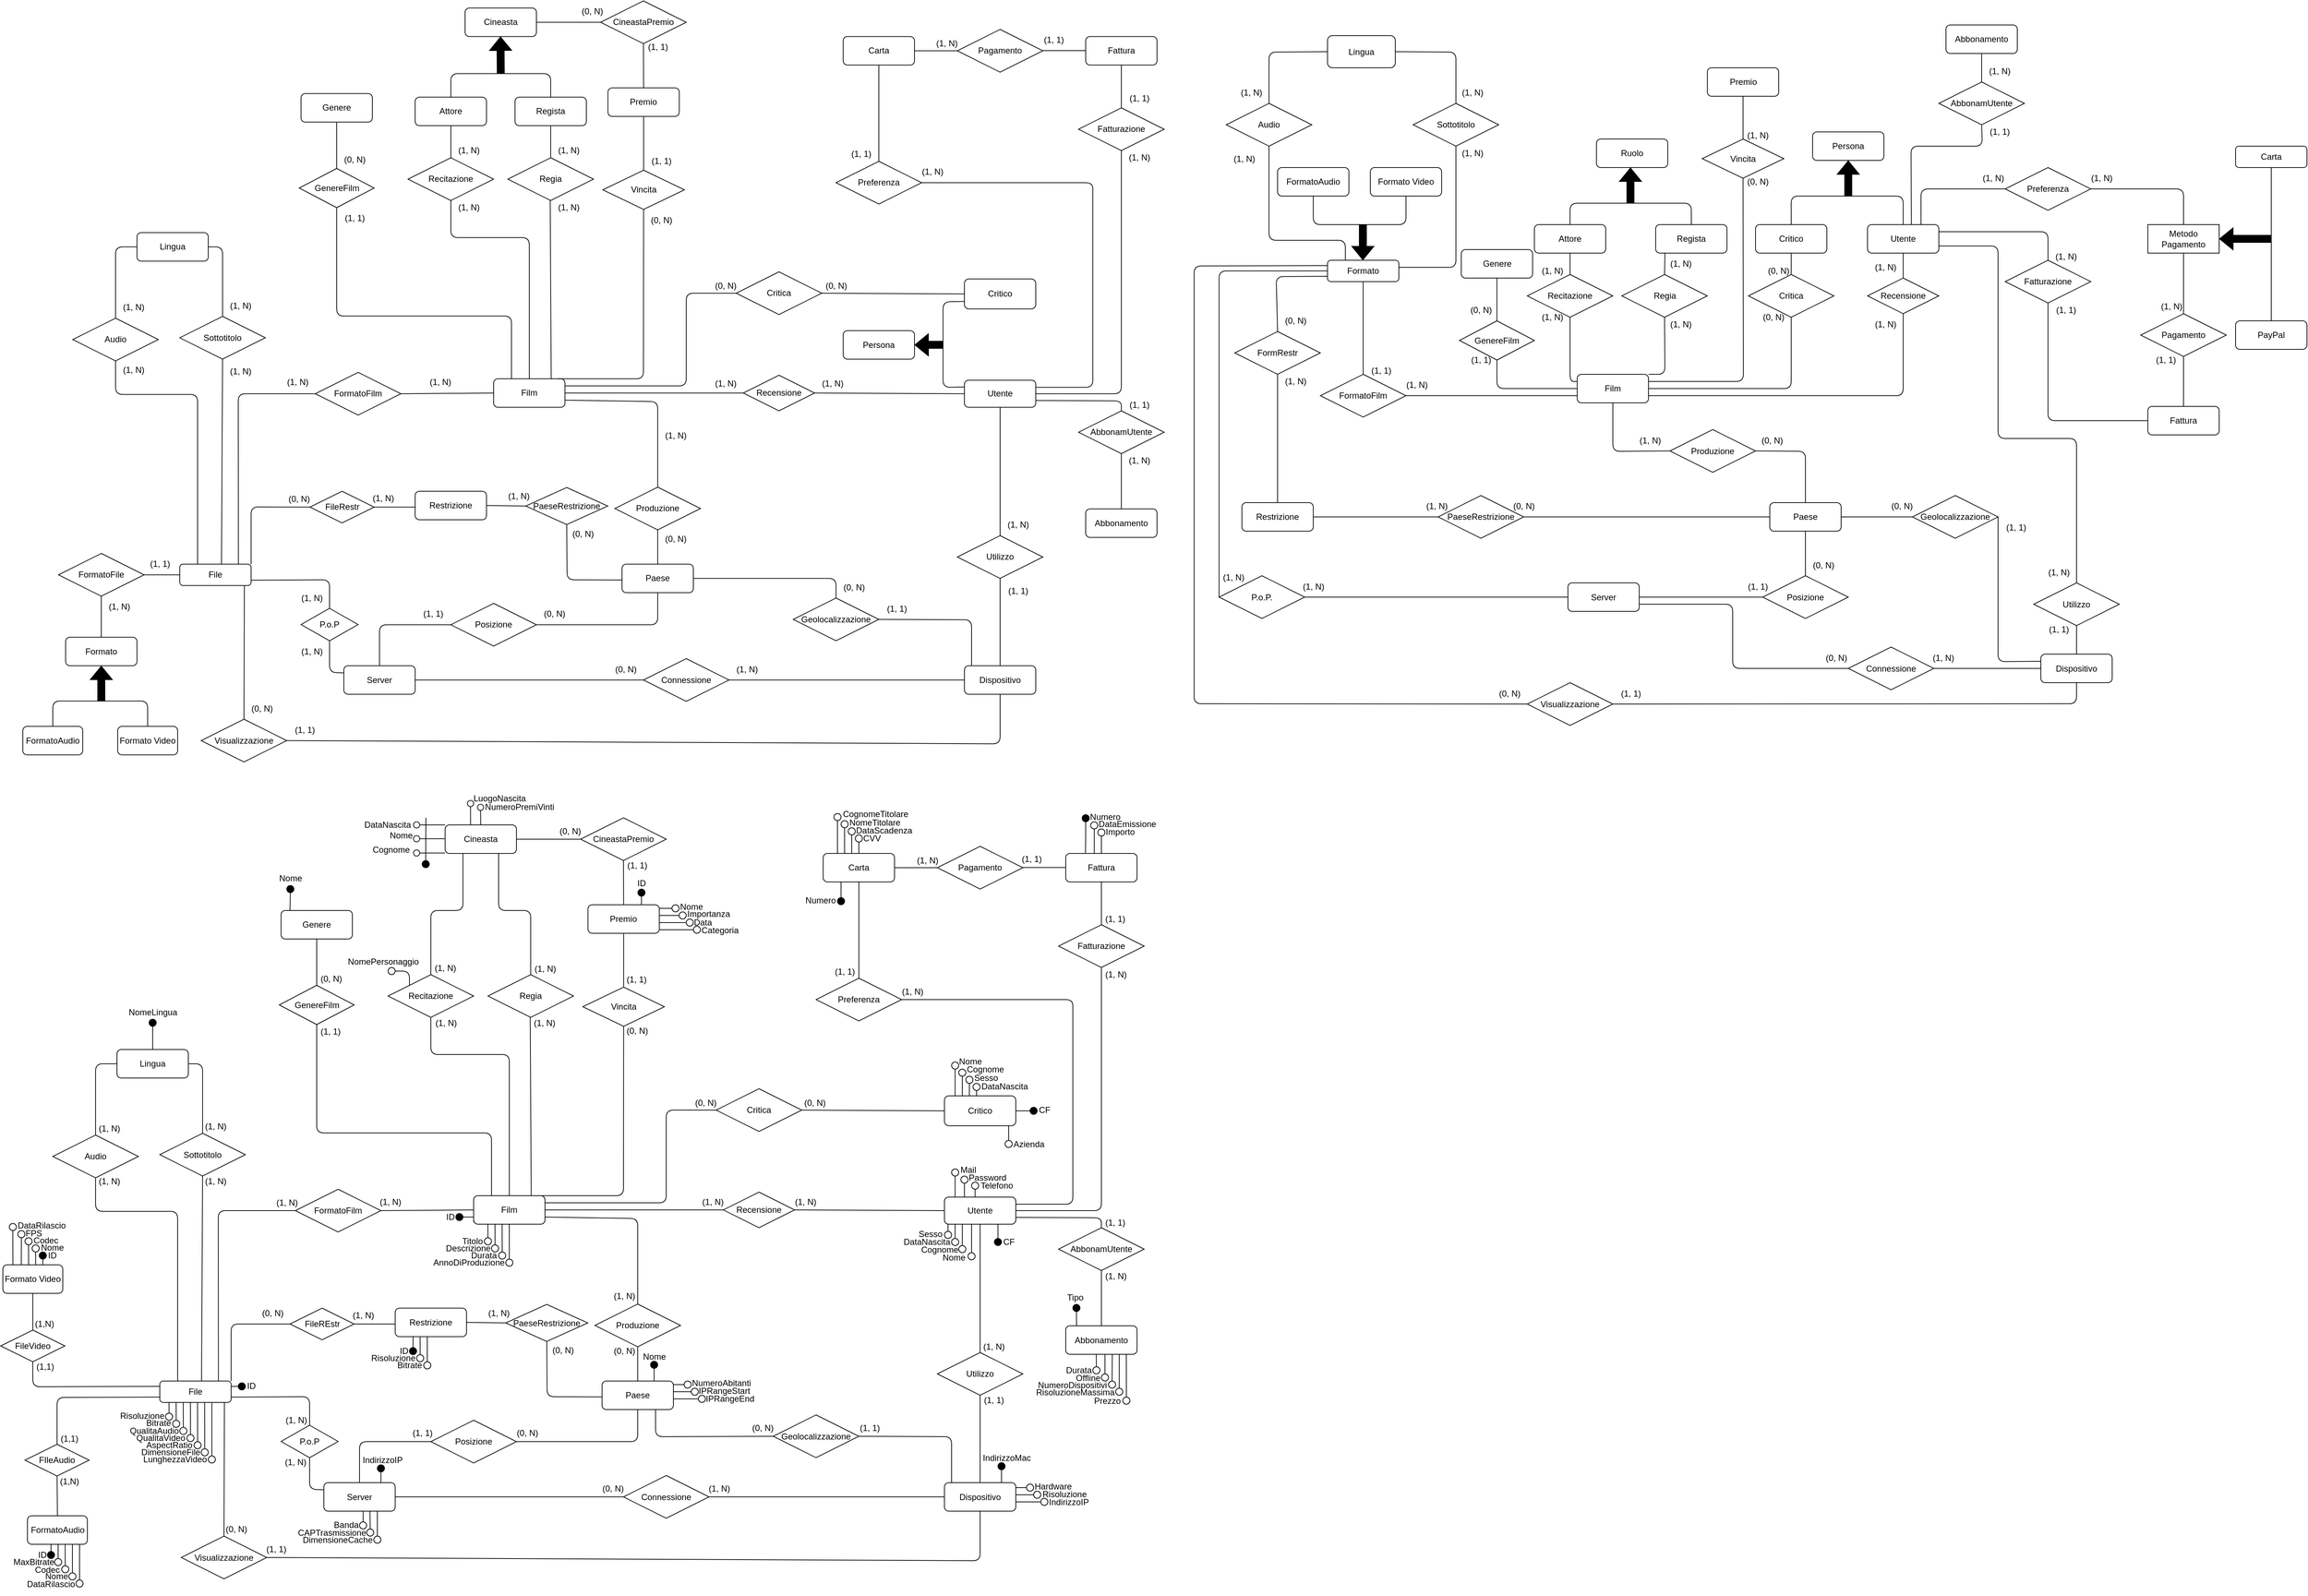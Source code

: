 <mxfile version="22.1.16" type="google">
  <diagram id="R2lEEEUBdFMjLlhIrx00" name="Page-1">
    <mxGraphModel dx="2967" dy="711" grid="1" gridSize="10" guides="1" tooltips="1" connect="1" arrows="1" fold="1" page="1" pageScale="1" pageWidth="1654" pageHeight="1169" math="0" shadow="0" extFonts="Permanent Marker^https://fonts.googleapis.com/css?family=Permanent+Marker">
      <root>
        <mxCell id="0" />
        <mxCell id="1" parent="0" />
        <mxCell id="l1qlM_hG5PVcN0XE2cs9-1" value="Film" style="whiteSpace=wrap;html=1;align=center;rounded=1;" parent="1" vertex="1">
          <mxGeometry x="567" y="608" width="100" height="40" as="geometry" />
        </mxCell>
        <mxCell id="lc_thMG3hRJmn10JfuWX-1" value="Genere" style="whiteSpace=wrap;html=1;align=center;rounded=1;" parent="1" vertex="1">
          <mxGeometry x="404.5" y="433" width="100" height="40" as="geometry" />
        </mxCell>
        <mxCell id="l1qlM_hG5PVcN0XE2cs9-2" value="Ruolo" style="whiteSpace=wrap;html=1;align=center;rounded=1;" parent="1" vertex="1">
          <mxGeometry x="594" y="278" width="100" height="40" as="geometry" />
        </mxCell>
        <mxCell id="PAqqVsTEMDmfQBmjxhDG-17" style="edgeStyle=orthogonalEdgeStyle;rounded=1;orthogonalLoop=1;jettySize=auto;html=1;exitX=1;exitY=0.75;exitDx=0;exitDy=0;entryX=0.5;entryY=0;entryDx=0;entryDy=0;endArrow=none;endFill=0;" parent="1" source="lc_thMG3hRJmn10JfuWX-2" target="a_6csDNS0PU0sw6D-ZlP-71" edge="1">
          <mxGeometry relative="1" as="geometry">
            <Array as="points">
              <mxPoint x="1157" y="428" />
              <mxPoint x="1157" y="698" />
              <mxPoint x="1267" y="698" />
            </Array>
          </mxGeometry>
        </mxCell>
        <mxCell id="lc_thMG3hRJmn10JfuWX-2" value="Utente" style="whiteSpace=wrap;html=1;align=center;rounded=1;direction=east;" parent="1" vertex="1">
          <mxGeometry x="974" y="398" width="100" height="40" as="geometry" />
        </mxCell>
        <mxCell id="l1qlM_hG5PVcN0XE2cs9-3" value="Paese" style="whiteSpace=wrap;html=1;align=center;rounded=1;" parent="1" vertex="1">
          <mxGeometry x="837" y="788" width="100" height="40" as="geometry" />
        </mxCell>
        <mxCell id="l1qlM_hG5PVcN0XE2cs9-4" value="Lingua" style="whiteSpace=wrap;html=1;align=center;rounded=1;" parent="1" vertex="1">
          <mxGeometry x="217" y="133" width="95" height="45" as="geometry" />
        </mxCell>
        <mxCell id="lc_thMG3hRJmn10JfuWX-3" value="Server" style="whiteSpace=wrap;html=1;align=center;rounded=1;" parent="1" vertex="1">
          <mxGeometry x="554" y="900.5" width="100" height="40" as="geometry" />
        </mxCell>
        <mxCell id="lc_thMG3hRJmn10JfuWX-6" value="Restrizione" style="whiteSpace=wrap;html=1;align=center;rounded=1;" parent="1" vertex="1">
          <mxGeometry x="97" y="788" width="100" height="40" as="geometry" />
        </mxCell>
        <mxCell id="l1qlM_hG5PVcN0XE2cs9-5" value="Dispositivo&lt;br&gt;" style="whiteSpace=wrap;html=1;align=center;rounded=1;" parent="1" vertex="1">
          <mxGeometry x="1217" y="1000.5" width="100" height="40" as="geometry" />
        </mxCell>
        <mxCell id="lc_thMG3hRJmn10JfuWX-5" value="Formato" style="whiteSpace=wrap;html=1;align=center;rounded=1;" parent="1" vertex="1">
          <mxGeometry x="217" y="448" width="100" height="30" as="geometry" />
        </mxCell>
        <mxCell id="lc_thMG3hRJmn10JfuWX-9" value="Metodo Pagamento&lt;br&gt;" style="whiteSpace=wrap;html=1;align=center;direction=east;" parent="1" vertex="1">
          <mxGeometry x="1367" y="398" width="100" height="40" as="geometry" />
        </mxCell>
        <mxCell id="l1qlM_hG5PVcN0XE2cs9-7" value="PayPal" style="whiteSpace=wrap;html=1;align=center;direction=east;rounded=1;" parent="1" vertex="1">
          <mxGeometry x="1490" y="533" width="100" height="40" as="geometry" />
        </mxCell>
        <mxCell id="lc_thMG3hRJmn10JfuWX-10" value="Carta" style="whiteSpace=wrap;html=1;align=center;direction=east;rounded=1;" parent="1" vertex="1">
          <mxGeometry x="1490" y="288" width="100" height="30" as="geometry" />
        </mxCell>
        <mxCell id="l1qlM_hG5PVcN0XE2cs9-8" value="Attore" style="whiteSpace=wrap;html=1;align=center;rounded=1;" parent="1" vertex="1">
          <mxGeometry x="507" y="398" width="100" height="40" as="geometry" />
        </mxCell>
        <mxCell id="l1qlM_hG5PVcN0XE2cs9-9" value="Regista" style="whiteSpace=wrap;html=1;align=center;rounded=1;" parent="1" vertex="1">
          <mxGeometry x="677" y="398" width="100" height="40" as="geometry" />
        </mxCell>
        <mxCell id="l1qlM_hG5PVcN0XE2cs9-10" value="" style="endArrow=none;html=1;rounded=1;entryX=0.5;entryY=0;entryDx=0;entryDy=0;" parent="1" target="l1qlM_hG5PVcN0XE2cs9-9" edge="1">
          <mxGeometry width="50" height="50" relative="1" as="geometry">
            <mxPoint x="557" y="398" as="sourcePoint" />
            <mxPoint x="727" y="398" as="targetPoint" />
            <Array as="points">
              <mxPoint x="557" y="368" />
              <mxPoint x="637" y="368" />
              <mxPoint x="727" y="368" />
            </Array>
          </mxGeometry>
        </mxCell>
        <mxCell id="l1qlM_hG5PVcN0XE2cs9-11" value="" style="shape=flexArrow;endArrow=classic;html=1;rounded=0;fillColor=#000000;" parent="1" edge="1">
          <mxGeometry width="50" height="50" relative="1" as="geometry">
            <mxPoint x="641.69" y="368" as="sourcePoint" />
            <mxPoint x="641.69" y="318" as="targetPoint" />
          </mxGeometry>
        </mxCell>
        <mxCell id="lc_thMG3hRJmn10JfuWX-23" value="" style="shape=flexArrow;endArrow=classic;html=1;rounded=0;fillColor=#000000;entryX=1;entryY=0.5;entryDx=0;entryDy=0;" parent="1" target="lc_thMG3hRJmn10JfuWX-9" edge="1">
          <mxGeometry width="50" height="50" relative="1" as="geometry">
            <mxPoint x="1540" y="418" as="sourcePoint" />
            <mxPoint x="1540" y="373" as="targetPoint" />
            <Array as="points" />
          </mxGeometry>
        </mxCell>
        <mxCell id="lc_thMG3hRJmn10JfuWX-24" value="FormatoAudio" style="whiteSpace=wrap;html=1;align=center;rounded=1;" parent="1" vertex="1">
          <mxGeometry x="147" y="318" width="100" height="40" as="geometry" />
        </mxCell>
        <mxCell id="l1qlM_hG5PVcN0XE2cs9-14" value="Formato Video" style="whiteSpace=wrap;html=1;align=center;rounded=1;" parent="1" vertex="1">
          <mxGeometry x="277" y="318" width="100" height="40" as="geometry" />
        </mxCell>
        <mxCell id="lc_thMG3hRJmn10JfuWX-29" value="" style="shape=flexArrow;endArrow=classic;html=1;rounded=0;fillColor=#000000;" parent="1" edge="1">
          <mxGeometry width="50" height="50" relative="1" as="geometry">
            <mxPoint x="266.58" y="398" as="sourcePoint" />
            <mxPoint x="266.58" y="448" as="targetPoint" />
          </mxGeometry>
        </mxCell>
        <mxCell id="l1qlM_hG5PVcN0XE2cs9-16" value="" style="endArrow=none;html=1;rounded=1;exitX=0.5;exitY=1;exitDx=0;exitDy=0;" parent="1" edge="1">
          <mxGeometry width="50" height="50" relative="1" as="geometry">
            <mxPoint x="327" y="358" as="sourcePoint" />
            <mxPoint x="197" y="358" as="targetPoint" />
            <Array as="points">
              <mxPoint x="327" y="398" />
              <mxPoint x="257" y="398" />
              <mxPoint x="197" y="398" />
            </Array>
          </mxGeometry>
        </mxCell>
        <mxCell id="l1qlM_hG5PVcN0XE2cs9-19" value="" style="endArrow=none;html=1;rounded=1;exitX=0.5;exitY=0;exitDx=0;exitDy=0;entryX=0.5;entryY=0;entryDx=0;entryDy=0;" parent="1" source="l1qlM_hG5PVcN0XE2cs9-18" target="lc_thMG3hRJmn10JfuWX-2" edge="1">
          <mxGeometry width="50" height="50" relative="1" as="geometry">
            <mxPoint x="877" y="378" as="sourcePoint" />
            <mxPoint x="927" y="328" as="targetPoint" />
            <Array as="points">
              <mxPoint x="867" y="358" />
              <mxPoint x="957" y="358" />
              <mxPoint x="1024" y="358" />
            </Array>
          </mxGeometry>
        </mxCell>
        <mxCell id="l1qlM_hG5PVcN0XE2cs9-18" value="Critico" style="whiteSpace=wrap;html=1;align=center;rounded=1;direction=east;" parent="1" vertex="1">
          <mxGeometry x="817" y="398" width="100" height="40" as="geometry" />
        </mxCell>
        <mxCell id="l1qlM_hG5PVcN0XE2cs9-20" value="" style="shape=flexArrow;endArrow=classic;html=1;rounded=0;fillColor=#000000;" parent="1" edge="1">
          <mxGeometry width="50" height="50" relative="1" as="geometry">
            <mxPoint x="947" y="358" as="sourcePoint" />
            <mxPoint x="947" y="308" as="targetPoint" />
          </mxGeometry>
        </mxCell>
        <mxCell id="a_6csDNS0PU0sw6D-ZlP-1" value="Persona" style="whiteSpace=wrap;html=1;align=center;rounded=1;direction=east;" parent="1" vertex="1">
          <mxGeometry x="897" y="268" width="100" height="40" as="geometry" />
        </mxCell>
        <mxCell id="l1qlM_hG5PVcN0XE2cs9-21" value="Recitazione" style="shape=rhombus;perimeter=rhombusPerimeter;whiteSpace=wrap;html=1;align=center;" parent="1" vertex="1">
          <mxGeometry x="497" y="468" width="120" height="60" as="geometry" />
        </mxCell>
        <mxCell id="a_6csDNS0PU0sw6D-ZlP-5" value="Preferenza" style="shape=rhombus;perimeter=rhombusPerimeter;whiteSpace=wrap;html=1;align=center;" parent="1" vertex="1">
          <mxGeometry x="1167" y="318" width="120" height="60" as="geometry" />
        </mxCell>
        <mxCell id="a_6csDNS0PU0sw6D-ZlP-10" value="" style="endArrow=none;html=1;rounded=0;exitX=0.5;exitY=0;exitDx=0;exitDy=0;entryX=0.5;entryY=1;entryDx=0;entryDy=0;" parent="1" source="l1qlM_hG5PVcN0XE2cs9-7" target="lc_thMG3hRJmn10JfuWX-10" edge="1">
          <mxGeometry width="50" height="50" relative="1" as="geometry">
            <mxPoint x="1310" y="263" as="sourcePoint" />
            <mxPoint x="1600" y="303" as="targetPoint" />
            <Array as="points" />
          </mxGeometry>
        </mxCell>
        <mxCell id="a_6csDNS0PU0sw6D-ZlP-17" value="Pagamento&lt;br&gt;" style="shape=rhombus;perimeter=rhombusPerimeter;whiteSpace=wrap;html=1;align=center;" parent="1" vertex="1">
          <mxGeometry x="1357" y="523" width="120" height="60" as="geometry" />
        </mxCell>
        <mxCell id="a_6csDNS0PU0sw6D-ZlP-16" value="Fatturazione" style="shape=rhombus;perimeter=rhombusPerimeter;whiteSpace=wrap;html=1;align=center;" parent="1" vertex="1">
          <mxGeometry x="1167" y="448" width="120" height="60" as="geometry" />
        </mxCell>
        <mxCell id="l1qlM_hG5PVcN0XE2cs9-30" value="(1, N)" style="text;html=1;align=center;verticalAlign=middle;resizable=0;points=[];autosize=1;strokeColor=none;fillColor=none;" parent="1" vertex="1">
          <mxGeometry x="687" y="523" width="50" height="30" as="geometry" />
        </mxCell>
        <mxCell id="l1qlM_hG5PVcN0XE2cs9-31" value="Regia" style="shape=rhombus;perimeter=rhombusPerimeter;whiteSpace=wrap;html=1;align=center;" parent="1" vertex="1">
          <mxGeometry x="629.5" y="468" width="120" height="60" as="geometry" />
        </mxCell>
        <mxCell id="l1qlM_hG5PVcN0XE2cs9-32" value="" style="endArrow=none;html=1;rounded=1;entryX=0.126;entryY=1.014;entryDx=0;entryDy=0;exitX=0.5;exitY=0;exitDx=0;exitDy=0;entryPerimeter=0;" parent="1" source="l1qlM_hG5PVcN0XE2cs9-31" target="l1qlM_hG5PVcN0XE2cs9-9" edge="1">
          <mxGeometry relative="1" as="geometry">
            <mxPoint x="597" y="482.58" as="sourcePoint" />
            <mxPoint x="757" y="482.58" as="targetPoint" />
            <Array as="points">
              <mxPoint x="690" y="438" />
            </Array>
          </mxGeometry>
        </mxCell>
        <mxCell id="l1qlM_hG5PVcN0XE2cs9-33" value="" style="endArrow=none;html=1;rounded=1;exitX=1;exitY=0;exitDx=0;exitDy=0;entryX=0.5;entryY=1;entryDx=0;entryDy=0;" parent="1" source="l1qlM_hG5PVcN0XE2cs9-1" target="l1qlM_hG5PVcN0XE2cs9-31" edge="1">
          <mxGeometry relative="1" as="geometry">
            <mxPoint x="727" y="638" as="sourcePoint" />
            <mxPoint x="887" y="638" as="targetPoint" />
            <Array as="points">
              <mxPoint x="690" y="608" />
            </Array>
          </mxGeometry>
        </mxCell>
        <mxCell id="l1qlM_hG5PVcN0XE2cs9-35" value="(1, N)" style="text;html=1;align=center;verticalAlign=middle;resizable=0;points=[];autosize=1;strokeColor=none;fillColor=none;" parent="1" vertex="1">
          <mxGeometry x="507" y="513" width="50" height="30" as="geometry" />
        </mxCell>
        <mxCell id="l1qlM_hG5PVcN0XE2cs9-34" value="(1, N)" style="text;html=1;align=center;verticalAlign=middle;resizable=0;points=[];autosize=1;strokeColor=none;fillColor=none;" parent="1" vertex="1">
          <mxGeometry x="687" y="438" width="50" height="30" as="geometry" />
        </mxCell>
        <mxCell id="PAqqVsTEMDmfQBmjxhDG-11" style="edgeStyle=orthogonalEdgeStyle;rounded=1;orthogonalLoop=1;jettySize=auto;html=1;exitX=0.5;exitY=1;exitDx=0;exitDy=0;entryX=0;entryY=0.5;entryDx=0;entryDy=0;endArrow=none;endFill=0;" parent="1" source="a_6csDNS0PU0sw6D-ZlP-41" target="l1qlM_hG5PVcN0XE2cs9-1" edge="1">
          <mxGeometry relative="1" as="geometry" />
        </mxCell>
        <mxCell id="a_6csDNS0PU0sw6D-ZlP-41" value="GenereFilm" style="shape=rhombus;perimeter=rhombusPerimeter;whiteSpace=wrap;html=1;align=center;" parent="1" vertex="1">
          <mxGeometry x="402" y="533" width="105" height="55" as="geometry" />
        </mxCell>
        <mxCell id="a_6csDNS0PU0sw6D-ZlP-44" value="(1, 1)" style="text;html=1;align=center;verticalAlign=middle;resizable=0;points=[];autosize=1;strokeColor=none;fillColor=none;" parent="1" vertex="1">
          <mxGeometry x="407" y="573" width="50" height="30" as="geometry" />
        </mxCell>
        <mxCell id="a_6csDNS0PU0sw6D-ZlP-48" value="FormatoFilm" style="shape=rhombus;perimeter=rhombusPerimeter;whiteSpace=wrap;html=1;align=center;" parent="1" vertex="1">
          <mxGeometry x="207" y="608" width="120" height="60" as="geometry" />
        </mxCell>
        <mxCell id="a_6csDNS0PU0sw6D-ZlP-50" value="" style="endArrow=none;html=1;rounded=0;entryX=0;entryY=0.75;entryDx=0;entryDy=0;exitX=1;exitY=0.5;exitDx=0;exitDy=0;" parent="1" source="a_6csDNS0PU0sw6D-ZlP-48" target="l1qlM_hG5PVcN0XE2cs9-1" edge="1">
          <mxGeometry relative="1" as="geometry">
            <mxPoint x="377" y="688" as="sourcePoint" />
            <mxPoint x="537" y="688" as="targetPoint" />
          </mxGeometry>
        </mxCell>
        <mxCell id="a_6csDNS0PU0sw6D-ZlP-51" value="(1, 1)" style="text;html=1;align=center;verticalAlign=middle;resizable=0;points=[];autosize=1;strokeColor=none;fillColor=none;" parent="1" vertex="1">
          <mxGeometry x="267" y="588" width="50" height="30" as="geometry" />
        </mxCell>
        <mxCell id="a_6csDNS0PU0sw6D-ZlP-52" value="(1, N)" style="text;html=1;align=center;verticalAlign=middle;resizable=0;points=[];autosize=1;strokeColor=none;fillColor=none;" parent="1" vertex="1">
          <mxGeometry x="317" y="608" width="50" height="30" as="geometry" />
        </mxCell>
        <mxCell id="a_6csDNS0PU0sw6D-ZlP-54" value="" style="endArrow=none;html=1;rounded=0;exitX=0.5;exitY=0;exitDx=0;exitDy=0;entryX=0.5;entryY=1;entryDx=0;entryDy=0;" parent="1" source="a_6csDNS0PU0sw6D-ZlP-41" target="lc_thMG3hRJmn10JfuWX-1" edge="1">
          <mxGeometry relative="1" as="geometry">
            <mxPoint x="407" y="925.5" as="sourcePoint" />
            <mxPoint x="567" y="925.5" as="targetPoint" />
            <Array as="points" />
          </mxGeometry>
        </mxCell>
        <mxCell id="a_6csDNS0PU0sw6D-ZlP-56" value="Audio" style="shape=rhombus;perimeter=rhombusPerimeter;whiteSpace=wrap;html=1;align=center;" parent="1" vertex="1">
          <mxGeometry x="75" y="228" width="120" height="60" as="geometry" />
        </mxCell>
        <mxCell id="a_6csDNS0PU0sw6D-ZlP-58" value="Sottotitolo" style="shape=rhombus;perimeter=rhombusPerimeter;whiteSpace=wrap;html=1;align=center;" parent="1" vertex="1">
          <mxGeometry x="337" y="228" width="120" height="60" as="geometry" />
        </mxCell>
        <mxCell id="l1qlM_hG5PVcN0XE2cs9-43" value="Geolocalizzazione" style="shape=rhombus;perimeter=rhombusPerimeter;whiteSpace=wrap;html=1;align=center;" parent="1" vertex="1">
          <mxGeometry x="1037" y="778" width="120" height="60" as="geometry" />
        </mxCell>
        <mxCell id="a_6csDNS0PU0sw6D-ZlP-68" value="" style="endArrow=none;html=1;rounded=0;exitX=1;exitY=0.5;exitDx=0;exitDy=0;entryX=0;entryY=0.5;entryDx=0;entryDy=0;" parent="1" source="lc_thMG3hRJmn10JfuWX-3" target="a_6csDNS0PU0sw6D-ZlP-69" edge="1">
          <mxGeometry relative="1" as="geometry">
            <mxPoint x="277" y="1050.5" as="sourcePoint" />
            <mxPoint x="427" y="1020.5" as="targetPoint" />
          </mxGeometry>
        </mxCell>
        <mxCell id="a_6csDNS0PU0sw6D-ZlP-69" value="Posizione" style="shape=rhombus;perimeter=rhombusPerimeter;whiteSpace=wrap;html=1;align=center;" parent="1" vertex="1">
          <mxGeometry x="827" y="890.5" width="120" height="60" as="geometry" />
        </mxCell>
        <mxCell id="PAqqVsTEMDmfQBmjxhDG-18" style="edgeStyle=orthogonalEdgeStyle;rounded=0;orthogonalLoop=1;jettySize=auto;html=1;exitX=0.5;exitY=1;exitDx=0;exitDy=0;entryX=0.5;entryY=0;entryDx=0;entryDy=0;endArrow=none;endFill=0;" parent="1" source="a_6csDNS0PU0sw6D-ZlP-71" target="l1qlM_hG5PVcN0XE2cs9-5" edge="1">
          <mxGeometry relative="1" as="geometry" />
        </mxCell>
        <mxCell id="a_6csDNS0PU0sw6D-ZlP-71" value="Utilizzo" style="shape=rhombus;perimeter=rhombusPerimeter;whiteSpace=wrap;html=1;align=center;" parent="1" vertex="1">
          <mxGeometry x="1207" y="900.5" width="120" height="60" as="geometry" />
        </mxCell>
        <mxCell id="a_6csDNS0PU0sw6D-ZlP-78" value="PaeseRestrizione" style="shape=rhombus;perimeter=rhombusPerimeter;whiteSpace=wrap;html=1;align=center;" parent="1" vertex="1">
          <mxGeometry x="372" y="778" width="120" height="60" as="geometry" />
        </mxCell>
        <mxCell id="a_6csDNS0PU0sw6D-ZlP-80" value="" style="endArrow=none;html=1;rounded=0;entryX=0;entryY=0.5;entryDx=0;entryDy=0;exitX=1;exitY=0.5;exitDx=0;exitDy=0;" parent="1" source="lc_thMG3hRJmn10JfuWX-6" target="a_6csDNS0PU0sw6D-ZlP-78" edge="1">
          <mxGeometry relative="1" as="geometry">
            <mxPoint x="147" y="1130.5" as="sourcePoint" />
            <mxPoint x="307" y="1130.5" as="targetPoint" />
          </mxGeometry>
        </mxCell>
        <mxCell id="a_6csDNS0PU0sw6D-ZlP-81" value="FormRestr" style="shape=rhombus;perimeter=rhombusPerimeter;whiteSpace=wrap;html=1;align=center;" parent="1" vertex="1">
          <mxGeometry x="87" y="548" width="120" height="60" as="geometry" />
        </mxCell>
        <mxCell id="PAqqVsTEMDmfQBmjxhDG-2" style="edgeStyle=orthogonalEdgeStyle;rounded=1;orthogonalLoop=1;jettySize=auto;html=1;exitX=0.5;exitY=1;exitDx=0;exitDy=0;entryX=1;entryY=0.5;entryDx=0;entryDy=0;endArrow=none;endFill=0;" parent="1" source="l1qlM_hG5PVcN0XE2cs9-52" target="l1qlM_hG5PVcN0XE2cs9-1" edge="1">
          <mxGeometry relative="1" as="geometry" />
        </mxCell>
        <mxCell id="l1qlM_hG5PVcN0XE2cs9-52" value="Critica" style="shape=rhombus;perimeter=rhombusPerimeter;whiteSpace=wrap;html=1;align=center;direction=east;" parent="1" vertex="1">
          <mxGeometry x="807" y="468" width="120" height="60" as="geometry" />
        </mxCell>
        <mxCell id="l1qlM_hG5PVcN0XE2cs9-55" value="(0, N)" style="text;html=1;align=center;verticalAlign=middle;resizable=0;points=[];autosize=1;strokeColor=none;fillColor=none;" parent="1" vertex="1">
          <mxGeometry x="817" y="513" width="50" height="30" as="geometry" />
        </mxCell>
        <mxCell id="a_6csDNS0PU0sw6D-ZlP-82" value="" style="endArrow=none;html=1;rounded=0;exitX=0.5;exitY=0;exitDx=0;exitDy=0;entryX=0.5;entryY=1;entryDx=0;entryDy=0;" parent="1" source="lc_thMG3hRJmn10JfuWX-6" target="a_6csDNS0PU0sw6D-ZlP-81" edge="1">
          <mxGeometry relative="1" as="geometry">
            <mxPoint x="187" y="558" as="sourcePoint" />
            <mxPoint x="347" y="558" as="targetPoint" />
          </mxGeometry>
        </mxCell>
        <mxCell id="a_6csDNS0PU0sw6D-ZlP-86" value="" style="endArrow=none;html=1;rounded=1;exitX=0.5;exitY=0;exitDx=0;exitDy=0;entryX=0;entryY=0.75;entryDx=0;entryDy=0;" parent="1" source="a_6csDNS0PU0sw6D-ZlP-81" target="lc_thMG3hRJmn10JfuWX-5" edge="1">
          <mxGeometry relative="1" as="geometry">
            <mxPoint x="177" y="788" as="sourcePoint" />
            <mxPoint x="337" y="788" as="targetPoint" />
            <Array as="points">
              <mxPoint x="145" y="471" />
            </Array>
          </mxGeometry>
        </mxCell>
        <mxCell id="PAqqVsTEMDmfQBmjxhDG-1" value="" style="endArrow=none;html=1;rounded=0;entryX=0.5;entryY=0;entryDx=0;entryDy=0;exitX=0.5;exitY=1;exitDx=0;exitDy=0;" parent="1" source="l1qlM_hG5PVcN0XE2cs9-18" target="l1qlM_hG5PVcN0XE2cs9-52" edge="1">
          <mxGeometry width="50" height="50" relative="1" as="geometry">
            <mxPoint x="817" y="488" as="sourcePoint" />
            <mxPoint x="867" y="438" as="targetPoint" />
          </mxGeometry>
        </mxCell>
        <mxCell id="PAqqVsTEMDmfQBmjxhDG-3" value="" style="endArrow=none;html=1;rounded=1;entryX=0.75;entryY=0;entryDx=0;entryDy=0;exitX=0;exitY=0.5;exitDx=0;exitDy=0;" parent="1" source="a_6csDNS0PU0sw6D-ZlP-5" target="lc_thMG3hRJmn10JfuWX-2" edge="1">
          <mxGeometry width="50" height="50" relative="1" as="geometry">
            <mxPoint x="1037" y="498" as="sourcePoint" />
            <mxPoint x="1087" y="448" as="targetPoint" />
            <Array as="points">
              <mxPoint x="1049" y="348" />
            </Array>
          </mxGeometry>
        </mxCell>
        <mxCell id="PAqqVsTEMDmfQBmjxhDG-4" value="" style="endArrow=none;html=1;rounded=1;entryX=1;entryY=0.5;entryDx=0;entryDy=0;exitX=0.5;exitY=0;exitDx=0;exitDy=0;" parent="1" source="lc_thMG3hRJmn10JfuWX-9" target="a_6csDNS0PU0sw6D-ZlP-5" edge="1">
          <mxGeometry width="50" height="50" relative="1" as="geometry">
            <mxPoint x="1037" y="498" as="sourcePoint" />
            <mxPoint x="1087" y="448" as="targetPoint" />
            <Array as="points">
              <mxPoint x="1417" y="348" />
            </Array>
          </mxGeometry>
        </mxCell>
        <mxCell id="PAqqVsTEMDmfQBmjxhDG-6" value="Recensione" style="shape=rhombus;perimeter=rhombusPerimeter;whiteSpace=wrap;html=1;align=center;" parent="1" vertex="1">
          <mxGeometry x="974" y="473" width="100" height="50" as="geometry" />
        </mxCell>
        <mxCell id="76W873bkZ4WT25iF2PZ7-3" value="" style="endArrow=none;html=1;rounded=0;entryX=0.5;entryY=1;entryDx=0;entryDy=0;exitX=0.5;exitY=0;exitDx=0;exitDy=0;" parent="1" source="a_6csDNS0PU0sw6D-ZlP-17" target="lc_thMG3hRJmn10JfuWX-9" edge="1">
          <mxGeometry width="50" height="50" relative="1" as="geometry">
            <mxPoint x="1147" y="598" as="sourcePoint" />
            <mxPoint x="1197" y="548" as="targetPoint" />
          </mxGeometry>
        </mxCell>
        <mxCell id="76W873bkZ4WT25iF2PZ7-4" value="Fattura&lt;br&gt;" style="whiteSpace=wrap;html=1;align=center;rounded=1;" parent="1" vertex="1">
          <mxGeometry x="1367" y="653" width="100" height="40" as="geometry" />
        </mxCell>
        <mxCell id="76W873bkZ4WT25iF2PZ7-2" value="" style="endArrow=none;html=1;rounded=0;entryX=0.5;entryY=0;entryDx=0;entryDy=0;exitX=0.5;exitY=1;exitDx=0;exitDy=0;" parent="1" source="a_6csDNS0PU0sw6D-ZlP-17" target="76W873bkZ4WT25iF2PZ7-4" edge="1">
          <mxGeometry relative="1" as="geometry">
            <mxPoint x="1087" y="568" as="sourcePoint" />
            <mxPoint x="1247" y="568" as="targetPoint" />
          </mxGeometry>
        </mxCell>
        <mxCell id="PAqqVsTEMDmfQBmjxhDG-7" value="" style="endArrow=none;html=1;rounded=1;entryX=0.5;entryY=1;entryDx=0;entryDy=0;exitX=1;exitY=0.75;exitDx=0;exitDy=0;" parent="1" source="l1qlM_hG5PVcN0XE2cs9-1" target="PAqqVsTEMDmfQBmjxhDG-6" edge="1">
          <mxGeometry width="50" height="50" relative="1" as="geometry">
            <mxPoint x="707" y="678" as="sourcePoint" />
            <mxPoint x="1007" y="558" as="targetPoint" />
            <Array as="points">
              <mxPoint x="1024" y="638" />
            </Array>
          </mxGeometry>
        </mxCell>
        <mxCell id="l1qlM_hG5PVcN0XE2cs9-26" value="(1, N)" style="text;html=1;align=center;verticalAlign=middle;resizable=0;points=[];autosize=1;strokeColor=none;fillColor=none;" parent="1" vertex="1">
          <mxGeometry x="507" y="448" width="50" height="30" as="geometry" />
        </mxCell>
        <mxCell id="PAqqVsTEMDmfQBmjxhDG-8" value="" style="endArrow=none;html=1;rounded=0;entryX=0.5;entryY=1;entryDx=0;entryDy=0;exitX=0.5;exitY=0;exitDx=0;exitDy=0;" parent="1" source="l1qlM_hG5PVcN0XE2cs9-21" target="l1qlM_hG5PVcN0XE2cs9-8" edge="1">
          <mxGeometry width="50" height="50" relative="1" as="geometry">
            <mxPoint x="497" y="538" as="sourcePoint" />
            <mxPoint x="547" y="488" as="targetPoint" />
          </mxGeometry>
        </mxCell>
        <mxCell id="PAqqVsTEMDmfQBmjxhDG-9" value="" style="endArrow=none;html=1;rounded=1;entryX=0.5;entryY=1;entryDx=0;entryDy=0;exitX=0;exitY=0.25;exitDx=0;exitDy=0;" parent="1" source="l1qlM_hG5PVcN0XE2cs9-1" target="l1qlM_hG5PVcN0XE2cs9-21" edge="1">
          <mxGeometry width="50" height="50" relative="1" as="geometry">
            <mxPoint x="557" y="628" as="sourcePoint" />
            <mxPoint x="557" y="533" as="targetPoint" />
            <Array as="points">
              <mxPoint x="557" y="618" />
            </Array>
          </mxGeometry>
        </mxCell>
        <mxCell id="76W873bkZ4WT25iF2PZ7-6" value="" style="endArrow=none;html=1;rounded=1;entryX=1;entryY=0.25;entryDx=0;entryDy=0;exitX=0.5;exitY=0;exitDx=0;exitDy=0;" parent="1" source="a_6csDNS0PU0sw6D-ZlP-16" target="lc_thMG3hRJmn10JfuWX-2" edge="1">
          <mxGeometry width="50" height="50" relative="1" as="geometry">
            <mxPoint x="1047" y="578" as="sourcePoint" />
            <mxPoint x="1097" y="528" as="targetPoint" />
            <Array as="points">
              <mxPoint x="1227" y="408" />
            </Array>
          </mxGeometry>
        </mxCell>
        <mxCell id="76W873bkZ4WT25iF2PZ7-7" value="" style="endArrow=none;html=1;rounded=1;entryX=0.5;entryY=1;entryDx=0;entryDy=0;exitX=0;exitY=0.5;exitDx=0;exitDy=0;" parent="1" source="76W873bkZ4WT25iF2PZ7-4" target="a_6csDNS0PU0sw6D-ZlP-16" edge="1">
          <mxGeometry width="50" height="50" relative="1" as="geometry">
            <mxPoint x="1087" y="628" as="sourcePoint" />
            <mxPoint x="1137" y="578" as="targetPoint" />
            <Array as="points">
              <mxPoint x="1227" y="673" />
            </Array>
          </mxGeometry>
        </mxCell>
        <mxCell id="PAqqVsTEMDmfQBmjxhDG-10" value="(0, N)" style="text;html=1;align=center;verticalAlign=middle;resizable=0;points=[];autosize=1;strokeColor=none;fillColor=none;" parent="1" vertex="1">
          <mxGeometry x="824" y="448" width="50" height="30" as="geometry" />
        </mxCell>
        <mxCell id="76W873bkZ4WT25iF2PZ7-8" value="(1, N)" style="text;html=1;align=center;verticalAlign=middle;resizable=0;points=[];autosize=1;strokeColor=none;fillColor=none;" parent="1" vertex="1">
          <mxGeometry x="1125" y="318" width="50" height="30" as="geometry" />
        </mxCell>
        <mxCell id="76W873bkZ4WT25iF2PZ7-9" value="(1, N)" style="text;html=1;align=center;verticalAlign=middle;resizable=0;points=[];autosize=1;strokeColor=none;fillColor=none;" parent="1" vertex="1">
          <mxGeometry x="1277" y="318" width="50" height="30" as="geometry" />
        </mxCell>
        <mxCell id="76W873bkZ4WT25iF2PZ7-10" value="(1, N)" style="text;html=1;align=center;verticalAlign=middle;resizable=0;points=[];autosize=1;strokeColor=none;fillColor=none;" parent="1" vertex="1">
          <mxGeometry x="1375" y="498" width="50" height="30" as="geometry" />
        </mxCell>
        <mxCell id="76W873bkZ4WT25iF2PZ7-11" value="(1, 1)" style="text;html=1;align=center;verticalAlign=middle;resizable=0;points=[];autosize=1;strokeColor=none;fillColor=none;" parent="1" vertex="1">
          <mxGeometry x="1367" y="573" width="50" height="30" as="geometry" />
        </mxCell>
        <mxCell id="PAqqVsTEMDmfQBmjxhDG-12" value="(0, N)" style="text;html=1;align=center;verticalAlign=middle;resizable=0;points=[];autosize=1;strokeColor=none;fillColor=none;" parent="1" vertex="1">
          <mxGeometry x="407" y="503" width="50" height="30" as="geometry" />
        </mxCell>
        <mxCell id="76W873bkZ4WT25iF2PZ7-12" value="(1, N)" style="text;html=1;align=center;verticalAlign=middle;resizable=0;points=[];autosize=1;strokeColor=none;fillColor=none;" parent="1" vertex="1">
          <mxGeometry x="1134" y="168" width="50" height="30" as="geometry" />
        </mxCell>
        <mxCell id="76W873bkZ4WT25iF2PZ7-13" value="(1, 1)" style="text;html=1;align=center;verticalAlign=middle;resizable=0;points=[];autosize=1;strokeColor=none;fillColor=none;" parent="1" vertex="1">
          <mxGeometry x="1134" y="253" width="50" height="30" as="geometry" />
        </mxCell>
        <mxCell id="76W873bkZ4WT25iF2PZ7-16" value="(1, N)" style="text;html=1;align=center;verticalAlign=middle;resizable=0;points=[];autosize=1;strokeColor=none;fillColor=none;" parent="1" vertex="1">
          <mxGeometry x="974" y="523" width="50" height="30" as="geometry" />
        </mxCell>
        <mxCell id="76W873bkZ4WT25iF2PZ7-18" value="" style="endArrow=none;html=1;rounded=0;entryX=0.5;entryY=1;entryDx=0;entryDy=0;exitX=0.5;exitY=0;exitDx=0;exitDy=0;" parent="1" source="PAqqVsTEMDmfQBmjxhDG-6" target="lc_thMG3hRJmn10JfuWX-2" edge="1">
          <mxGeometry width="50" height="50" relative="1" as="geometry">
            <mxPoint x="917" y="678" as="sourcePoint" />
            <mxPoint x="967" y="628" as="targetPoint" />
          </mxGeometry>
        </mxCell>
        <mxCell id="76W873bkZ4WT25iF2PZ7-19" value="(1, N)" style="text;html=1;align=center;verticalAlign=middle;resizable=0;points=[];autosize=1;strokeColor=none;fillColor=none;" parent="1" vertex="1">
          <mxGeometry x="974" y="443" width="50" height="30" as="geometry" />
        </mxCell>
        <mxCell id="PAqqVsTEMDmfQBmjxhDG-14" value="" style="endArrow=none;html=1;rounded=0;entryX=0;entryY=0.5;entryDx=0;entryDy=0;exitX=1;exitY=0.5;exitDx=0;exitDy=0;" parent="1" source="l1qlM_hG5PVcN0XE2cs9-3" target="l1qlM_hG5PVcN0XE2cs9-43" edge="1">
          <mxGeometry width="50" height="50" relative="1" as="geometry">
            <mxPoint x="1057" y="940.5" as="sourcePoint" />
            <mxPoint x="1107" y="890.5" as="targetPoint" />
          </mxGeometry>
        </mxCell>
        <mxCell id="76W873bkZ4WT25iF2PZ7-20" value="" style="endArrow=none;html=1;rounded=0;entryX=0.5;entryY=1;entryDx=0;entryDy=0;exitX=0.5;exitY=0;exitDx=0;exitDy=0;" parent="1" source="a_6csDNS0PU0sw6D-ZlP-48" target="lc_thMG3hRJmn10JfuWX-5" edge="1">
          <mxGeometry width="50" height="50" relative="1" as="geometry">
            <mxPoint x="242" y="608" as="sourcePoint" />
            <mxPoint x="292" y="558" as="targetPoint" />
          </mxGeometry>
        </mxCell>
        <mxCell id="PAqqVsTEMDmfQBmjxhDG-16" value="(0, N)" style="text;html=1;align=center;verticalAlign=middle;resizable=0;points=[];autosize=1;strokeColor=none;fillColor=none;" parent="1" vertex="1">
          <mxGeometry x="997" y="778" width="50" height="30" as="geometry" />
        </mxCell>
        <mxCell id="PAqqVsTEMDmfQBmjxhDG-19" value="(1, N)" style="text;html=1;align=center;verticalAlign=middle;resizable=0;points=[];autosize=1;strokeColor=none;fillColor=none;" parent="1" vertex="1">
          <mxGeometry x="1217" y="870.5" width="50" height="30" as="geometry" />
        </mxCell>
        <mxCell id="PAqqVsTEMDmfQBmjxhDG-20" value="(1, 1)" style="text;html=1;align=center;verticalAlign=middle;resizable=0;points=[];autosize=1;strokeColor=none;fillColor=none;" parent="1" vertex="1">
          <mxGeometry x="1217" y="950.5" width="50" height="30" as="geometry" />
        </mxCell>
        <mxCell id="76W873bkZ4WT25iF2PZ7-22" value="" style="endArrow=none;html=1;rounded=0;entryX=0;entryY=0.5;entryDx=0;entryDy=0;exitX=1;exitY=0.5;exitDx=0;exitDy=0;" parent="1" source="a_6csDNS0PU0sw6D-ZlP-78" target="l1qlM_hG5PVcN0XE2cs9-3" edge="1">
          <mxGeometry width="50" height="50" relative="1" as="geometry">
            <mxPoint x="507" y="820.5" as="sourcePoint" />
            <mxPoint x="857" y="760.5" as="targetPoint" />
          </mxGeometry>
        </mxCell>
        <mxCell id="PAqqVsTEMDmfQBmjxhDG-21" value="(1, 1)" style="text;html=1;align=center;verticalAlign=middle;resizable=0;points=[];autosize=1;strokeColor=none;fillColor=none;" parent="1" vertex="1">
          <mxGeometry x="1227" y="503" width="50" height="30" as="geometry" />
        </mxCell>
        <mxCell id="PAqqVsTEMDmfQBmjxhDG-22" value="(1, N)" style="text;html=1;align=center;verticalAlign=middle;resizable=0;points=[];autosize=1;strokeColor=none;fillColor=none;" parent="1" vertex="1">
          <mxGeometry x="1227" y="428" width="50" height="30" as="geometry" />
        </mxCell>
        <mxCell id="PAqqVsTEMDmfQBmjxhDG-15" value="(1, 1)" style="text;html=1;align=center;verticalAlign=middle;resizable=0;points=[];autosize=1;strokeColor=none;fillColor=none;" parent="1" vertex="1">
          <mxGeometry x="1157" y="808" width="50" height="30" as="geometry" />
        </mxCell>
        <mxCell id="76W873bkZ4WT25iF2PZ7-23" value="" style="endArrow=none;html=1;rounded=0;entryX=0.5;entryY=1;entryDx=0;entryDy=0;exitX=0.5;exitY=0;exitDx=0;exitDy=0;" parent="1" source="a_6csDNS0PU0sw6D-ZlP-69" target="l1qlM_hG5PVcN0XE2cs9-3" edge="1">
          <mxGeometry width="50" height="50" relative="1" as="geometry">
            <mxPoint x="827" y="1000.5" as="sourcePoint" />
            <mxPoint x="877" y="950.5" as="targetPoint" />
          </mxGeometry>
        </mxCell>
        <mxCell id="PAqqVsTEMDmfQBmjxhDG-27" value="(0, N)" style="text;html=1;align=center;verticalAlign=middle;resizable=0;points=[];autosize=1;strokeColor=none;fillColor=none;" parent="1" vertex="1">
          <mxGeometry x="467" y="778" width="50" height="30" as="geometry" />
        </mxCell>
        <mxCell id="PAqqVsTEMDmfQBmjxhDG-28" value="(1, N)" style="text;html=1;align=center;verticalAlign=middle;resizable=0;points=[];autosize=1;strokeColor=none;fillColor=none;" parent="1" vertex="1">
          <mxGeometry x="345" y="778" width="50" height="30" as="geometry" />
        </mxCell>
        <mxCell id="PAqqVsTEMDmfQBmjxhDG-30" value="Connessione" style="shape=rhombus;perimeter=rhombusPerimeter;whiteSpace=wrap;html=1;align=center;" parent="1" vertex="1">
          <mxGeometry x="947" y="990.5" width="120" height="60" as="geometry" />
        </mxCell>
        <mxCell id="PAqqVsTEMDmfQBmjxhDG-31" value="" style="endArrow=none;html=1;rounded=1;entryX=0;entryY=0.5;entryDx=0;entryDy=0;exitX=1;exitY=0.75;exitDx=0;exitDy=0;" parent="1" source="lc_thMG3hRJmn10JfuWX-3" target="PAqqVsTEMDmfQBmjxhDG-30" edge="1">
          <mxGeometry width="50" height="50" relative="1" as="geometry">
            <mxPoint x="852" y="1060.5" as="sourcePoint" />
            <mxPoint x="902" y="1010.5" as="targetPoint" />
            <Array as="points">
              <mxPoint x="785" y="930.5" />
              <mxPoint x="785" y="1020.5" />
            </Array>
          </mxGeometry>
        </mxCell>
        <mxCell id="PAqqVsTEMDmfQBmjxhDG-32" value="" style="endArrow=none;html=1;rounded=0;exitX=1;exitY=0.5;exitDx=0;exitDy=0;entryX=0;entryY=0.5;entryDx=0;entryDy=0;" parent="1" source="PAqqVsTEMDmfQBmjxhDG-30" target="l1qlM_hG5PVcN0XE2cs9-5" edge="1">
          <mxGeometry width="50" height="50" relative="1" as="geometry">
            <mxPoint x="1085" y="1010.5" as="sourcePoint" />
            <mxPoint x="1135" y="960.5" as="targetPoint" />
          </mxGeometry>
        </mxCell>
        <mxCell id="PAqqVsTEMDmfQBmjxhDG-33" value="(0, N)" style="text;html=1;align=center;verticalAlign=middle;resizable=0;points=[];autosize=1;strokeColor=none;fillColor=none;" parent="1" vertex="1">
          <mxGeometry x="905" y="990.5" width="50" height="30" as="geometry" />
        </mxCell>
        <mxCell id="PAqqVsTEMDmfQBmjxhDG-34" value="(1, N)" style="text;html=1;align=center;verticalAlign=middle;resizable=0;points=[];autosize=1;strokeColor=none;fillColor=none;" parent="1" vertex="1">
          <mxGeometry x="1055" y="990.5" width="50" height="30" as="geometry" />
        </mxCell>
        <mxCell id="3goZI-bj5xCnPwmELsUS-1" value="(0, N)" style="text;html=1;align=center;verticalAlign=middle;resizable=0;points=[];autosize=1;strokeColor=none;fillColor=none;" parent="1" vertex="1">
          <mxGeometry x="147" y="518" width="50" height="30" as="geometry" />
        </mxCell>
        <mxCell id="3goZI-bj5xCnPwmELsUS-2" value="(1, N)" style="text;html=1;align=center;verticalAlign=middle;resizable=0;points=[];autosize=1;strokeColor=none;fillColor=none;" parent="1" vertex="1">
          <mxGeometry x="147" y="603" width="50" height="30" as="geometry" />
        </mxCell>
        <mxCell id="3goZI-bj5xCnPwmELsUS-3" value="P.o.P." style="shape=rhombus;perimeter=rhombusPerimeter;whiteSpace=wrap;html=1;align=center;" parent="1" vertex="1">
          <mxGeometry x="65" y="890.5" width="120" height="60" as="geometry" />
        </mxCell>
        <mxCell id="PAqqVsTEMDmfQBmjxhDG-35" value="" style="endArrow=none;html=1;rounded=1;entryX=0;entryY=0.5;entryDx=0;entryDy=0;exitX=0;exitY=0.5;exitDx=0;exitDy=0;" parent="1" source="3goZI-bj5xCnPwmELsUS-3" target="lc_thMG3hRJmn10JfuWX-5" edge="1">
          <mxGeometry width="50" height="50" relative="1" as="geometry">
            <mxPoint x="65" y="458" as="sourcePoint" />
            <mxPoint x="115" y="448" as="targetPoint" />
            <Array as="points">
              <mxPoint x="65" y="463" />
            </Array>
          </mxGeometry>
        </mxCell>
        <mxCell id="3goZI-bj5xCnPwmELsUS-5" value="" style="endArrow=none;html=1;rounded=0;entryX=0;entryY=0.5;entryDx=0;entryDy=0;exitX=1;exitY=0.5;exitDx=0;exitDy=0;" parent="1" source="3goZI-bj5xCnPwmELsUS-3" target="lc_thMG3hRJmn10JfuWX-3" edge="1">
          <mxGeometry width="50" height="50" relative="1" as="geometry">
            <mxPoint x="485" y="780.5" as="sourcePoint" />
            <mxPoint x="535" y="730.5" as="targetPoint" />
          </mxGeometry>
        </mxCell>
        <mxCell id="PAqqVsTEMDmfQBmjxhDG-36" value="(1, N)" style="text;html=1;align=center;verticalAlign=middle;resizable=0;points=[];autosize=1;strokeColor=none;fillColor=none;" parent="1" vertex="1">
          <mxGeometry x="172" y="890.5" width="50" height="30" as="geometry" />
        </mxCell>
        <mxCell id="PAqqVsTEMDmfQBmjxhDG-37" value="(1, N)" style="text;html=1;align=center;verticalAlign=middle;resizable=0;points=[];autosize=1;strokeColor=none;fillColor=none;" parent="1" vertex="1">
          <mxGeometry x="60" y="878" width="50" height="30" as="geometry" />
        </mxCell>
        <mxCell id="PAqqVsTEMDmfQBmjxhDG-39" value="(1, 1)" style="text;html=1;align=center;verticalAlign=middle;resizable=0;points=[];autosize=1;strokeColor=none;fillColor=none;" parent="1" vertex="1">
          <mxGeometry x="795" y="890.5" width="50" height="30" as="geometry" />
        </mxCell>
        <mxCell id="PAqqVsTEMDmfQBmjxhDG-40" value="Premio" style="whiteSpace=wrap;html=1;align=center;rounded=1;" parent="1" vertex="1">
          <mxGeometry x="749.5" y="178" width="100" height="40" as="geometry" />
        </mxCell>
        <mxCell id="PAqqVsTEMDmfQBmjxhDG-41" value="Vincita" style="shape=rhombus;perimeter=rhombusPerimeter;whiteSpace=wrap;html=1;align=center;" parent="1" vertex="1">
          <mxGeometry x="742.25" y="278" width="114.5" height="55" as="geometry" />
        </mxCell>
        <mxCell id="PAqqVsTEMDmfQBmjxhDG-42" value="" style="endArrow=none;html=1;rounded=0;entryX=0.5;entryY=1;entryDx=0;entryDy=0;exitX=0.5;exitY=0;exitDx=0;exitDy=0;" parent="1" source="PAqqVsTEMDmfQBmjxhDG-41" target="PAqqVsTEMDmfQBmjxhDG-40" edge="1">
          <mxGeometry width="50" height="50" relative="1" as="geometry">
            <mxPoint x="805" y="258" as="sourcePoint" />
            <mxPoint x="855" y="208" as="targetPoint" />
          </mxGeometry>
        </mxCell>
        <mxCell id="PAqqVsTEMDmfQBmjxhDG-43" value="" style="endArrow=none;html=1;rounded=1;entryX=0.5;entryY=1;entryDx=0;entryDy=0;exitX=1;exitY=0.25;exitDx=0;exitDy=0;" parent="1" source="l1qlM_hG5PVcN0XE2cs9-1" target="PAqqVsTEMDmfQBmjxhDG-41" edge="1">
          <mxGeometry width="50" height="50" relative="1" as="geometry">
            <mxPoint x="805" y="508" as="sourcePoint" />
            <mxPoint x="855" y="458" as="targetPoint" />
            <Array as="points">
              <mxPoint x="800" y="618" />
            </Array>
          </mxGeometry>
        </mxCell>
        <mxCell id="PAqqVsTEMDmfQBmjxhDG-44" value="(1, N)" style="text;html=1;align=center;verticalAlign=middle;resizable=0;points=[];autosize=1;strokeColor=none;fillColor=none;" parent="1" vertex="1">
          <mxGeometry x="795" y="258" width="50" height="30" as="geometry" />
        </mxCell>
        <mxCell id="PAqqVsTEMDmfQBmjxhDG-45" value="(0, N)" style="text;html=1;align=center;verticalAlign=middle;resizable=0;points=[];autosize=1;strokeColor=none;fillColor=none;" parent="1" vertex="1">
          <mxGeometry x="795" y="323" width="50" height="30" as="geometry" />
        </mxCell>
        <mxCell id="ar00X5rX__aBlhbaafOq-2" value="Produzione" style="shape=rhombus;perimeter=rhombusPerimeter;whiteSpace=wrap;html=1;align=center;" parent="1" vertex="1">
          <mxGeometry x="697" y="685.5" width="120" height="60" as="geometry" />
        </mxCell>
        <mxCell id="ar00X5rX__aBlhbaafOq-3" value="" style="endArrow=none;html=1;rounded=1;exitX=0.5;exitY=1;exitDx=0;exitDy=0;entryX=0;entryY=0.5;entryDx=0;entryDy=0;" parent="1" source="l1qlM_hG5PVcN0XE2cs9-1" target="ar00X5rX__aBlhbaafOq-2" edge="1">
          <mxGeometry relative="1" as="geometry">
            <mxPoint x="635" y="828" as="sourcePoint" />
            <mxPoint x="795" y="828" as="targetPoint" />
            <Array as="points">
              <mxPoint x="617" y="716" />
            </Array>
          </mxGeometry>
        </mxCell>
        <mxCell id="ar00X5rX__aBlhbaafOq-5" value="" style="endArrow=none;html=1;rounded=1;entryX=0.5;entryY=0;entryDx=0;entryDy=0;exitX=1;exitY=0.5;exitDx=0;exitDy=0;" parent="1" source="ar00X5rX__aBlhbaafOq-2" target="l1qlM_hG5PVcN0XE2cs9-3" edge="1">
          <mxGeometry relative="1" as="geometry">
            <mxPoint x="635" y="828" as="sourcePoint" />
            <mxPoint x="795" y="828" as="targetPoint" />
            <Array as="points">
              <mxPoint x="887" y="716" />
            </Array>
          </mxGeometry>
        </mxCell>
        <mxCell id="ar00X5rX__aBlhbaafOq-7" value="(0, N)" style="text;html=1;align=center;verticalAlign=middle;resizable=0;points=[];autosize=1;strokeColor=none;fillColor=none;" parent="1" vertex="1">
          <mxGeometry x="815" y="685.5" width="50" height="30" as="geometry" />
        </mxCell>
        <mxCell id="ar00X5rX__aBlhbaafOq-8" value="(1, N)" style="text;html=1;align=center;verticalAlign=middle;resizable=0;points=[];autosize=1;strokeColor=none;fillColor=none;" parent="1" vertex="1">
          <mxGeometry x="644" y="685.5" width="50" height="30" as="geometry" />
        </mxCell>
        <mxCell id="MVnxgxXVzic-VUVAY7so-1" value="" style="endArrow=none;html=1;rounded=1;entryX=0.25;entryY=0;entryDx=0;entryDy=0;exitX=0.5;exitY=1;exitDx=0;exitDy=0;" parent="1" source="a_6csDNS0PU0sw6D-ZlP-56" target="lc_thMG3hRJmn10JfuWX-5" edge="1">
          <mxGeometry width="50" height="50" relative="1" as="geometry">
            <mxPoint x="135" y="298" as="sourcePoint" />
            <mxPoint x="125" y="398" as="targetPoint" />
            <Array as="points">
              <mxPoint x="135" y="420" />
              <mxPoint x="242" y="420" />
            </Array>
          </mxGeometry>
        </mxCell>
        <mxCell id="MVnxgxXVzic-VUVAY7so-2" value="" style="endArrow=none;html=1;rounded=1;entryX=0.5;entryY=1;entryDx=0;entryDy=0;" parent="1" target="a_6csDNS0PU0sw6D-ZlP-58" edge="1">
          <mxGeometry width="50" height="50" relative="1" as="geometry">
            <mxPoint x="317" y="458" as="sourcePoint" />
            <mxPoint x="395" y="288" as="targetPoint" />
            <Array as="points">
              <mxPoint x="397" y="458" />
            </Array>
          </mxGeometry>
        </mxCell>
        <mxCell id="ar00X5rX__aBlhbaafOq-10" value="" style="endArrow=none;html=1;rounded=1;entryX=0.5;entryY=0;entryDx=0;entryDy=0;exitX=1;exitY=0.5;exitDx=0;exitDy=0;" parent="1" source="l1qlM_hG5PVcN0XE2cs9-4" target="a_6csDNS0PU0sw6D-ZlP-58" edge="1">
          <mxGeometry relative="1" as="geometry">
            <mxPoint x="155" y="248" as="sourcePoint" />
            <mxPoint x="315" y="248" as="targetPoint" />
            <Array as="points">
              <mxPoint x="397" y="156" />
            </Array>
          </mxGeometry>
        </mxCell>
        <mxCell id="ar00X5rX__aBlhbaafOq-11" value="" style="endArrow=none;html=1;rounded=1;exitX=0.5;exitY=0;exitDx=0;exitDy=0;entryX=0;entryY=0.5;entryDx=0;entryDy=0;" parent="1" source="a_6csDNS0PU0sw6D-ZlP-56" target="l1qlM_hG5PVcN0XE2cs9-4" edge="1">
          <mxGeometry relative="1" as="geometry">
            <mxPoint x="155" y="248" as="sourcePoint" />
            <mxPoint x="315" y="248" as="targetPoint" />
            <Array as="points">
              <mxPoint x="135" y="156" />
            </Array>
          </mxGeometry>
        </mxCell>
        <mxCell id="MVnxgxXVzic-VUVAY7so-3" value="(1, N)" style="text;html=1;align=center;verticalAlign=middle;resizable=0;points=[];autosize=1;strokeColor=none;fillColor=none;" parent="1" vertex="1">
          <mxGeometry x="75" y="290.5" width="50" height="30" as="geometry" />
        </mxCell>
        <mxCell id="ar00X5rX__aBlhbaafOq-12" value="(1, N)" style="text;html=1;align=center;verticalAlign=middle;resizable=0;points=[];autosize=1;strokeColor=none;fillColor=none;" parent="1" vertex="1">
          <mxGeometry x="85" y="198" width="50" height="30" as="geometry" />
        </mxCell>
        <mxCell id="MVnxgxXVzic-VUVAY7so-4" value="(1, N)" style="text;html=1;align=center;verticalAlign=middle;resizable=0;points=[];autosize=1;strokeColor=none;fillColor=none;" parent="1" vertex="1">
          <mxGeometry x="395" y="283" width="50" height="30" as="geometry" />
        </mxCell>
        <mxCell id="ar00X5rX__aBlhbaafOq-13" value="(1, N)" style="text;html=1;align=center;verticalAlign=middle;resizable=0;points=[];autosize=1;strokeColor=none;fillColor=none;" parent="1" vertex="1">
          <mxGeometry x="395" y="198" width="50" height="30" as="geometry" />
        </mxCell>
        <mxCell id="MVnxgxXVzic-VUVAY7so-5" value="" style="endArrow=none;html=1;rounded=1;entryX=1;entryY=0.5;entryDx=0;entryDy=0;exitX=0;exitY=0.25;exitDx=0;exitDy=0;" parent="1" source="l1qlM_hG5PVcN0XE2cs9-5" target="l1qlM_hG5PVcN0XE2cs9-43" edge="1">
          <mxGeometry width="50" height="50" relative="1" as="geometry">
            <mxPoint x="1157" y="988" as="sourcePoint" />
            <mxPoint x="1207" y="823" as="targetPoint" />
            <Array as="points">
              <mxPoint x="1157" y="1011" />
            </Array>
          </mxGeometry>
        </mxCell>
        <mxCell id="MVnxgxXVzic-VUVAY7so-6" value="Abbonamento" style="whiteSpace=wrap;html=1;align=center;rounded=1;" parent="1" vertex="1">
          <mxGeometry x="1084" y="118" width="100" height="40" as="geometry" />
        </mxCell>
        <mxCell id="MVnxgxXVzic-VUVAY7so-7" value="AbbonamUtente" style="shape=rhombus;perimeter=rhombusPerimeter;whiteSpace=wrap;html=1;align=center;" parent="1" vertex="1">
          <mxGeometry x="1074" y="198" width="120" height="60" as="geometry" />
        </mxCell>
        <mxCell id="MVnxgxXVzic-VUVAY7so-8" value="" style="endArrow=none;html=1;rounded=0;entryX=0.5;entryY=1;entryDx=0;entryDy=0;" parent="1" target="MVnxgxXVzic-VUVAY7so-6" edge="1">
          <mxGeometry width="50" height="50" relative="1" as="geometry">
            <mxPoint x="1134" y="198" as="sourcePoint" />
            <mxPoint x="1134" y="158" as="targetPoint" />
          </mxGeometry>
        </mxCell>
        <mxCell id="MVnxgxXVzic-VUVAY7so-9" value="" style="endArrow=none;html=1;rounded=1;entryX=0.5;entryY=1;entryDx=0;entryDy=0;exitX=0.615;exitY=0.004;exitDx=0;exitDy=0;exitPerimeter=0;" parent="1" source="lc_thMG3hRJmn10JfuWX-2" target="MVnxgxXVzic-VUVAY7so-7" edge="1">
          <mxGeometry width="50" height="50" relative="1" as="geometry">
            <mxPoint x="1075" y="268" as="sourcePoint" />
            <mxPoint x="1125" y="218" as="targetPoint" />
            <Array as="points">
              <mxPoint x="1035" y="288" />
              <mxPoint x="1135" y="288" />
            </Array>
          </mxGeometry>
        </mxCell>
        <mxCell id="MVnxgxXVzic-VUVAY7so-10" value="Visualizzazione" style="shape=rhombus;perimeter=rhombusPerimeter;whiteSpace=wrap;html=1;align=center;" parent="1" vertex="1">
          <mxGeometry x="497" y="1040.5" width="120" height="60" as="geometry" />
        </mxCell>
        <mxCell id="MVnxgxXVzic-VUVAY7so-11" value="" style="endArrow=none;html=1;rounded=1;exitX=1;exitY=0.5;exitDx=0;exitDy=0;entryX=0.5;entryY=1;entryDx=0;entryDy=0;" parent="1" source="MVnxgxXVzic-VUVAY7so-10" target="l1qlM_hG5PVcN0XE2cs9-5" edge="1">
          <mxGeometry width="50" height="50" relative="1" as="geometry">
            <mxPoint x="664.5" y="1060" as="sourcePoint" />
            <mxPoint x="714.5" y="1010" as="targetPoint" />
            <Array as="points">
              <mxPoint x="1267" y="1070" />
            </Array>
          </mxGeometry>
        </mxCell>
        <mxCell id="MVnxgxXVzic-VUVAY7so-12" value="" style="endArrow=none;html=1;rounded=1;entryX=0;entryY=0.5;entryDx=0;entryDy=0;exitX=0;exitY=0.25;exitDx=0;exitDy=0;" parent="1" source="lc_thMG3hRJmn10JfuWX-5" target="MVnxgxXVzic-VUVAY7so-10" edge="1">
          <mxGeometry width="50" height="50" relative="1" as="geometry">
            <mxPoint x="20" y="1070" as="sourcePoint" />
            <mxPoint x="427" y="1070" as="targetPoint" />
            <Array as="points">
              <mxPoint x="30" y="456" />
              <mxPoint x="30" y="1070" />
            </Array>
          </mxGeometry>
        </mxCell>
        <mxCell id="ar00X5rX__aBlhbaafOq-15" value="(0, N)" style="text;html=1;align=center;verticalAlign=middle;resizable=0;points=[];autosize=1;strokeColor=none;fillColor=none;" parent="1" vertex="1">
          <mxGeometry x="447" y="1040.5" width="50" height="30" as="geometry" />
        </mxCell>
        <mxCell id="MVnxgxXVzic-VUVAY7so-14" value="(1, 1)" style="text;html=1;align=center;verticalAlign=middle;resizable=0;points=[];autosize=1;strokeColor=none;fillColor=none;" parent="1" vertex="1">
          <mxGeometry x="617" y="1040.5" width="50" height="30" as="geometry" />
        </mxCell>
        <mxCell id="ar00X5rX__aBlhbaafOq-16" value="(0, N)" style="text;html=1;align=center;verticalAlign=middle;resizable=0;points=[];autosize=1;strokeColor=none;fillColor=none;" parent="1" vertex="1">
          <mxGeometry x="887" y="860.5" width="50" height="30" as="geometry" />
        </mxCell>
        <mxCell id="1nwxLZV6FVW2qh2XziLg-143" value="Film" style="whiteSpace=wrap;html=1;align=center;rounded=1;" parent="1" vertex="1">
          <mxGeometry x="-980" y="1760" width="100" height="40" as="geometry" />
        </mxCell>
        <mxCell id="1nwxLZV6FVW2qh2XziLg-144" value="File" style="whiteSpace=wrap;html=1;align=center;rounded=1;" parent="1" vertex="1">
          <mxGeometry x="-1420" y="2020" width="100" height="30" as="geometry" />
        </mxCell>
        <mxCell id="1nwxLZV6FVW2qh2XziLg-145" value="Server" style="whiteSpace=wrap;html=1;align=center;rounded=1;" parent="1" vertex="1">
          <mxGeometry x="-1190" y="2162.5" width="100" height="40" as="geometry" />
        </mxCell>
        <mxCell id="1nwxLZV6FVW2qh2XziLg-146" value="Utente" style="whiteSpace=wrap;html=1;align=center;rounded=1;direction=east;" parent="1" vertex="1">
          <mxGeometry x="-320" y="1762" width="100" height="38" as="geometry" />
        </mxCell>
        <mxCell id="1nwxLZV6FVW2qh2XziLg-147" value="Dispositivo&lt;br&gt;" style="whiteSpace=wrap;html=1;align=center;rounded=1;" parent="1" vertex="1">
          <mxGeometry x="-320" y="2162.5" width="100" height="40" as="geometry" />
        </mxCell>
        <mxCell id="1nwxLZV6FVW2qh2XziLg-148" value="Paese" style="whiteSpace=wrap;html=1;align=center;rounded=1;" parent="1" vertex="1">
          <mxGeometry x="-800" y="2020" width="100" height="40" as="geometry" />
        </mxCell>
        <mxCell id="1nwxLZV6FVW2qh2XziLg-149" value="Geolocalizzazione" style="shape=rhombus;perimeter=rhombusPerimeter;whiteSpace=wrap;html=1;align=center;" parent="1" vertex="1">
          <mxGeometry x="-560" y="2067.5" width="120" height="60" as="geometry" />
        </mxCell>
        <mxCell id="1nwxLZV6FVW2qh2XziLg-150" value="Utilizzo" style="shape=rhombus;perimeter=rhombusPerimeter;whiteSpace=wrap;html=1;align=center;" parent="1" vertex="1">
          <mxGeometry x="-330" y="1980" width="120" height="60" as="geometry" />
        </mxCell>
        <mxCell id="1nwxLZV6FVW2qh2XziLg-151" value="" style="endArrow=none;html=1;rounded=0;entryX=0.5;entryY=0;entryDx=0;entryDy=0;exitX=0.5;exitY=1;exitDx=0;exitDy=0;" parent="1" source="1nwxLZV6FVW2qh2XziLg-150" target="1nwxLZV6FVW2qh2XziLg-147" edge="1">
          <mxGeometry relative="1" as="geometry">
            <mxPoint x="150" y="2152" as="sourcePoint" />
            <mxPoint x="310" y="2152" as="targetPoint" />
          </mxGeometry>
        </mxCell>
        <mxCell id="1nwxLZV6FVW2qh2XziLg-152" value="" style="endArrow=none;html=1;rounded=0;exitX=0.5;exitY=1;exitDx=0;exitDy=0;entryX=0.5;entryY=0;entryDx=0;entryDy=0;" parent="1" source="1nwxLZV6FVW2qh2XziLg-146" target="1nwxLZV6FVW2qh2XziLg-150" edge="1">
          <mxGeometry relative="1" as="geometry">
            <mxPoint x="150" y="2092" as="sourcePoint" />
            <mxPoint x="310" y="2092" as="targetPoint" />
          </mxGeometry>
        </mxCell>
        <mxCell id="1nwxLZV6FVW2qh2XziLg-153" value="(1, N)" style="text;html=1;align=center;verticalAlign=middle;resizable=0;points=[];autosize=1;strokeColor=none;fillColor=none;" parent="1" vertex="1">
          <mxGeometry x="-276" y="1957" width="50" height="30" as="geometry" />
        </mxCell>
        <mxCell id="1nwxLZV6FVW2qh2XziLg-154" value="(1, 1)" style="text;html=1;align=center;verticalAlign=middle;resizable=0;points=[];autosize=1;strokeColor=none;fillColor=none;" parent="1" vertex="1">
          <mxGeometry x="-276" y="2031.5" width="50" height="30" as="geometry" />
        </mxCell>
        <mxCell id="1nwxLZV6FVW2qh2XziLg-155" value="Critico" style="whiteSpace=wrap;html=1;align=center;rounded=1;direction=east;" parent="1" vertex="1">
          <mxGeometry x="-320" y="1620" width="100" height="42" as="geometry" />
        </mxCell>
        <mxCell id="1nwxLZV6FVW2qh2XziLg-156" value="" style="endArrow=none;html=1;rounded=1;exitX=0.75;exitY=1;exitDx=0;exitDy=0;entryX=0;entryY=0.5;entryDx=0;entryDy=0;" parent="1" source="1nwxLZV6FVW2qh2XziLg-148" target="1nwxLZV6FVW2qh2XziLg-149" edge="1">
          <mxGeometry relative="1" as="geometry">
            <mxPoint x="-580" y="2132" as="sourcePoint" />
            <mxPoint x="-420" y="2132" as="targetPoint" />
            <Array as="points">
              <mxPoint x="-725" y="2098" />
            </Array>
          </mxGeometry>
        </mxCell>
        <mxCell id="1nwxLZV6FVW2qh2XziLg-157" value="" style="endArrow=none;html=1;rounded=1;exitX=1;exitY=0.5;exitDx=0;exitDy=0;" parent="1" source="1nwxLZV6FVW2qh2XziLg-149" edge="1">
          <mxGeometry relative="1" as="geometry">
            <mxPoint x="-580" y="2132" as="sourcePoint" />
            <mxPoint x="-310" y="2162" as="targetPoint" />
            <Array as="points">
              <mxPoint x="-310" y="2098" />
            </Array>
          </mxGeometry>
        </mxCell>
        <mxCell id="1nwxLZV6FVW2qh2XziLg-159" value="(0, N)" style="text;html=1;align=center;verticalAlign=middle;resizable=0;points=[];autosize=1;strokeColor=none;fillColor=none;" parent="1" vertex="1">
          <mxGeometry x="-600" y="2070.5" width="50" height="30" as="geometry" />
        </mxCell>
        <mxCell id="1nwxLZV6FVW2qh2XziLg-161" value="(1, 1)" style="text;html=1;align=center;verticalAlign=middle;resizable=0;points=[];autosize=1;strokeColor=none;fillColor=none;" parent="1" vertex="1">
          <mxGeometry x="-450" y="2070.5" width="50" height="30" as="geometry" />
        </mxCell>
        <mxCell id="1nwxLZV6FVW2qh2XziLg-162" value="Recensione" style="shape=rhombus;perimeter=rhombusPerimeter;whiteSpace=wrap;html=1;align=center;" parent="1" vertex="1">
          <mxGeometry x="-630" y="1755" width="100" height="50" as="geometry" />
        </mxCell>
        <mxCell id="1nwxLZV6FVW2qh2XziLg-163" value="" style="endArrow=none;html=1;rounded=0;exitX=1;exitY=0.5;exitDx=0;exitDy=0;entryX=0;entryY=0.5;entryDx=0;entryDy=0;" parent="1" source="1nwxLZV6FVW2qh2XziLg-162" target="1nwxLZV6FVW2qh2XziLg-146" edge="1">
          <mxGeometry width="50" height="50" relative="1" as="geometry">
            <mxPoint x="-410" y="1762" as="sourcePoint" />
            <mxPoint x="-360" y="1712" as="targetPoint" />
          </mxGeometry>
        </mxCell>
        <mxCell id="1nwxLZV6FVW2qh2XziLg-164" value="" style="endArrow=none;html=1;rounded=0;exitX=1;exitY=0.5;exitDx=0;exitDy=0;entryX=0;entryY=0.5;entryDx=0;entryDy=0;" parent="1" source="1nwxLZV6FVW2qh2XziLg-143" target="1nwxLZV6FVW2qh2XziLg-162" edge="1">
          <mxGeometry width="50" height="50" relative="1" as="geometry">
            <mxPoint x="-710" y="1762" as="sourcePoint" />
            <mxPoint x="-660" y="1712" as="targetPoint" />
          </mxGeometry>
        </mxCell>
        <mxCell id="1nwxLZV6FVW2qh2XziLg-165" value="Posizione" style="shape=rhombus;perimeter=rhombusPerimeter;whiteSpace=wrap;html=1;align=center;" parent="1" vertex="1">
          <mxGeometry x="-1040" y="2075" width="120" height="60" as="geometry" />
        </mxCell>
        <mxCell id="1nwxLZV6FVW2qh2XziLg-166" value="" style="endArrow=none;html=1;rounded=0;exitX=0.5;exitY=1;exitDx=0;exitDy=0;entryX=0.5;entryY=0;entryDx=0;entryDy=0;" parent="1" source="1nwxLZV6FVW2qh2XziLg-174" target="1nwxLZV6FVW2qh2XziLg-148" edge="1">
          <mxGeometry relative="1" as="geometry">
            <mxPoint x="-710" y="1941.09" as="sourcePoint" />
            <mxPoint x="-550" y="1941.09" as="targetPoint" />
          </mxGeometry>
        </mxCell>
        <mxCell id="1nwxLZV6FVW2qh2XziLg-167" value="(1, N)" style="text;html=1;align=center;verticalAlign=middle;resizable=0;points=[];autosize=1;strokeColor=none;fillColor=none;" parent="1" vertex="1">
          <mxGeometry x="-794" y="1886" width="50" height="30" as="geometry" />
        </mxCell>
        <mxCell id="1nwxLZV6FVW2qh2XziLg-168" value="(0, N)" style="text;html=1;align=center;verticalAlign=middle;resizable=0;points=[];autosize=1;strokeColor=none;fillColor=none;" parent="1" vertex="1">
          <mxGeometry x="-794" y="1963" width="50" height="30" as="geometry" />
        </mxCell>
        <mxCell id="1nwxLZV6FVW2qh2XziLg-169" value="(1, N)" style="text;html=1;align=center;verticalAlign=middle;resizable=0;points=[];autosize=1;strokeColor=none;fillColor=none;" parent="1" vertex="1">
          <mxGeometry x="-540" y="1754" width="50" height="30" as="geometry" />
        </mxCell>
        <mxCell id="1nwxLZV6FVW2qh2XziLg-170" value="" style="endArrow=none;html=1;rounded=0;entryX=0;entryY=0.5;entryDx=0;entryDy=0;exitX=1;exitY=0.5;exitDx=0;exitDy=0;" parent="1" source="1nwxLZV6FVW2qh2XziLg-171" target="1nwxLZV6FVW2qh2XziLg-155" edge="1">
          <mxGeometry width="50" height="50" relative="1" as="geometry">
            <mxPoint x="-560" y="1822" as="sourcePoint" />
            <mxPoint x="-510" y="1772" as="targetPoint" />
          </mxGeometry>
        </mxCell>
        <mxCell id="1nwxLZV6FVW2qh2XziLg-171" value="Critica" style="shape=rhombus;perimeter=rhombusPerimeter;whiteSpace=wrap;html=1;align=center;direction=east;" parent="1" vertex="1">
          <mxGeometry x="-640" y="1610" width="120" height="60" as="geometry" />
        </mxCell>
        <mxCell id="1nwxLZV6FVW2qh2XziLg-172" value="" style="endArrow=none;html=1;rounded=1;exitX=1;exitY=0.25;exitDx=0;exitDy=0;entryX=0;entryY=0.5;entryDx=0;entryDy=0;" parent="1" source="1nwxLZV6FVW2qh2XziLg-143" target="1nwxLZV6FVW2qh2XziLg-171" edge="1">
          <mxGeometry width="50" height="50" relative="1" as="geometry">
            <mxPoint x="-840" y="1685" as="sourcePoint" />
            <mxPoint x="-790" y="1635" as="targetPoint" />
            <Array as="points">
              <mxPoint x="-710" y="1770" />
              <mxPoint x="-710" y="1640" />
            </Array>
          </mxGeometry>
        </mxCell>
        <mxCell id="1nwxLZV6FVW2qh2XziLg-173" value="" style="endArrow=none;html=1;rounded=1;exitX=1;exitY=0.75;exitDx=0;exitDy=0;entryX=0.5;entryY=0;entryDx=0;entryDy=0;" parent="1" source="1nwxLZV6FVW2qh2XziLg-143" target="1nwxLZV6FVW2qh2XziLg-174" edge="1">
          <mxGeometry relative="1" as="geometry">
            <mxPoint x="-690" y="1862" as="sourcePoint" />
            <mxPoint x="-530" y="1862" as="targetPoint" />
            <Array as="points">
              <mxPoint x="-750" y="1792" />
            </Array>
          </mxGeometry>
        </mxCell>
        <mxCell id="1nwxLZV6FVW2qh2XziLg-174" value="Produzione" style="shape=rhombus;perimeter=rhombusPerimeter;whiteSpace=wrap;html=1;align=center;" parent="1" vertex="1">
          <mxGeometry x="-810" y="1912" width="120" height="60" as="geometry" />
        </mxCell>
        <mxCell id="1nwxLZV6FVW2qh2XziLg-175" value="(1, N)" style="text;html=1;align=center;verticalAlign=middle;resizable=0;points=[];autosize=1;strokeColor=none;fillColor=none;" parent="1" vertex="1">
          <mxGeometry x="-670" y="1754" width="50" height="30" as="geometry" />
        </mxCell>
        <mxCell id="1nwxLZV6FVW2qh2XziLg-176" value="(0, N)" style="text;html=1;align=center;verticalAlign=middle;resizable=0;points=[];autosize=1;strokeColor=none;fillColor=none;" parent="1" vertex="1">
          <mxGeometry x="-527" y="1615" width="50" height="30" as="geometry" />
        </mxCell>
        <mxCell id="1nwxLZV6FVW2qh2XziLg-177" value="" style="endArrow=none;html=1;rounded=1;exitX=0.5;exitY=0;exitDx=0;exitDy=0;entryX=0;entryY=0.5;entryDx=0;entryDy=0;" parent="1" source="1nwxLZV6FVW2qh2XziLg-145" target="1nwxLZV6FVW2qh2XziLg-165" edge="1">
          <mxGeometry relative="1" as="geometry">
            <mxPoint x="-960" y="2142" as="sourcePoint" />
            <mxPoint x="-800" y="2142" as="targetPoint" />
            <Array as="points">
              <mxPoint x="-1140" y="2105" />
            </Array>
          </mxGeometry>
        </mxCell>
        <mxCell id="1nwxLZV6FVW2qh2XziLg-178" value="(0, N)" style="text;html=1;align=center;verticalAlign=middle;resizable=0;points=[];autosize=1;strokeColor=none;fillColor=none;" parent="1" vertex="1">
          <mxGeometry x="-680" y="1615" width="50" height="30" as="geometry" />
        </mxCell>
        <mxCell id="1nwxLZV6FVW2qh2XziLg-179" value="" style="endArrow=none;html=1;rounded=1;entryX=0.5;entryY=1;entryDx=0;entryDy=0;exitX=1;exitY=0.5;exitDx=0;exitDy=0;" parent="1" source="1nwxLZV6FVW2qh2XziLg-165" target="1nwxLZV6FVW2qh2XziLg-148" edge="1">
          <mxGeometry relative="1" as="geometry">
            <mxPoint x="-960" y="2142" as="sourcePoint" />
            <mxPoint x="-800" y="2142" as="targetPoint" />
            <Array as="points">
              <mxPoint x="-750" y="2105" />
            </Array>
          </mxGeometry>
        </mxCell>
        <mxCell id="1nwxLZV6FVW2qh2XziLg-180" value="(1, 1)" style="text;html=1;align=center;verticalAlign=middle;resizable=0;points=[];autosize=1;strokeColor=none;fillColor=none;" parent="1" vertex="1">
          <mxGeometry x="-1077" y="2078" width="50" height="30" as="geometry" />
        </mxCell>
        <mxCell id="1nwxLZV6FVW2qh2XziLg-181" value="(0, N)" style="text;html=1;align=center;verticalAlign=middle;resizable=0;points=[];autosize=1;strokeColor=none;fillColor=none;" parent="1" vertex="1">
          <mxGeometry x="-930" y="2078" width="50" height="30" as="geometry" />
        </mxCell>
        <mxCell id="1nwxLZV6FVW2qh2XziLg-182" value="Abbonamento" style="whiteSpace=wrap;html=1;align=center;rounded=1;" parent="1" vertex="1">
          <mxGeometry x="-150" y="1942.5" width="100" height="40" as="geometry" />
        </mxCell>
        <mxCell id="1nwxLZV6FVW2qh2XziLg-183" value="Connessione" style="shape=rhombus;perimeter=rhombusPerimeter;whiteSpace=wrap;html=1;align=center;" parent="1" vertex="1">
          <mxGeometry x="-770" y="2152.5" width="120" height="60" as="geometry" />
        </mxCell>
        <mxCell id="1nwxLZV6FVW2qh2XziLg-184" value="AbbonamUtente" style="shape=rhombus;perimeter=rhombusPerimeter;whiteSpace=wrap;html=1;align=center;" parent="1" vertex="1">
          <mxGeometry x="-160" y="1805" width="120" height="60" as="geometry" />
        </mxCell>
        <mxCell id="1nwxLZV6FVW2qh2XziLg-185" value="" style="endArrow=none;html=1;rounded=1;exitX=1;exitY=0.75;exitDx=0;exitDy=0;entryX=0.5;entryY=0;entryDx=0;entryDy=0;" parent="1" source="1nwxLZV6FVW2qh2XziLg-146" target="1nwxLZV6FVW2qh2XziLg-184" edge="1">
          <mxGeometry width="50" height="50" relative="1" as="geometry">
            <mxPoint x="-70" y="1702" as="sourcePoint" />
            <mxPoint x="-20" y="1652" as="targetPoint" />
            <Array as="points">
              <mxPoint x="-100" y="1791" />
            </Array>
          </mxGeometry>
        </mxCell>
        <mxCell id="1nwxLZV6FVW2qh2XziLg-186" value="" style="endArrow=none;html=1;rounded=0;entryX=0;entryY=0.5;entryDx=0;entryDy=0;exitX=1;exitY=0.5;exitDx=0;exitDy=0;" parent="1" source="1nwxLZV6FVW2qh2XziLg-145" target="1nwxLZV6FVW2qh2XziLg-183" edge="1">
          <mxGeometry relative="1" as="geometry">
            <mxPoint x="-1000" y="2272" as="sourcePoint" />
            <mxPoint x="-840" y="2272" as="targetPoint" />
          </mxGeometry>
        </mxCell>
        <mxCell id="1nwxLZV6FVW2qh2XziLg-187" value="" style="endArrow=none;html=1;rounded=0;exitX=0.5;exitY=0;exitDx=0;exitDy=0;entryX=0.5;entryY=1;entryDx=0;entryDy=0;" parent="1" source="1nwxLZV6FVW2qh2XziLg-182" target="1nwxLZV6FVW2qh2XziLg-184" edge="1">
          <mxGeometry width="50" height="50" relative="1" as="geometry">
            <mxPoint x="-70" y="1802" as="sourcePoint" />
            <mxPoint x="-20" y="1752" as="targetPoint" />
          </mxGeometry>
        </mxCell>
        <mxCell id="1nwxLZV6FVW2qh2XziLg-188" value="" style="endArrow=none;html=1;rounded=0;entryX=0;entryY=0.5;entryDx=0;entryDy=0;exitX=1;exitY=0.5;exitDx=0;exitDy=0;" parent="1" source="1nwxLZV6FVW2qh2XziLg-183" target="1nwxLZV6FVW2qh2XziLg-147" edge="1">
          <mxGeometry relative="1" as="geometry">
            <mxPoint x="-690" y="2127.5" as="sourcePoint" />
            <mxPoint x="-140" y="2358" as="targetPoint" />
          </mxGeometry>
        </mxCell>
        <mxCell id="1nwxLZV6FVW2qh2XziLg-190" value="(1, N)" style="text;html=1;align=center;verticalAlign=middle;resizable=0;points=[];autosize=1;strokeColor=none;fillColor=none;" parent="1" vertex="1">
          <mxGeometry x="-105" y="1858" width="50" height="30" as="geometry" />
        </mxCell>
        <mxCell id="1nwxLZV6FVW2qh2XziLg-191" value="(1, N)" style="text;html=1;align=center;verticalAlign=middle;resizable=0;points=[];autosize=1;strokeColor=none;fillColor=none;" parent="1" vertex="1">
          <mxGeometry x="-661" y="2155.5" width="50" height="30" as="geometry" />
        </mxCell>
        <mxCell id="1nwxLZV6FVW2qh2XziLg-192" value="Fattura&lt;br&gt;" style="whiteSpace=wrap;html=1;align=center;rounded=1;" parent="1" vertex="1">
          <mxGeometry x="-150" y="1280" width="100" height="40" as="geometry" />
        </mxCell>
        <mxCell id="1nwxLZV6FVW2qh2XziLg-193" value="(0, N)" style="text;html=1;align=center;verticalAlign=middle;resizable=0;points=[];autosize=1;strokeColor=none;fillColor=none;" parent="1" vertex="1">
          <mxGeometry x="-810" y="2155.5" width="50" height="30" as="geometry" />
        </mxCell>
        <mxCell id="1nwxLZV6FVW2qh2XziLg-194" value="(1, 1)" style="text;html=1;align=center;verticalAlign=middle;resizable=0;points=[];autosize=1;strokeColor=none;fillColor=none;" parent="1" vertex="1">
          <mxGeometry x="-106" y="1783" width="50" height="30" as="geometry" />
        </mxCell>
        <mxCell id="1nwxLZV6FVW2qh2XziLg-195" value="Fatturazione" style="shape=rhombus;perimeter=rhombusPerimeter;whiteSpace=wrap;html=1;align=center;" parent="1" vertex="1">
          <mxGeometry x="-160" y="1380" width="120" height="60" as="geometry" />
        </mxCell>
        <mxCell id="1nwxLZV6FVW2qh2XziLg-196" value="P.o.P" style="shape=rhombus;perimeter=rhombusPerimeter;whiteSpace=wrap;html=1;align=center;" parent="1" vertex="1">
          <mxGeometry x="-1250" y="2082" width="80" height="45.5" as="geometry" />
        </mxCell>
        <mxCell id="1nwxLZV6FVW2qh2XziLg-197" value="FormatoFilm" style="shape=rhombus;perimeter=rhombusPerimeter;whiteSpace=wrap;html=1;align=center;" parent="1" vertex="1">
          <mxGeometry x="-1230" y="1751" width="120" height="60" as="geometry" />
        </mxCell>
        <mxCell id="1nwxLZV6FVW2qh2XziLg-198" value="" style="endArrow=none;html=1;rounded=1;exitX=1;exitY=0.5;exitDx=0;exitDy=0;entryX=0.5;entryY=1;entryDx=0;entryDy=0;" parent="1" source="1nwxLZV6FVW2qh2XziLg-146" target="1nwxLZV6FVW2qh2XziLg-195" edge="1">
          <mxGeometry width="50" height="50" relative="1" as="geometry">
            <mxPoint x="-180" y="1740" as="sourcePoint" />
            <mxPoint x="-130" y="1690" as="targetPoint" />
            <Array as="points">
              <mxPoint x="-100" y="1781" />
            </Array>
          </mxGeometry>
        </mxCell>
        <mxCell id="1nwxLZV6FVW2qh2XziLg-199" value="" style="endArrow=none;html=1;rounded=0;entryX=0;entryY=0.5;entryDx=0;entryDy=0;exitX=1;exitY=0.5;exitDx=0;exitDy=0;" parent="1" source="1nwxLZV6FVW2qh2XziLg-197" target="1nwxLZV6FVW2qh2XziLg-143" edge="1">
          <mxGeometry relative="1" as="geometry">
            <mxPoint x="-1430" y="1752" as="sourcePoint" />
            <mxPoint x="-1270" y="1752" as="targetPoint" />
          </mxGeometry>
        </mxCell>
        <mxCell id="1nwxLZV6FVW2qh2XziLg-200" value="Preferenza" style="shape=rhombus;perimeter=rhombusPerimeter;whiteSpace=wrap;html=1;align=center;" parent="1" vertex="1">
          <mxGeometry x="-500" y="1455" width="120" height="60" as="geometry" />
        </mxCell>
        <mxCell id="1nwxLZV6FVW2qh2XziLg-201" value="Carta" style="whiteSpace=wrap;html=1;align=center;direction=east;rounded=1;" parent="1" vertex="1">
          <mxGeometry x="-490" y="1280" width="100" height="40" as="geometry" />
        </mxCell>
        <mxCell id="1nwxLZV6FVW2qh2XziLg-202" value="(1, N)" style="text;html=1;align=center;verticalAlign=middle;resizable=0;points=[];autosize=1;strokeColor=none;fillColor=none;" parent="1" vertex="1">
          <mxGeometry x="-1122" y="1754" width="50" height="30" as="geometry" />
        </mxCell>
        <mxCell id="1nwxLZV6FVW2qh2XziLg-203" value="(1, N)" style="text;html=1;align=center;verticalAlign=middle;resizable=0;points=[];autosize=1;strokeColor=none;fillColor=none;" parent="1" vertex="1">
          <mxGeometry x="-1267" y="1755" width="50" height="30" as="geometry" />
        </mxCell>
        <mxCell id="1nwxLZV6FVW2qh2XziLg-204" value="(1, N)" style="text;html=1;align=center;verticalAlign=middle;resizable=0;points=[];autosize=1;strokeColor=none;fillColor=none;" parent="1" vertex="1">
          <mxGeometry x="-390" y="1459" width="50" height="30" as="geometry" />
        </mxCell>
        <mxCell id="1nwxLZV6FVW2qh2XziLg-205" value="(1, 1)" style="text;html=1;align=center;verticalAlign=middle;resizable=0;points=[];autosize=1;strokeColor=none;fillColor=none;" parent="1" vertex="1">
          <mxGeometry x="-485" y="1431" width="50" height="30" as="geometry" />
        </mxCell>
        <mxCell id="1nwxLZV6FVW2qh2XziLg-206" value="(1, N)" style="text;html=1;align=center;verticalAlign=middle;resizable=0;points=[];autosize=1;strokeColor=none;fillColor=none;" parent="1" vertex="1">
          <mxGeometry x="-105" y="1435" width="50" height="30" as="geometry" />
        </mxCell>
        <mxCell id="1nwxLZV6FVW2qh2XziLg-207" value="(1, 1)" style="text;html=1;align=center;verticalAlign=middle;resizable=0;points=[];autosize=1;strokeColor=none;fillColor=none;" parent="1" vertex="1">
          <mxGeometry x="-106" y="1357" width="50" height="30" as="geometry" />
        </mxCell>
        <mxCell id="1nwxLZV6FVW2qh2XziLg-208" value="(1, 1)" style="text;html=1;align=center;verticalAlign=middle;resizable=0;points=[];autosize=1;strokeColor=none;fillColor=none;" parent="1" vertex="1">
          <mxGeometry x="-223" y="1273" width="50" height="30" as="geometry" />
        </mxCell>
        <mxCell id="1nwxLZV6FVW2qh2XziLg-209" value="(1, N)" style="text;html=1;align=center;verticalAlign=middle;resizable=0;points=[];autosize=1;strokeColor=none;fillColor=none;" parent="1" vertex="1">
          <mxGeometry x="-369" y="1275" width="50" height="30" as="geometry" />
        </mxCell>
        <mxCell id="1nwxLZV6FVW2qh2XziLg-210" value="" style="endArrow=none;html=1;rounded=1;exitX=0.5;exitY=1;exitDx=0;exitDy=0;entryX=0;entryY=0.25;entryDx=0;entryDy=0;" parent="1" source="1nwxLZV6FVW2qh2XziLg-196" target="1nwxLZV6FVW2qh2XziLg-145" edge="1">
          <mxGeometry relative="1" as="geometry">
            <mxPoint x="-1340" y="2022.08" as="sourcePoint" />
            <mxPoint x="-1170" y="2162" as="targetPoint" />
            <Array as="points">
              <mxPoint x="-1210" y="2172" />
            </Array>
          </mxGeometry>
        </mxCell>
        <mxCell id="1nwxLZV6FVW2qh2XziLg-211" value="" style="endArrow=none;html=1;rounded=1;entryX=0;entryY=0.5;entryDx=0;entryDy=0;exitX=0.822;exitY=-0.007;exitDx=0;exitDy=0;exitPerimeter=0;" parent="1" source="1nwxLZV6FVW2qh2XziLg-144" target="1nwxLZV6FVW2qh2XziLg-197" edge="1">
          <mxGeometry relative="1" as="geometry">
            <mxPoint x="-1380" y="1770" as="sourcePoint" />
            <mxPoint x="-1220" y="1770" as="targetPoint" />
            <Array as="points">
              <mxPoint x="-1338" y="1781" />
            </Array>
          </mxGeometry>
        </mxCell>
        <mxCell id="1nwxLZV6FVW2qh2XziLg-212" value="" style="endArrow=none;html=1;rounded=1;entryX=0.5;entryY=0;entryDx=0;entryDy=0;exitX=1;exitY=0.75;exitDx=0;exitDy=0;" parent="1" source="1nwxLZV6FVW2qh2XziLg-144" target="1nwxLZV6FVW2qh2XziLg-196" edge="1">
          <mxGeometry relative="1" as="geometry">
            <mxPoint x="-1200" y="1982" as="sourcePoint" />
            <mxPoint x="-1040" y="1982" as="targetPoint" />
            <Array as="points">
              <mxPoint x="-1210" y="2042" />
            </Array>
          </mxGeometry>
        </mxCell>
        <mxCell id="1nwxLZV6FVW2qh2XziLg-213" value="Premio" style="whiteSpace=wrap;html=1;align=center;rounded=1;" parent="1" vertex="1">
          <mxGeometry x="-819.75" y="1352" width="100" height="40" as="geometry" />
        </mxCell>
        <mxCell id="1nwxLZV6FVW2qh2XziLg-214" value="Vincita" style="shape=rhombus;perimeter=rhombusPerimeter;whiteSpace=wrap;html=1;align=center;" parent="1" vertex="1">
          <mxGeometry x="-827" y="1467.5" width="114.5" height="55" as="geometry" />
        </mxCell>
        <mxCell id="1nwxLZV6FVW2qh2XziLg-215" value="Visualizzazione" style="shape=rhombus;perimeter=rhombusPerimeter;whiteSpace=wrap;html=1;align=center;" parent="1" vertex="1">
          <mxGeometry x="-1390" y="2237.5" width="120" height="60" as="geometry" />
        </mxCell>
        <mxCell id="1nwxLZV6FVW2qh2XziLg-216" value="" style="endArrow=none;html=1;rounded=0;exitX=0.5;exitY=0;exitDx=0;exitDy=0;entryX=0.906;entryY=1.001;entryDx=0;entryDy=0;entryPerimeter=0;" parent="1" source="1nwxLZV6FVW2qh2XziLg-215" target="1nwxLZV6FVW2qh2XziLg-144" edge="1">
          <mxGeometry relative="1" as="geometry">
            <mxPoint x="-1460" y="2062" as="sourcePoint" />
            <mxPoint x="-1330" y="2052" as="targetPoint" />
          </mxGeometry>
        </mxCell>
        <mxCell id="1nwxLZV6FVW2qh2XziLg-217" value="" style="endArrow=none;html=1;rounded=1;entryX=1;entryY=0.5;entryDx=0;entryDy=0;" parent="1" target="1nwxLZV6FVW2qh2XziLg-200" edge="1">
          <mxGeometry width="50" height="50" relative="1" as="geometry">
            <mxPoint x="-220" y="1772" as="sourcePoint" />
            <mxPoint x="-170" y="1725" as="targetPoint" />
            <Array as="points">
              <mxPoint x="-140" y="1772" />
              <mxPoint x="-140" y="1512" />
              <mxPoint x="-140" y="1485" />
              <mxPoint x="-250" y="1485" />
            </Array>
          </mxGeometry>
        </mxCell>
        <mxCell id="1nwxLZV6FVW2qh2XziLg-218" value="" style="endArrow=none;html=1;rounded=0;entryX=0.5;entryY=0;entryDx=0;entryDy=0;exitX=0.5;exitY=1;exitDx=0;exitDy=0;" parent="1" source="1nwxLZV6FVW2qh2XziLg-192" target="1nwxLZV6FVW2qh2XziLg-195" edge="1">
          <mxGeometry width="50" height="50" relative="1" as="geometry">
            <mxPoint x="-370" y="1452" as="sourcePoint" />
            <mxPoint x="-320" y="1402" as="targetPoint" />
          </mxGeometry>
        </mxCell>
        <mxCell id="1nwxLZV6FVW2qh2XziLg-219" value="Pagamento&lt;br&gt;" style="shape=rhombus;perimeter=rhombusPerimeter;whiteSpace=wrap;html=1;align=center;" parent="1" vertex="1">
          <mxGeometry x="-330" y="1270" width="120" height="60" as="geometry" />
        </mxCell>
        <mxCell id="1nwxLZV6FVW2qh2XziLg-220" value="" style="endArrow=none;html=1;rounded=0;exitX=0.5;exitY=0;exitDx=0;exitDy=0;entryX=0.5;entryY=1;entryDx=0;entryDy=0;" parent="1" source="1nwxLZV6FVW2qh2XziLg-200" target="1nwxLZV6FVW2qh2XziLg-201" edge="1">
          <mxGeometry width="50" height="50" relative="1" as="geometry">
            <mxPoint x="-290" y="1342" as="sourcePoint" />
            <mxPoint x="-240" y="1292" as="targetPoint" />
          </mxGeometry>
        </mxCell>
        <mxCell id="1nwxLZV6FVW2qh2XziLg-221" value="" style="endArrow=none;html=1;rounded=0;exitX=1;exitY=0.5;exitDx=0;exitDy=0;entryX=0;entryY=0.5;entryDx=0;entryDy=0;" parent="1" source="1nwxLZV6FVW2qh2XziLg-201" target="1nwxLZV6FVW2qh2XziLg-219" edge="1">
          <mxGeometry width="50" height="50" relative="1" as="geometry">
            <mxPoint x="-290" y="1342" as="sourcePoint" />
            <mxPoint x="-240" y="1292" as="targetPoint" />
          </mxGeometry>
        </mxCell>
        <mxCell id="1nwxLZV6FVW2qh2XziLg-222" value="" style="endArrow=none;html=1;rounded=0;exitX=1;exitY=0.5;exitDx=0;exitDy=0;entryX=0;entryY=0.5;entryDx=0;entryDy=0;" parent="1" edge="1">
          <mxGeometry width="50" height="50" relative="1" as="geometry">
            <mxPoint x="-210" y="1299.71" as="sourcePoint" />
            <mxPoint x="-150" y="1299.71" as="targetPoint" />
          </mxGeometry>
        </mxCell>
        <mxCell id="1nwxLZV6FVW2qh2XziLg-223" value="Formato Video" style="whiteSpace=wrap;html=1;align=center;rounded=1;" parent="1" vertex="1">
          <mxGeometry x="-1640" y="1857" width="84" height="40" as="geometry" />
        </mxCell>
        <mxCell id="1nwxLZV6FVW2qh2XziLg-224" value="FormatoAudio" style="whiteSpace=wrap;html=1;align=center;rounded=1;" parent="1" vertex="1">
          <mxGeometry x="-1605.5" y="2209" width="84" height="40" as="geometry" />
        </mxCell>
        <mxCell id="1nwxLZV6FVW2qh2XziLg-228" value="Recitazione" style="shape=rhombus;perimeter=rhombusPerimeter;whiteSpace=wrap;html=1;align=center;" parent="1" vertex="1">
          <mxGeometry x="-1100" y="1450" width="120" height="60" as="geometry" />
        </mxCell>
        <mxCell id="1nwxLZV6FVW2qh2XziLg-229" value="Regia" style="shape=rhombus;perimeter=rhombusPerimeter;whiteSpace=wrap;html=1;align=center;" parent="1" vertex="1">
          <mxGeometry x="-960" y="1450" width="120" height="60" as="geometry" />
        </mxCell>
        <mxCell id="1nwxLZV6FVW2qh2XziLg-230" value="Audio" style="shape=rhombus;perimeter=rhombusPerimeter;whiteSpace=wrap;html=1;align=center;" parent="1" vertex="1">
          <mxGeometry x="-1570" y="1675" width="120" height="60" as="geometry" />
        </mxCell>
        <mxCell id="1nwxLZV6FVW2qh2XziLg-231" value="" style="endArrow=none;html=1;rounded=1;entryX=0.5;entryY=1;entryDx=0;entryDy=0;exitX=1;exitY=0.5;exitDx=0;exitDy=0;" parent="1" source="1nwxLZV6FVW2qh2XziLg-215" target="1nwxLZV6FVW2qh2XziLg-147" edge="1">
          <mxGeometry relative="1" as="geometry">
            <mxPoint x="-810" y="2262" as="sourcePoint" />
            <mxPoint x="-280" y="2092" as="targetPoint" />
            <Array as="points">
              <mxPoint x="-270" y="2272" />
            </Array>
          </mxGeometry>
        </mxCell>
        <mxCell id="1nwxLZV6FVW2qh2XziLg-232" value="" style="endArrow=none;html=1;rounded=0;entryX=0.5;entryY=1;entryDx=0;entryDy=0;exitX=0.585;exitY=0.003;exitDx=0;exitDy=0;exitPerimeter=0;" parent="1" source="1nwxLZV6FVW2qh2XziLg-144" target="1nwxLZV6FVW2qh2XziLg-238" edge="1">
          <mxGeometry relative="1" as="geometry">
            <mxPoint x="-1380" y="1792" as="sourcePoint" />
            <mxPoint x="-1220" y="1792" as="targetPoint" />
          </mxGeometry>
        </mxCell>
        <mxCell id="1nwxLZV6FVW2qh2XziLg-233" value="GenereFilm" style="shape=rhombus;perimeter=rhombusPerimeter;whiteSpace=wrap;html=1;align=center;" parent="1" vertex="1">
          <mxGeometry x="-1252.5" y="1465" width="105" height="55" as="geometry" />
        </mxCell>
        <mxCell id="1nwxLZV6FVW2qh2XziLg-234" value="(1, 1)" style="text;html=1;align=center;verticalAlign=middle;resizable=0;points=[];autosize=1;strokeColor=none;fillColor=none;" parent="1" vertex="1">
          <mxGeometry x="-1282" y="2240.5" width="50" height="30" as="geometry" />
        </mxCell>
        <mxCell id="1nwxLZV6FVW2qh2XziLg-235" value="(0, N)" style="text;html=1;align=center;verticalAlign=middle;resizable=0;points=[];autosize=1;strokeColor=none;fillColor=none;" parent="1" vertex="1">
          <mxGeometry x="-1338" y="2212.5" width="50" height="30" as="geometry" />
        </mxCell>
        <mxCell id="1nwxLZV6FVW2qh2XziLg-236" value="Genere" style="whiteSpace=wrap;html=1;align=center;rounded=1;" parent="1" vertex="1">
          <mxGeometry x="-1250" y="1360" width="100" height="40" as="geometry" />
        </mxCell>
        <mxCell id="1nwxLZV6FVW2qh2XziLg-237" value="Cineasta" style="whiteSpace=wrap;html=1;align=center;rounded=1;" parent="1" vertex="1">
          <mxGeometry x="-1020" y="1240" width="100" height="40" as="geometry" />
        </mxCell>
        <mxCell id="1nwxLZV6FVW2qh2XziLg-238" value="Sottotitolo" style="shape=rhombus;perimeter=rhombusPerimeter;whiteSpace=wrap;html=1;align=center;" parent="1" vertex="1">
          <mxGeometry x="-1420" y="1672.5" width="120" height="60" as="geometry" />
        </mxCell>
        <mxCell id="1nwxLZV6FVW2qh2XziLg-239" value="" style="endArrow=none;html=1;rounded=1;entryX=0.25;entryY=0;entryDx=0;entryDy=0;exitX=0.5;exitY=1;exitDx=0;exitDy=0;" parent="1" source="1nwxLZV6FVW2qh2XziLg-230" target="1nwxLZV6FVW2qh2XziLg-144" edge="1">
          <mxGeometry relative="1" as="geometry">
            <mxPoint x="-1380" y="1792" as="sourcePoint" />
            <mxPoint x="-1220" y="1792" as="targetPoint" />
            <Array as="points">
              <mxPoint x="-1510" y="1782" />
              <mxPoint x="-1395" y="1782" />
            </Array>
          </mxGeometry>
        </mxCell>
        <mxCell id="1nwxLZV6FVW2qh2XziLg-240" value="" style="endArrow=none;html=1;rounded=1;entryX=0.5;entryY=1;entryDx=0;entryDy=0;" parent="1" target="1nwxLZV6FVW2qh2XziLg-214" edge="1">
          <mxGeometry width="50" height="50" relative="1" as="geometry">
            <mxPoint x="-890" y="1760" as="sourcePoint" />
            <mxPoint x="-940" y="1642" as="targetPoint" />
            <Array as="points">
              <mxPoint x="-770" y="1760" />
            </Array>
          </mxGeometry>
        </mxCell>
        <mxCell id="1nwxLZV6FVW2qh2XziLg-241" value="Lingua" style="whiteSpace=wrap;html=1;align=center;rounded=1;" parent="1" vertex="1">
          <mxGeometry x="-1480" y="1555" width="100" height="40" as="geometry" />
        </mxCell>
        <mxCell id="1nwxLZV6FVW2qh2XziLg-242" value="" style="endArrow=none;html=1;rounded=1;entryX=1;entryY=0.5;entryDx=0;entryDy=0;exitX=0.5;exitY=0;exitDx=0;exitDy=0;" parent="1" source="1nwxLZV6FVW2qh2XziLg-238" target="1nwxLZV6FVW2qh2XziLg-241" edge="1">
          <mxGeometry relative="1" as="geometry">
            <mxPoint x="-1380" y="1732" as="sourcePoint" />
            <mxPoint x="-1220" y="1732" as="targetPoint" />
            <Array as="points">
              <mxPoint x="-1360" y="1575" />
            </Array>
          </mxGeometry>
        </mxCell>
        <mxCell id="1nwxLZV6FVW2qh2XziLg-243" value="" style="endArrow=none;html=1;rounded=1;entryX=0;entryY=0.5;entryDx=0;entryDy=0;exitX=0.5;exitY=0;exitDx=0;exitDy=0;" parent="1" source="1nwxLZV6FVW2qh2XziLg-230" target="1nwxLZV6FVW2qh2XziLg-241" edge="1">
          <mxGeometry relative="1" as="geometry">
            <mxPoint x="-1380" y="1732" as="sourcePoint" />
            <mxPoint x="-1220" y="1732" as="targetPoint" />
            <Array as="points">
              <mxPoint x="-1510" y="1575" />
            </Array>
          </mxGeometry>
        </mxCell>
        <mxCell id="1nwxLZV6FVW2qh2XziLg-244" value="" style="endArrow=none;html=1;rounded=0;entryX=0.5;entryY=1;entryDx=0;entryDy=0;exitX=0.814;exitY=-0.003;exitDx=0;exitDy=0;exitPerimeter=0;" parent="1" edge="1">
          <mxGeometry width="50" height="50" relative="1" as="geometry">
            <mxPoint x="-899.3" y="1759.88" as="sourcePoint" />
            <mxPoint x="-900.7" y="1510" as="targetPoint" />
            <Array as="points" />
          </mxGeometry>
        </mxCell>
        <mxCell id="1nwxLZV6FVW2qh2XziLg-245" value="(1, N)" style="text;html=1;align=center;verticalAlign=middle;resizable=0;points=[];autosize=1;strokeColor=none;fillColor=none;" parent="1" vertex="1">
          <mxGeometry x="-1367" y="1648" width="50" height="30" as="geometry" />
        </mxCell>
        <mxCell id="1nwxLZV6FVW2qh2XziLg-246" value="" style="endArrow=none;html=1;rounded=1;exitX=0.25;exitY=0;exitDx=0;exitDy=0;entryX=0.5;entryY=1;entryDx=0;entryDy=0;" parent="1" source="1nwxLZV6FVW2qh2XziLg-143" target="1nwxLZV6FVW2qh2XziLg-233" edge="1">
          <mxGeometry width="50" height="50" relative="1" as="geometry">
            <mxPoint x="-990" y="1692" as="sourcePoint" />
            <mxPoint x="-940" y="1642" as="targetPoint" />
            <Array as="points">
              <mxPoint x="-955" y="1672" />
              <mxPoint x="-1200" y="1672" />
            </Array>
          </mxGeometry>
        </mxCell>
        <mxCell id="1nwxLZV6FVW2qh2XziLg-247" value="(1, N)" style="text;html=1;align=center;verticalAlign=middle;resizable=0;points=[];autosize=1;strokeColor=none;fillColor=none;" parent="1" vertex="1">
          <mxGeometry x="-1367" y="1725" width="50" height="30" as="geometry" />
        </mxCell>
        <mxCell id="1nwxLZV6FVW2qh2XziLg-248" value="" style="endArrow=none;html=1;rounded=0;exitX=0.5;exitY=0;exitDx=0;exitDy=0;entryX=0.5;entryY=1;entryDx=0;entryDy=0;" parent="1" source="1nwxLZV6FVW2qh2XziLg-214" target="1nwxLZV6FVW2qh2XziLg-213" edge="1">
          <mxGeometry relative="1" as="geometry">
            <mxPoint x="-930" y="1462" as="sourcePoint" />
            <mxPoint x="-770" y="1420" as="targetPoint" />
          </mxGeometry>
        </mxCell>
        <mxCell id="1nwxLZV6FVW2qh2XziLg-249" value="" style="endArrow=none;html=1;rounded=0;entryX=0.5;entryY=1;entryDx=0;entryDy=0;exitX=0.5;exitY=0;exitDx=0;exitDy=0;" parent="1" source="1nwxLZV6FVW2qh2XziLg-233" target="1nwxLZV6FVW2qh2XziLg-236" edge="1">
          <mxGeometry width="50" height="50" relative="1" as="geometry">
            <mxPoint x="-1020" y="1452" as="sourcePoint" />
            <mxPoint x="-970" y="1402" as="targetPoint" />
          </mxGeometry>
        </mxCell>
        <mxCell id="1nwxLZV6FVW2qh2XziLg-250" value="(0, N)" style="text;html=1;align=center;verticalAlign=middle;resizable=0;points=[];autosize=1;strokeColor=none;fillColor=none;" parent="1" vertex="1">
          <mxGeometry x="-775.75" y="1513.5" width="50" height="30" as="geometry" />
        </mxCell>
        <mxCell id="1nwxLZV6FVW2qh2XziLg-251" value="(1, N)" style="text;html=1;align=center;verticalAlign=middle;resizable=0;points=[];autosize=1;strokeColor=none;fillColor=none;" parent="1" vertex="1">
          <mxGeometry x="-1516" y="1650.5" width="50" height="30" as="geometry" />
        </mxCell>
        <mxCell id="1nwxLZV6FVW2qh2XziLg-252" value="(1, N)" style="text;html=1;align=center;verticalAlign=middle;resizable=0;points=[];autosize=1;strokeColor=none;fillColor=none;" parent="1" vertex="1">
          <mxGeometry x="-1516" y="1724.5" width="50" height="30" as="geometry" />
        </mxCell>
        <mxCell id="1nwxLZV6FVW2qh2XziLg-253" value="" style="endArrow=none;html=1;rounded=1;entryX=0.5;entryY=1;entryDx=0;entryDy=0;exitX=0.5;exitY=0;exitDx=0;exitDy=0;" parent="1" source="1nwxLZV6FVW2qh2XziLg-143" target="1nwxLZV6FVW2qh2XziLg-228" edge="1">
          <mxGeometry width="50" height="50" relative="1" as="geometry">
            <mxPoint x="-1060" y="1642" as="sourcePoint" />
            <mxPoint x="-1010" y="1592" as="targetPoint" />
            <Array as="points">
              <mxPoint x="-930" y="1562" />
              <mxPoint x="-1040" y="1562" />
            </Array>
          </mxGeometry>
        </mxCell>
        <mxCell id="1nwxLZV6FVW2qh2XziLg-254" value="" style="endArrow=none;html=1;rounded=1;entryX=0.75;entryY=1;entryDx=0;entryDy=0;exitX=0.5;exitY=0;exitDx=0;exitDy=0;curved=0;" parent="1" source="1nwxLZV6FVW2qh2XziLg-229" target="1nwxLZV6FVW2qh2XziLg-237" edge="1">
          <mxGeometry width="50" height="50" relative="1" as="geometry">
            <mxPoint x="-1020" y="1452" as="sourcePoint" />
            <mxPoint x="-900" y="1405" as="targetPoint" />
            <Array as="points">
              <mxPoint x="-900" y="1360" />
              <mxPoint x="-945" y="1360" />
            </Array>
          </mxGeometry>
        </mxCell>
        <mxCell id="1nwxLZV6FVW2qh2XziLg-255" value="" style="endArrow=none;html=1;rounded=1;exitX=0.5;exitY=0;exitDx=0;exitDy=0;entryX=0.25;entryY=1;entryDx=0;entryDy=0;curved=0;" parent="1" source="1nwxLZV6FVW2qh2XziLg-228" target="1nwxLZV6FVW2qh2XziLg-237" edge="1">
          <mxGeometry width="50" height="50" relative="1" as="geometry">
            <mxPoint x="-1020" y="1452" as="sourcePoint" />
            <mxPoint x="-1040" y="1405" as="targetPoint" />
            <Array as="points">
              <mxPoint x="-1040" y="1360" />
              <mxPoint x="-995" y="1360" />
            </Array>
          </mxGeometry>
        </mxCell>
        <mxCell id="1nwxLZV6FVW2qh2XziLg-257" value="(1, 1)" style="text;html=1;align=center;verticalAlign=middle;resizable=0;points=[];autosize=1;strokeColor=none;fillColor=none;" parent="1" vertex="1">
          <mxGeometry x="-1206" y="1515" width="50" height="30" as="geometry" />
        </mxCell>
        <mxCell id="1nwxLZV6FVW2qh2XziLg-258" value="(0, N)" style="text;html=1;align=center;verticalAlign=middle;resizable=0;points=[];autosize=1;strokeColor=none;fillColor=none;" parent="1" vertex="1">
          <mxGeometry x="-1205" y="1440.5" width="50" height="30" as="geometry" />
        </mxCell>
        <mxCell id="1nwxLZV6FVW2qh2XziLg-259" value="(1, N)" style="text;html=1;align=center;verticalAlign=middle;resizable=0;points=[];autosize=1;strokeColor=none;fillColor=none;" parent="1" vertex="1">
          <mxGeometry x="-1044" y="1503" width="50" height="30" as="geometry" />
        </mxCell>
        <mxCell id="1nwxLZV6FVW2qh2XziLg-260" value="(1, N)" style="text;html=1;align=center;verticalAlign=middle;resizable=0;points=[];autosize=1;strokeColor=none;fillColor=none;" parent="1" vertex="1">
          <mxGeometry x="-906" y="1503" width="50" height="30" as="geometry" />
        </mxCell>
        <mxCell id="1nwxLZV6FVW2qh2XziLg-261" value="(1, 1)" style="text;html=1;align=center;verticalAlign=middle;resizable=0;points=[];autosize=1;strokeColor=none;fillColor=none;" parent="1" vertex="1">
          <mxGeometry x="-776.75" y="1442" width="50" height="30" as="geometry" />
        </mxCell>
        <mxCell id="1nwxLZV6FVW2qh2XziLg-262" value="(1, N)" style="text;html=1;align=center;verticalAlign=middle;resizable=0;points=[];autosize=1;strokeColor=none;fillColor=none;" parent="1" vertex="1">
          <mxGeometry x="-905" y="1427" width="50" height="30" as="geometry" />
        </mxCell>
        <mxCell id="1nwxLZV6FVW2qh2XziLg-263" value="(1, N)" style="text;html=1;align=center;verticalAlign=middle;resizable=0;points=[];autosize=1;strokeColor=none;fillColor=none;" parent="1" vertex="1">
          <mxGeometry x="-1045" y="1426" width="50" height="30" as="geometry" />
        </mxCell>
        <mxCell id="1nwxLZV6FVW2qh2XziLg-264" value="Restrizione" style="whiteSpace=wrap;html=1;align=center;rounded=1;" parent="1" vertex="1">
          <mxGeometry x="-1090" y="1917.75" width="100" height="40" as="geometry" />
        </mxCell>
        <mxCell id="1nwxLZV6FVW2qh2XziLg-265" value="FileREstr" style="shape=rhombus;perimeter=rhombusPerimeter;whiteSpace=wrap;html=1;align=center;" parent="1" vertex="1">
          <mxGeometry x="-1237.5" y="1917.75" width="90" height="44.5" as="geometry" />
        </mxCell>
        <mxCell id="1nwxLZV6FVW2qh2XziLg-266" value="PaeseRestrizione" style="shape=rhombus;perimeter=rhombusPerimeter;whiteSpace=wrap;html=1;align=center;" parent="1" vertex="1">
          <mxGeometry x="-935" y="1912.5" width="115" height="52" as="geometry" />
        </mxCell>
        <mxCell id="1nwxLZV6FVW2qh2XziLg-268" value="" style="endArrow=none;html=1;rounded=1;entryX=-0.003;entryY=0.556;entryDx=0;entryDy=0;exitX=0.5;exitY=1;exitDx=0;exitDy=0;entryPerimeter=0;" parent="1" source="1nwxLZV6FVW2qh2XziLg-266" target="1nwxLZV6FVW2qh2XziLg-148" edge="1">
          <mxGeometry relative="1" as="geometry">
            <mxPoint x="-1050" y="1902" as="sourcePoint" />
            <mxPoint x="-890" y="1902" as="targetPoint" />
            <Array as="points">
              <mxPoint x="-877" y="2042" />
            </Array>
          </mxGeometry>
        </mxCell>
        <mxCell id="1nwxLZV6FVW2qh2XziLg-269" value="" style="endArrow=none;html=1;rounded=0;exitX=1;exitY=0.5;exitDx=0;exitDy=0;entryX=-0.001;entryY=0.556;entryDx=0;entryDy=0;entryPerimeter=0;" parent="1" source="1nwxLZV6FVW2qh2XziLg-265" target="1nwxLZV6FVW2qh2XziLg-264" edge="1">
          <mxGeometry width="50" height="50" relative="1" as="geometry">
            <mxPoint x="-1140" y="1912" as="sourcePoint" />
            <mxPoint x="-1090" y="1862" as="targetPoint" />
          </mxGeometry>
        </mxCell>
        <mxCell id="1nwxLZV6FVW2qh2XziLg-270" value="(0, N)" style="text;html=1;align=center;verticalAlign=middle;resizable=0;points=[];autosize=1;strokeColor=none;fillColor=none;" parent="1" vertex="1">
          <mxGeometry x="-1287.5" y="1910" width="50" height="30" as="geometry" />
        </mxCell>
        <mxCell id="1nwxLZV6FVW2qh2XziLg-271" value="(1, N)" style="text;html=1;align=center;verticalAlign=middle;resizable=0;points=[];autosize=1;strokeColor=none;fillColor=none;" parent="1" vertex="1">
          <mxGeometry x="-1160" y="1912.5" width="50" height="30" as="geometry" />
        </mxCell>
        <mxCell id="1nwxLZV6FVW2qh2XziLg-272" value="(0, N)" style="text;html=1;align=center;verticalAlign=middle;resizable=0;points=[];autosize=1;strokeColor=none;fillColor=none;" parent="1" vertex="1">
          <mxGeometry x="-880" y="1962.25" width="50" height="30" as="geometry" />
        </mxCell>
        <mxCell id="1nwxLZV6FVW2qh2XziLg-273" value="" style="endArrow=none;html=1;rounded=0;entryX=0;entryY=0.5;entryDx=0;entryDy=0;exitX=1;exitY=0.5;exitDx=0;exitDy=0;" parent="1" source="1nwxLZV6FVW2qh2XziLg-264" target="1nwxLZV6FVW2qh2XziLg-266" edge="1">
          <mxGeometry relative="1" as="geometry">
            <mxPoint x="-980" y="1982" as="sourcePoint" />
            <mxPoint x="-820" y="1982" as="targetPoint" />
          </mxGeometry>
        </mxCell>
        <mxCell id="1nwxLZV6FVW2qh2XziLg-274" value="(1, N)" style="text;html=1;align=center;verticalAlign=middle;resizable=0;points=[];autosize=1;strokeColor=none;fillColor=none;" parent="1" vertex="1">
          <mxGeometry x="-970" y="1910" width="50" height="30" as="geometry" />
        </mxCell>
        <mxCell id="1nwxLZV6FVW2qh2XziLg-275" value="(1, N)" style="text;html=1;align=center;verticalAlign=middle;resizable=0;points=[];autosize=1;strokeColor=none;fillColor=none;" parent="1" vertex="1">
          <mxGeometry x="-1255" y="2118.5" width="50" height="30" as="geometry" />
        </mxCell>
        <mxCell id="1nwxLZV6FVW2qh2XziLg-276" value="(1, N)" style="text;html=1;align=center;verticalAlign=middle;resizable=0;points=[];autosize=1;strokeColor=none;fillColor=none;" parent="1" vertex="1">
          <mxGeometry x="-1254" y="2059.5" width="50" height="30" as="geometry" />
        </mxCell>
        <mxCell id="2AI2-PvDSzkwWwsy-X7Z-1" value="(0, N)" style="text;html=1;align=center;verticalAlign=middle;resizable=0;points=[];autosize=1;strokeColor=none;fillColor=none;" parent="1" vertex="1">
          <mxGeometry x="-870" y="1234" width="50" height="30" as="geometry" />
        </mxCell>
        <mxCell id="1nwxLZV6FVW2qh2XziLg-285" value="CineastaPremio" style="shape=rhombus;perimeter=rhombusPerimeter;whiteSpace=wrap;html=1;align=center;" parent="1" vertex="1">
          <mxGeometry x="-830" y="1230" width="120" height="60" as="geometry" />
        </mxCell>
        <mxCell id="2AI2-PvDSzkwWwsy-X7Z-2" value="(1, 1)" style="text;html=1;align=center;verticalAlign=middle;resizable=0;points=[];autosize=1;strokeColor=none;fillColor=none;" parent="1" vertex="1">
          <mxGeometry x="-776" y="1282" width="50" height="30" as="geometry" />
        </mxCell>
        <mxCell id="1nwxLZV6FVW2qh2XziLg-286" value="" style="endArrow=none;html=1;rounded=0;entryX=0;entryY=0.5;entryDx=0;entryDy=0;exitX=1;exitY=0.5;exitDx=0;exitDy=0;" parent="1" source="1nwxLZV6FVW2qh2XziLg-237" target="1nwxLZV6FVW2qh2XziLg-285" edge="1">
          <mxGeometry relative="1" as="geometry">
            <mxPoint x="-1180" y="1550" as="sourcePoint" />
            <mxPoint x="-1020" y="1550" as="targetPoint" />
          </mxGeometry>
        </mxCell>
        <mxCell id="1nwxLZV6FVW2qh2XziLg-287" value="" style="endArrow=none;html=1;rounded=0;entryX=0.5;entryY=1;entryDx=0;entryDy=0;exitX=0.5;exitY=0;exitDx=0;exitDy=0;" parent="1" source="1nwxLZV6FVW2qh2XziLg-213" target="1nwxLZV6FVW2qh2XziLg-285" edge="1">
          <mxGeometry relative="1" as="geometry">
            <mxPoint x="-1180" y="1550" as="sourcePoint" />
            <mxPoint x="-1020" y="1550" as="targetPoint" />
          </mxGeometry>
        </mxCell>
        <mxCell id="2AI2-PvDSzkwWwsy-X7Z-3" value="Film" style="whiteSpace=wrap;html=1;align=center;rounded=1;" parent="1" vertex="1">
          <mxGeometry x="-952" y="614.25" width="100" height="40" as="geometry" />
        </mxCell>
        <mxCell id="2AI2-PvDSzkwWwsy-X7Z-4" value="File" style="whiteSpace=wrap;html=1;align=center;rounded=1;" parent="1" vertex="1">
          <mxGeometry x="-1392" y="874.25" width="100" height="30" as="geometry" />
        </mxCell>
        <mxCell id="2AI2-PvDSzkwWwsy-X7Z-5" value="Server" style="whiteSpace=wrap;html=1;align=center;rounded=1;" parent="1" vertex="1">
          <mxGeometry x="-1162" y="1016.75" width="100" height="40" as="geometry" />
        </mxCell>
        <mxCell id="2AI2-PvDSzkwWwsy-X7Z-6" value="Utente" style="whiteSpace=wrap;html=1;align=center;rounded=1;direction=east;" parent="1" vertex="1">
          <mxGeometry x="-292" y="616.25" width="100" height="38" as="geometry" />
        </mxCell>
        <mxCell id="2AI2-PvDSzkwWwsy-X7Z-7" value="Dispositivo&lt;br&gt;" style="whiteSpace=wrap;html=1;align=center;rounded=1;" parent="1" vertex="1">
          <mxGeometry x="-292" y="1016.75" width="100" height="40" as="geometry" />
        </mxCell>
        <mxCell id="2AI2-PvDSzkwWwsy-X7Z-8" value="Paese" style="whiteSpace=wrap;html=1;align=center;rounded=1;" parent="1" vertex="1">
          <mxGeometry x="-772" y="874.25" width="100" height="40" as="geometry" />
        </mxCell>
        <mxCell id="2AI2-PvDSzkwWwsy-X7Z-9" value="Geolocalizzazione" style="shape=rhombus;perimeter=rhombusPerimeter;whiteSpace=wrap;html=1;align=center;" parent="1" vertex="1">
          <mxGeometry x="-532" y="921.75" width="120" height="60" as="geometry" />
        </mxCell>
        <mxCell id="2AI2-PvDSzkwWwsy-X7Z-10" value="Utilizzo" style="shape=rhombus;perimeter=rhombusPerimeter;whiteSpace=wrap;html=1;align=center;" parent="1" vertex="1">
          <mxGeometry x="-302" y="834.25" width="120" height="60" as="geometry" />
        </mxCell>
        <mxCell id="2AI2-PvDSzkwWwsy-X7Z-11" value="" style="endArrow=none;html=1;rounded=0;entryX=0.5;entryY=0;entryDx=0;entryDy=0;exitX=0.5;exitY=1;exitDx=0;exitDy=0;" parent="1" source="2AI2-PvDSzkwWwsy-X7Z-10" target="2AI2-PvDSzkwWwsy-X7Z-7" edge="1">
          <mxGeometry relative="1" as="geometry">
            <mxPoint x="178" y="1006.25" as="sourcePoint" />
            <mxPoint x="338" y="1006.25" as="targetPoint" />
          </mxGeometry>
        </mxCell>
        <mxCell id="2AI2-PvDSzkwWwsy-X7Z-12" value="" style="endArrow=none;html=1;rounded=0;exitX=0.5;exitY=1;exitDx=0;exitDy=0;entryX=0.5;entryY=0;entryDx=0;entryDy=0;" parent="1" source="2AI2-PvDSzkwWwsy-X7Z-6" target="2AI2-PvDSzkwWwsy-X7Z-10" edge="1">
          <mxGeometry relative="1" as="geometry">
            <mxPoint x="178" y="946.25" as="sourcePoint" />
            <mxPoint x="338" y="946.25" as="targetPoint" />
          </mxGeometry>
        </mxCell>
        <mxCell id="2AI2-PvDSzkwWwsy-X7Z-13" value="(1, N)" style="text;html=1;align=center;verticalAlign=middle;resizable=0;points=[];autosize=1;strokeColor=none;fillColor=none;" parent="1" vertex="1">
          <mxGeometry x="-242" y="804.25" width="50" height="30" as="geometry" />
        </mxCell>
        <mxCell id="2AI2-PvDSzkwWwsy-X7Z-14" value="(1, 1)" style="text;html=1;align=center;verticalAlign=middle;resizable=0;points=[];autosize=1;strokeColor=none;fillColor=none;" parent="1" vertex="1">
          <mxGeometry x="-242" y="896.75" width="50" height="30" as="geometry" />
        </mxCell>
        <mxCell id="2AI2-PvDSzkwWwsy-X7Z-15" value="Critico" style="whiteSpace=wrap;html=1;align=center;rounded=1;direction=east;" parent="1" vertex="1">
          <mxGeometry x="-292" y="474.25" width="100" height="42" as="geometry" />
        </mxCell>
        <mxCell id="2AI2-PvDSzkwWwsy-X7Z-16" value="" style="endArrow=none;html=1;rounded=1;exitX=1;exitY=0.5;exitDx=0;exitDy=0;entryX=0.5;entryY=0;entryDx=0;entryDy=0;" parent="1" source="2AI2-PvDSzkwWwsy-X7Z-8" target="2AI2-PvDSzkwWwsy-X7Z-9" edge="1">
          <mxGeometry relative="1" as="geometry">
            <mxPoint x="-552" y="986.25" as="sourcePoint" />
            <mxPoint x="-392" y="986.25" as="targetPoint" />
            <Array as="points">
              <mxPoint x="-472" y="894.25" />
            </Array>
          </mxGeometry>
        </mxCell>
        <mxCell id="2AI2-PvDSzkwWwsy-X7Z-17" value="" style="endArrow=none;html=1;rounded=1;exitX=1;exitY=0.5;exitDx=0;exitDy=0;" parent="1" source="2AI2-PvDSzkwWwsy-X7Z-9" edge="1">
          <mxGeometry relative="1" as="geometry">
            <mxPoint x="-552" y="986.25" as="sourcePoint" />
            <mxPoint x="-282" y="1016.25" as="targetPoint" />
            <Array as="points">
              <mxPoint x="-282" y="952.25" />
            </Array>
          </mxGeometry>
        </mxCell>
        <mxCell id="2AI2-PvDSzkwWwsy-X7Z-18" value="" style="shape=flexArrow;endArrow=classic;html=1;rounded=0;fillColor=#000000;" parent="1" edge="1">
          <mxGeometry width="50" height="50" relative="1" as="geometry">
            <mxPoint x="-322" y="566.59" as="sourcePoint" />
            <mxPoint x="-362" y="566.71" as="targetPoint" />
          </mxGeometry>
        </mxCell>
        <mxCell id="2AI2-PvDSzkwWwsy-X7Z-19" value="(0, N)" style="text;html=1;align=center;verticalAlign=middle;resizable=0;points=[];autosize=1;strokeColor=none;fillColor=none;" parent="1" vertex="1">
          <mxGeometry x="-472" y="891.75" width="50" height="30" as="geometry" />
        </mxCell>
        <mxCell id="2AI2-PvDSzkwWwsy-X7Z-20" value="Persona" style="whiteSpace=wrap;html=1;align=center;rounded=1;direction=east;" parent="1" vertex="1">
          <mxGeometry x="-462" y="546.75" width="100" height="40" as="geometry" />
        </mxCell>
        <mxCell id="2AI2-PvDSzkwWwsy-X7Z-21" value="(1, 1)" style="text;html=1;align=center;verticalAlign=middle;resizable=0;points=[];autosize=1;strokeColor=none;fillColor=none;" parent="1" vertex="1">
          <mxGeometry x="-412" y="921.75" width="50" height="30" as="geometry" />
        </mxCell>
        <mxCell id="2AI2-PvDSzkwWwsy-X7Z-22" value="Recensione" style="shape=rhombus;perimeter=rhombusPerimeter;whiteSpace=wrap;html=1;align=center;" parent="1" vertex="1">
          <mxGeometry x="-602" y="609.25" width="100" height="50" as="geometry" />
        </mxCell>
        <mxCell id="2AI2-PvDSzkwWwsy-X7Z-23" value="" style="endArrow=none;html=1;rounded=0;exitX=1;exitY=0.5;exitDx=0;exitDy=0;entryX=0;entryY=0.5;entryDx=0;entryDy=0;" parent="1" source="2AI2-PvDSzkwWwsy-X7Z-22" target="2AI2-PvDSzkwWwsy-X7Z-6" edge="1">
          <mxGeometry width="50" height="50" relative="1" as="geometry">
            <mxPoint x="-382" y="616.25" as="sourcePoint" />
            <mxPoint x="-332" y="566.25" as="targetPoint" />
          </mxGeometry>
        </mxCell>
        <mxCell id="2AI2-PvDSzkwWwsy-X7Z-24" value="" style="endArrow=none;html=1;rounded=0;exitX=1;exitY=0.5;exitDx=0;exitDy=0;entryX=0;entryY=0.5;entryDx=0;entryDy=0;" parent="1" source="2AI2-PvDSzkwWwsy-X7Z-3" target="2AI2-PvDSzkwWwsy-X7Z-22" edge="1">
          <mxGeometry width="50" height="50" relative="1" as="geometry">
            <mxPoint x="-682" y="616.25" as="sourcePoint" />
            <mxPoint x="-632" y="566.25" as="targetPoint" />
          </mxGeometry>
        </mxCell>
        <mxCell id="2AI2-PvDSzkwWwsy-X7Z-25" value="Posizione" style="shape=rhombus;perimeter=rhombusPerimeter;whiteSpace=wrap;html=1;align=center;" parent="1" vertex="1">
          <mxGeometry x="-1012" y="929.25" width="120" height="60" as="geometry" />
        </mxCell>
        <mxCell id="2AI2-PvDSzkwWwsy-X7Z-26" value="" style="endArrow=none;html=1;rounded=0;exitX=0.5;exitY=1;exitDx=0;exitDy=0;entryX=0.5;entryY=0;entryDx=0;entryDy=0;" parent="1" source="2AI2-PvDSzkwWwsy-X7Z-34" target="2AI2-PvDSzkwWwsy-X7Z-8" edge="1">
          <mxGeometry relative="1" as="geometry">
            <mxPoint x="-682" y="795.34" as="sourcePoint" />
            <mxPoint x="-522" y="795.34" as="targetPoint" />
          </mxGeometry>
        </mxCell>
        <mxCell id="2AI2-PvDSzkwWwsy-X7Z-27" value="(1, N)" style="text;html=1;align=center;verticalAlign=middle;resizable=0;points=[];autosize=1;strokeColor=none;fillColor=none;" parent="1" vertex="1">
          <mxGeometry x="-722" y="679.25" width="50" height="30" as="geometry" />
        </mxCell>
        <mxCell id="2AI2-PvDSzkwWwsy-X7Z-28" value="(0, N)" style="text;html=1;align=center;verticalAlign=middle;resizable=0;points=[];autosize=1;strokeColor=none;fillColor=none;" parent="1" vertex="1">
          <mxGeometry x="-722" y="824.25" width="50" height="30" as="geometry" />
        </mxCell>
        <mxCell id="2AI2-PvDSzkwWwsy-X7Z-29" value="(1, N)" style="text;html=1;align=center;verticalAlign=middle;resizable=0;points=[];autosize=1;strokeColor=none;fillColor=none;" parent="1" vertex="1">
          <mxGeometry x="-502" y="606.25" width="50" height="30" as="geometry" />
        </mxCell>
        <mxCell id="2AI2-PvDSzkwWwsy-X7Z-30" value="" style="endArrow=none;html=1;rounded=0;entryX=0;entryY=0.5;entryDx=0;entryDy=0;exitX=1;exitY=0.5;exitDx=0;exitDy=0;" parent="1" source="2AI2-PvDSzkwWwsy-X7Z-31" target="2AI2-PvDSzkwWwsy-X7Z-15" edge="1">
          <mxGeometry width="50" height="50" relative="1" as="geometry">
            <mxPoint x="-532" y="676.25" as="sourcePoint" />
            <mxPoint x="-482" y="626.25" as="targetPoint" />
          </mxGeometry>
        </mxCell>
        <mxCell id="2AI2-PvDSzkwWwsy-X7Z-31" value="Critica" style="shape=rhombus;perimeter=rhombusPerimeter;whiteSpace=wrap;html=1;align=center;direction=east;" parent="1" vertex="1">
          <mxGeometry x="-612" y="464.25" width="120" height="60" as="geometry" />
        </mxCell>
        <mxCell id="2AI2-PvDSzkwWwsy-X7Z-32" value="" style="endArrow=none;html=1;rounded=1;exitX=1;exitY=0.25;exitDx=0;exitDy=0;entryX=0;entryY=0.5;entryDx=0;entryDy=0;" parent="1" source="2AI2-PvDSzkwWwsy-X7Z-3" target="2AI2-PvDSzkwWwsy-X7Z-31" edge="1">
          <mxGeometry width="50" height="50" relative="1" as="geometry">
            <mxPoint x="-812" y="539.25" as="sourcePoint" />
            <mxPoint x="-762" y="489.25" as="targetPoint" />
            <Array as="points">
              <mxPoint x="-682" y="624.25" />
              <mxPoint x="-682" y="494.25" />
            </Array>
          </mxGeometry>
        </mxCell>
        <mxCell id="2AI2-PvDSzkwWwsy-X7Z-33" value="" style="endArrow=none;html=1;rounded=1;exitX=1;exitY=0.75;exitDx=0;exitDy=0;entryX=0.5;entryY=0;entryDx=0;entryDy=0;" parent="1" source="2AI2-PvDSzkwWwsy-X7Z-3" target="2AI2-PvDSzkwWwsy-X7Z-34" edge="1">
          <mxGeometry relative="1" as="geometry">
            <mxPoint x="-662" y="716.25" as="sourcePoint" />
            <mxPoint x="-502" y="716.25" as="targetPoint" />
            <Array as="points">
              <mxPoint x="-722" y="646.25" />
            </Array>
          </mxGeometry>
        </mxCell>
        <mxCell id="2AI2-PvDSzkwWwsy-X7Z-34" value="Produzione" style="shape=rhombus;perimeter=rhombusPerimeter;whiteSpace=wrap;html=1;align=center;" parent="1" vertex="1">
          <mxGeometry x="-782" y="766.25" width="120" height="60" as="geometry" />
        </mxCell>
        <mxCell id="2AI2-PvDSzkwWwsy-X7Z-35" value="(1, N)" style="text;html=1;align=center;verticalAlign=middle;resizable=0;points=[];autosize=1;strokeColor=none;fillColor=none;" parent="1" vertex="1">
          <mxGeometry x="-652" y="606.25" width="50" height="30" as="geometry" />
        </mxCell>
        <mxCell id="2AI2-PvDSzkwWwsy-X7Z-36" value="(0, N)" style="text;html=1;align=center;verticalAlign=middle;resizable=0;points=[];autosize=1;strokeColor=none;fillColor=none;" parent="1" vertex="1">
          <mxGeometry x="-497" y="469.25" width="50" height="30" as="geometry" />
        </mxCell>
        <mxCell id="2AI2-PvDSzkwWwsy-X7Z-37" value="" style="endArrow=none;html=1;rounded=1;exitX=0.5;exitY=0;exitDx=0;exitDy=0;entryX=0;entryY=0.5;entryDx=0;entryDy=0;" parent="1" source="2AI2-PvDSzkwWwsy-X7Z-5" target="2AI2-PvDSzkwWwsy-X7Z-25" edge="1">
          <mxGeometry relative="1" as="geometry">
            <mxPoint x="-932" y="996.25" as="sourcePoint" />
            <mxPoint x="-772" y="996.25" as="targetPoint" />
            <Array as="points">
              <mxPoint x="-1112" y="959.25" />
            </Array>
          </mxGeometry>
        </mxCell>
        <mxCell id="2AI2-PvDSzkwWwsy-X7Z-38" value="(0, N)" style="text;html=1;align=center;verticalAlign=middle;resizable=0;points=[];autosize=1;strokeColor=none;fillColor=none;" parent="1" vertex="1">
          <mxGeometry x="-652" y="469.25" width="50" height="30" as="geometry" />
        </mxCell>
        <mxCell id="2AI2-PvDSzkwWwsy-X7Z-39" value="" style="endArrow=none;html=1;rounded=1;entryX=0.5;entryY=1;entryDx=0;entryDy=0;exitX=1;exitY=0.5;exitDx=0;exitDy=0;" parent="1" source="2AI2-PvDSzkwWwsy-X7Z-25" target="2AI2-PvDSzkwWwsy-X7Z-8" edge="1">
          <mxGeometry relative="1" as="geometry">
            <mxPoint x="-932" y="996.25" as="sourcePoint" />
            <mxPoint x="-772" y="996.25" as="targetPoint" />
            <Array as="points">
              <mxPoint x="-722" y="959.25" />
            </Array>
          </mxGeometry>
        </mxCell>
        <mxCell id="2AI2-PvDSzkwWwsy-X7Z-40" value="(1, 1)" style="text;html=1;align=center;verticalAlign=middle;resizable=0;points=[];autosize=1;strokeColor=none;fillColor=none;" parent="1" vertex="1">
          <mxGeometry x="-1062" y="929.25" width="50" height="30" as="geometry" />
        </mxCell>
        <mxCell id="2AI2-PvDSzkwWwsy-X7Z-41" value="(0, N)" style="text;html=1;align=center;verticalAlign=middle;resizable=0;points=[];autosize=1;strokeColor=none;fillColor=none;" parent="1" vertex="1">
          <mxGeometry x="-892" y="929.25" width="50" height="30" as="geometry" />
        </mxCell>
        <mxCell id="2AI2-PvDSzkwWwsy-X7Z-42" value="Abbonamento" style="whiteSpace=wrap;html=1;align=center;rounded=1;" parent="1" vertex="1">
          <mxGeometry x="-122" y="796.75" width="100" height="40" as="geometry" />
        </mxCell>
        <mxCell id="2AI2-PvDSzkwWwsy-X7Z-43" value="Connessione" style="shape=rhombus;perimeter=rhombusPerimeter;whiteSpace=wrap;html=1;align=center;" parent="1" vertex="1">
          <mxGeometry x="-742" y="1006.75" width="120" height="60" as="geometry" />
        </mxCell>
        <mxCell id="2AI2-PvDSzkwWwsy-X7Z-44" value="AbbonamUtente" style="shape=rhombus;perimeter=rhombusPerimeter;whiteSpace=wrap;html=1;align=center;" parent="1" vertex="1">
          <mxGeometry x="-132" y="659.25" width="120" height="60" as="geometry" />
        </mxCell>
        <mxCell id="2AI2-PvDSzkwWwsy-X7Z-45" value="" style="endArrow=none;html=1;rounded=1;exitX=1;exitY=0.75;exitDx=0;exitDy=0;entryX=0.5;entryY=0;entryDx=0;entryDy=0;" parent="1" source="2AI2-PvDSzkwWwsy-X7Z-6" target="2AI2-PvDSzkwWwsy-X7Z-44" edge="1">
          <mxGeometry width="50" height="50" relative="1" as="geometry">
            <mxPoint x="-42" y="556.25" as="sourcePoint" />
            <mxPoint x="8" y="506.25" as="targetPoint" />
            <Array as="points">
              <mxPoint x="-72" y="645.25" />
            </Array>
          </mxGeometry>
        </mxCell>
        <mxCell id="2AI2-PvDSzkwWwsy-X7Z-46" value="" style="endArrow=none;html=1;rounded=0;entryX=0;entryY=0.5;entryDx=0;entryDy=0;exitX=1;exitY=0.5;exitDx=0;exitDy=0;" parent="1" source="2AI2-PvDSzkwWwsy-X7Z-5" target="2AI2-PvDSzkwWwsy-X7Z-43" edge="1">
          <mxGeometry relative="1" as="geometry">
            <mxPoint x="-972" y="1126.25" as="sourcePoint" />
            <mxPoint x="-812" y="1126.25" as="targetPoint" />
          </mxGeometry>
        </mxCell>
        <mxCell id="2AI2-PvDSzkwWwsy-X7Z-47" value="" style="endArrow=none;html=1;rounded=0;exitX=0.5;exitY=0;exitDx=0;exitDy=0;entryX=0.5;entryY=1;entryDx=0;entryDy=0;" parent="1" source="2AI2-PvDSzkwWwsy-X7Z-42" target="2AI2-PvDSzkwWwsy-X7Z-44" edge="1">
          <mxGeometry width="50" height="50" relative="1" as="geometry">
            <mxPoint x="-42" y="656.25" as="sourcePoint" />
            <mxPoint x="8" y="606.25" as="targetPoint" />
          </mxGeometry>
        </mxCell>
        <mxCell id="2AI2-PvDSzkwWwsy-X7Z-48" value="" style="endArrow=none;html=1;rounded=0;entryX=0;entryY=0.5;entryDx=0;entryDy=0;exitX=1;exitY=0.5;exitDx=0;exitDy=0;" parent="1" source="2AI2-PvDSzkwWwsy-X7Z-43" target="2AI2-PvDSzkwWwsy-X7Z-7" edge="1">
          <mxGeometry relative="1" as="geometry">
            <mxPoint x="-662" y="981.75" as="sourcePoint" />
            <mxPoint x="-112" y="1212.25" as="targetPoint" />
          </mxGeometry>
        </mxCell>
        <mxCell id="2AI2-PvDSzkwWwsy-X7Z-49" value="" style="endArrow=none;html=1;rounded=1;entryX=0;entryY=0.75;entryDx=0;entryDy=0;exitX=0;exitY=0.25;exitDx=0;exitDy=0;" parent="1" source="2AI2-PvDSzkwWwsy-X7Z-6" target="2AI2-PvDSzkwWwsy-X7Z-15" edge="1">
          <mxGeometry width="50" height="50" relative="1" as="geometry">
            <mxPoint x="-292" y="576.25" as="sourcePoint" />
            <mxPoint x="-242" y="526.25" as="targetPoint" />
            <Array as="points">
              <mxPoint x="-322" y="626.25" />
              <mxPoint x="-322" y="566.25" />
              <mxPoint x="-322" y="506.25" />
            </Array>
          </mxGeometry>
        </mxCell>
        <mxCell id="2AI2-PvDSzkwWwsy-X7Z-50" value="(1, N)" style="text;html=1;align=center;verticalAlign=middle;resizable=0;points=[];autosize=1;strokeColor=none;fillColor=none;" parent="1" vertex="1">
          <mxGeometry x="-72" y="714.25" width="50" height="30" as="geometry" />
        </mxCell>
        <mxCell id="2AI2-PvDSzkwWwsy-X7Z-51" value="(1, N)" style="text;html=1;align=center;verticalAlign=middle;resizable=0;points=[];autosize=1;strokeColor=none;fillColor=none;" parent="1" vertex="1">
          <mxGeometry x="-622" y="1006.75" width="50" height="30" as="geometry" />
        </mxCell>
        <mxCell id="2AI2-PvDSzkwWwsy-X7Z-52" value="Fattura&lt;br&gt;" style="whiteSpace=wrap;html=1;align=center;rounded=1;" parent="1" vertex="1">
          <mxGeometry x="-122" y="134.25" width="100" height="40" as="geometry" />
        </mxCell>
        <mxCell id="2AI2-PvDSzkwWwsy-X7Z-53" value="(0, N)" style="text;html=1;align=center;verticalAlign=middle;resizable=0;points=[];autosize=1;strokeColor=none;fillColor=none;" parent="1" vertex="1">
          <mxGeometry x="-792" y="1006.75" width="50" height="30" as="geometry" />
        </mxCell>
        <mxCell id="2AI2-PvDSzkwWwsy-X7Z-54" value="(1, 1)" style="text;html=1;align=center;verticalAlign=middle;resizable=0;points=[];autosize=1;strokeColor=none;fillColor=none;" parent="1" vertex="1">
          <mxGeometry x="-72" y="636.25" width="50" height="30" as="geometry" />
        </mxCell>
        <mxCell id="2AI2-PvDSzkwWwsy-X7Z-55" value="Fatturazione" style="shape=rhombus;perimeter=rhombusPerimeter;whiteSpace=wrap;html=1;align=center;" parent="1" vertex="1">
          <mxGeometry x="-132" y="234.25" width="120" height="60" as="geometry" />
        </mxCell>
        <mxCell id="2AI2-PvDSzkwWwsy-X7Z-56" value="P.o.P" style="shape=rhombus;perimeter=rhombusPerimeter;whiteSpace=wrap;html=1;align=center;" parent="1" vertex="1">
          <mxGeometry x="-1222" y="936.25" width="80" height="45.5" as="geometry" />
        </mxCell>
        <mxCell id="2AI2-PvDSzkwWwsy-X7Z-57" value="FormatoFilm" style="shape=rhombus;perimeter=rhombusPerimeter;whiteSpace=wrap;html=1;align=center;" parent="1" vertex="1">
          <mxGeometry x="-1202" y="605.25" width="120" height="60" as="geometry" />
        </mxCell>
        <mxCell id="2AI2-PvDSzkwWwsy-X7Z-58" value="" style="endArrow=none;html=1;rounded=1;exitX=1;exitY=0.5;exitDx=0;exitDy=0;entryX=0.5;entryY=1;entryDx=0;entryDy=0;" parent="1" source="2AI2-PvDSzkwWwsy-X7Z-6" target="2AI2-PvDSzkwWwsy-X7Z-55" edge="1">
          <mxGeometry width="50" height="50" relative="1" as="geometry">
            <mxPoint x="-152" y="594.25" as="sourcePoint" />
            <mxPoint x="-102" y="544.25" as="targetPoint" />
            <Array as="points">
              <mxPoint x="-72" y="635.25" />
            </Array>
          </mxGeometry>
        </mxCell>
        <mxCell id="2AI2-PvDSzkwWwsy-X7Z-59" value="" style="endArrow=none;html=1;rounded=0;entryX=0;entryY=0.5;entryDx=0;entryDy=0;exitX=1;exitY=0.5;exitDx=0;exitDy=0;" parent="1" source="2AI2-PvDSzkwWwsy-X7Z-57" target="2AI2-PvDSzkwWwsy-X7Z-3" edge="1">
          <mxGeometry relative="1" as="geometry">
            <mxPoint x="-1402" y="606.25" as="sourcePoint" />
            <mxPoint x="-1242" y="606.25" as="targetPoint" />
          </mxGeometry>
        </mxCell>
        <mxCell id="2AI2-PvDSzkwWwsy-X7Z-60" value="Preferenza" style="shape=rhombus;perimeter=rhombusPerimeter;whiteSpace=wrap;html=1;align=center;" parent="1" vertex="1">
          <mxGeometry x="-472" y="309.25" width="120" height="60" as="geometry" />
        </mxCell>
        <mxCell id="2AI2-PvDSzkwWwsy-X7Z-61" value="Carta" style="whiteSpace=wrap;html=1;align=center;direction=east;rounded=1;" parent="1" vertex="1">
          <mxGeometry x="-462" y="134.25" width="100" height="40" as="geometry" />
        </mxCell>
        <mxCell id="2AI2-PvDSzkwWwsy-X7Z-62" value="(1, N)" style="text;html=1;align=center;verticalAlign=middle;resizable=0;points=[];autosize=1;strokeColor=none;fillColor=none;" parent="1" vertex="1">
          <mxGeometry x="-1052" y="604.25" width="50" height="30" as="geometry" />
        </mxCell>
        <mxCell id="2AI2-PvDSzkwWwsy-X7Z-63" value="(1, N)" style="text;html=1;align=center;verticalAlign=middle;resizable=0;points=[];autosize=1;strokeColor=none;fillColor=none;" parent="1" vertex="1">
          <mxGeometry x="-1252" y="604.25" width="50" height="30" as="geometry" />
        </mxCell>
        <mxCell id="2AI2-PvDSzkwWwsy-X7Z-64" value="(1, N)" style="text;html=1;align=center;verticalAlign=middle;resizable=0;points=[];autosize=1;strokeColor=none;fillColor=none;" parent="1" vertex="1">
          <mxGeometry x="-362" y="309.25" width="50" height="30" as="geometry" />
        </mxCell>
        <mxCell id="2AI2-PvDSzkwWwsy-X7Z-65" value="(1, 1)" style="text;html=1;align=center;verticalAlign=middle;resizable=0;points=[];autosize=1;strokeColor=none;fillColor=none;" parent="1" vertex="1">
          <mxGeometry x="-462" y="284.25" width="50" height="30" as="geometry" />
        </mxCell>
        <mxCell id="2AI2-PvDSzkwWwsy-X7Z-66" value="(1, N)" style="text;html=1;align=center;verticalAlign=middle;resizable=0;points=[];autosize=1;strokeColor=none;fillColor=none;" parent="1" vertex="1">
          <mxGeometry x="-72" y="289.25" width="50" height="30" as="geometry" />
        </mxCell>
        <mxCell id="2AI2-PvDSzkwWwsy-X7Z-67" value="(1, 1)" style="text;html=1;align=center;verticalAlign=middle;resizable=0;points=[];autosize=1;strokeColor=none;fillColor=none;" parent="1" vertex="1">
          <mxGeometry x="-72" y="206.25" width="50" height="30" as="geometry" />
        </mxCell>
        <mxCell id="2AI2-PvDSzkwWwsy-X7Z-68" value="(1, 1)" style="text;html=1;align=center;verticalAlign=middle;resizable=0;points=[];autosize=1;strokeColor=none;fillColor=none;" parent="1" vertex="1">
          <mxGeometry x="-192" y="124.25" width="50" height="30" as="geometry" />
        </mxCell>
        <mxCell id="2AI2-PvDSzkwWwsy-X7Z-69" value="(1, N)" style="text;html=1;align=center;verticalAlign=middle;resizable=0;points=[];autosize=1;strokeColor=none;fillColor=none;" parent="1" vertex="1">
          <mxGeometry x="-342" y="129.25" width="50" height="30" as="geometry" />
        </mxCell>
        <mxCell id="2AI2-PvDSzkwWwsy-X7Z-70" value="" style="endArrow=none;html=1;rounded=1;exitX=0.5;exitY=1;exitDx=0;exitDy=0;entryX=0;entryY=0.25;entryDx=0;entryDy=0;" parent="1" source="2AI2-PvDSzkwWwsy-X7Z-56" target="2AI2-PvDSzkwWwsy-X7Z-5" edge="1">
          <mxGeometry relative="1" as="geometry">
            <mxPoint x="-1312" y="876.33" as="sourcePoint" />
            <mxPoint x="-1142" y="1016.25" as="targetPoint" />
            <Array as="points">
              <mxPoint x="-1182" y="1026.25" />
            </Array>
          </mxGeometry>
        </mxCell>
        <mxCell id="2AI2-PvDSzkwWwsy-X7Z-71" value="" style="endArrow=none;html=1;rounded=1;entryX=0;entryY=0.5;entryDx=0;entryDy=0;exitX=0.822;exitY=-0.007;exitDx=0;exitDy=0;exitPerimeter=0;" parent="1" source="2AI2-PvDSzkwWwsy-X7Z-4" target="2AI2-PvDSzkwWwsy-X7Z-57" edge="1">
          <mxGeometry relative="1" as="geometry">
            <mxPoint x="-1352" y="624.25" as="sourcePoint" />
            <mxPoint x="-1192" y="624.25" as="targetPoint" />
            <Array as="points">
              <mxPoint x="-1310" y="635.25" />
            </Array>
          </mxGeometry>
        </mxCell>
        <mxCell id="2AI2-PvDSzkwWwsy-X7Z-72" value="" style="endArrow=none;html=1;rounded=1;entryX=0.5;entryY=0;entryDx=0;entryDy=0;exitX=1;exitY=0.75;exitDx=0;exitDy=0;" parent="1" source="2AI2-PvDSzkwWwsy-X7Z-4" target="2AI2-PvDSzkwWwsy-X7Z-56" edge="1">
          <mxGeometry relative="1" as="geometry">
            <mxPoint x="-1172" y="836.25" as="sourcePoint" />
            <mxPoint x="-1012" y="836.25" as="targetPoint" />
            <Array as="points">
              <mxPoint x="-1182" y="896.25" />
            </Array>
          </mxGeometry>
        </mxCell>
        <mxCell id="2AI2-PvDSzkwWwsy-X7Z-73" value="Premio" style="whiteSpace=wrap;html=1;align=center;rounded=1;" parent="1" vertex="1">
          <mxGeometry x="-791.75" y="206.25" width="100" height="40" as="geometry" />
        </mxCell>
        <mxCell id="2AI2-PvDSzkwWwsy-X7Z-74" value="Vincita" style="shape=rhombus;perimeter=rhombusPerimeter;whiteSpace=wrap;html=1;align=center;" parent="1" vertex="1">
          <mxGeometry x="-799" y="321.75" width="114.5" height="55" as="geometry" />
        </mxCell>
        <mxCell id="2AI2-PvDSzkwWwsy-X7Z-75" value="Visualizzazione" style="shape=rhombus;perimeter=rhombusPerimeter;whiteSpace=wrap;html=1;align=center;" parent="1" vertex="1">
          <mxGeometry x="-1362" y="1091.75" width="120" height="60" as="geometry" />
        </mxCell>
        <mxCell id="2AI2-PvDSzkwWwsy-X7Z-76" value="" style="endArrow=none;html=1;rounded=0;exitX=0.5;exitY=0;exitDx=0;exitDy=0;entryX=0.906;entryY=1.001;entryDx=0;entryDy=0;entryPerimeter=0;" parent="1" source="2AI2-PvDSzkwWwsy-X7Z-75" target="2AI2-PvDSzkwWwsy-X7Z-4" edge="1">
          <mxGeometry relative="1" as="geometry">
            <mxPoint x="-1432" y="916.25" as="sourcePoint" />
            <mxPoint x="-1302" y="906.25" as="targetPoint" />
          </mxGeometry>
        </mxCell>
        <mxCell id="2AI2-PvDSzkwWwsy-X7Z-77" value="" style="endArrow=none;html=1;rounded=1;entryX=1;entryY=0.5;entryDx=0;entryDy=0;" parent="1" target="2AI2-PvDSzkwWwsy-X7Z-60" edge="1">
          <mxGeometry width="50" height="50" relative="1" as="geometry">
            <mxPoint x="-192" y="626.25" as="sourcePoint" />
            <mxPoint x="-142" y="579.25" as="targetPoint" />
            <Array as="points">
              <mxPoint x="-112" y="626.25" />
              <mxPoint x="-112" y="366.25" />
              <mxPoint x="-112" y="339.25" />
              <mxPoint x="-222" y="339.25" />
            </Array>
          </mxGeometry>
        </mxCell>
        <mxCell id="2AI2-PvDSzkwWwsy-X7Z-78" value="" style="endArrow=none;html=1;rounded=0;entryX=0.5;entryY=0;entryDx=0;entryDy=0;exitX=0.5;exitY=1;exitDx=0;exitDy=0;" parent="1" source="2AI2-PvDSzkwWwsy-X7Z-52" target="2AI2-PvDSzkwWwsy-X7Z-55" edge="1">
          <mxGeometry width="50" height="50" relative="1" as="geometry">
            <mxPoint x="-342" y="306.25" as="sourcePoint" />
            <mxPoint x="-292" y="256.25" as="targetPoint" />
          </mxGeometry>
        </mxCell>
        <mxCell id="2AI2-PvDSzkwWwsy-X7Z-79" value="Pagamento&lt;br&gt;" style="shape=rhombus;perimeter=rhombusPerimeter;whiteSpace=wrap;html=1;align=center;" parent="1" vertex="1">
          <mxGeometry x="-302" y="124.25" width="120" height="60" as="geometry" />
        </mxCell>
        <mxCell id="2AI2-PvDSzkwWwsy-X7Z-80" value="" style="endArrow=none;html=1;rounded=0;exitX=0.5;exitY=0;exitDx=0;exitDy=0;entryX=0.5;entryY=1;entryDx=0;entryDy=0;" parent="1" source="2AI2-PvDSzkwWwsy-X7Z-60" target="2AI2-PvDSzkwWwsy-X7Z-61" edge="1">
          <mxGeometry width="50" height="50" relative="1" as="geometry">
            <mxPoint x="-262" y="196.25" as="sourcePoint" />
            <mxPoint x="-212" y="146.25" as="targetPoint" />
          </mxGeometry>
        </mxCell>
        <mxCell id="2AI2-PvDSzkwWwsy-X7Z-81" value="" style="endArrow=none;html=1;rounded=0;exitX=1;exitY=0.5;exitDx=0;exitDy=0;entryX=0;entryY=0.5;entryDx=0;entryDy=0;" parent="1" source="2AI2-PvDSzkwWwsy-X7Z-61" target="2AI2-PvDSzkwWwsy-X7Z-79" edge="1">
          <mxGeometry width="50" height="50" relative="1" as="geometry">
            <mxPoint x="-262" y="196.25" as="sourcePoint" />
            <mxPoint x="-212" y="146.25" as="targetPoint" />
          </mxGeometry>
        </mxCell>
        <mxCell id="2AI2-PvDSzkwWwsy-X7Z-82" value="" style="endArrow=none;html=1;rounded=0;exitX=1;exitY=0.5;exitDx=0;exitDy=0;entryX=0;entryY=0.5;entryDx=0;entryDy=0;" parent="1" edge="1">
          <mxGeometry width="50" height="50" relative="1" as="geometry">
            <mxPoint x="-182" y="153.96" as="sourcePoint" />
            <mxPoint x="-122" y="153.96" as="targetPoint" />
          </mxGeometry>
        </mxCell>
        <mxCell id="2AI2-PvDSzkwWwsy-X7Z-83" value="Formato Video" style="whiteSpace=wrap;html=1;align=center;rounded=1;" parent="1" vertex="1">
          <mxGeometry x="-1479" y="1101.75" width="84" height="40" as="geometry" />
        </mxCell>
        <mxCell id="2AI2-PvDSzkwWwsy-X7Z-84" value="FormatoAudio" style="whiteSpace=wrap;html=1;align=center;rounded=1;" parent="1" vertex="1">
          <mxGeometry x="-1612" y="1101.75" width="84" height="40" as="geometry" />
        </mxCell>
        <mxCell id="2AI2-PvDSzkwWwsy-X7Z-85" value="Attore" style="whiteSpace=wrap;html=1;align=center;rounded=1;" parent="1" vertex="1">
          <mxGeometry x="-1062" y="219.25" width="100" height="40" as="geometry" />
        </mxCell>
        <mxCell id="2AI2-PvDSzkwWwsy-X7Z-86" value="Regista" style="whiteSpace=wrap;html=1;align=center;rounded=1;" parent="1" vertex="1">
          <mxGeometry x="-922" y="219.25" width="100" height="40" as="geometry" />
        </mxCell>
        <mxCell id="2AI2-PvDSzkwWwsy-X7Z-87" value="" style="shape=flexArrow;endArrow=classic;html=1;rounded=0;fillColor=#000000;" parent="1" edge="1">
          <mxGeometry width="50" height="50" relative="1" as="geometry">
            <mxPoint x="-942" y="186.25" as="sourcePoint" />
            <mxPoint x="-942.36" y="134.25" as="targetPoint" />
          </mxGeometry>
        </mxCell>
        <mxCell id="2AI2-PvDSzkwWwsy-X7Z-88" value="Recitazione" style="shape=rhombus;perimeter=rhombusPerimeter;whiteSpace=wrap;html=1;align=center;" parent="1" vertex="1">
          <mxGeometry x="-1072" y="304.25" width="120" height="60" as="geometry" />
        </mxCell>
        <mxCell id="2AI2-PvDSzkwWwsy-X7Z-89" value="Regia" style="shape=rhombus;perimeter=rhombusPerimeter;whiteSpace=wrap;html=1;align=center;" parent="1" vertex="1">
          <mxGeometry x="-932" y="304.25" width="120" height="60" as="geometry" />
        </mxCell>
        <mxCell id="2AI2-PvDSzkwWwsy-X7Z-90" value="Audio" style="shape=rhombus;perimeter=rhombusPerimeter;whiteSpace=wrap;html=1;align=center;" parent="1" vertex="1">
          <mxGeometry x="-1542" y="529.25" width="120" height="60" as="geometry" />
        </mxCell>
        <mxCell id="2AI2-PvDSzkwWwsy-X7Z-91" value="" style="endArrow=none;html=1;rounded=1;entryX=0.5;entryY=1;entryDx=0;entryDy=0;exitX=1;exitY=0.5;exitDx=0;exitDy=0;" parent="1" source="2AI2-PvDSzkwWwsy-X7Z-75" target="2AI2-PvDSzkwWwsy-X7Z-7" edge="1">
          <mxGeometry relative="1" as="geometry">
            <mxPoint x="-782" y="1116.25" as="sourcePoint" />
            <mxPoint x="-252" y="946.25" as="targetPoint" />
            <Array as="points">
              <mxPoint x="-242" y="1126.25" />
            </Array>
          </mxGeometry>
        </mxCell>
        <mxCell id="2AI2-PvDSzkwWwsy-X7Z-92" value="" style="endArrow=none;html=1;rounded=0;entryX=0.5;entryY=1;entryDx=0;entryDy=0;exitX=0.585;exitY=0.003;exitDx=0;exitDy=0;exitPerimeter=0;" parent="1" source="2AI2-PvDSzkwWwsy-X7Z-4" target="2AI2-PvDSzkwWwsy-X7Z-98" edge="1">
          <mxGeometry relative="1" as="geometry">
            <mxPoint x="-1352" y="646.25" as="sourcePoint" />
            <mxPoint x="-1192" y="646.25" as="targetPoint" />
          </mxGeometry>
        </mxCell>
        <mxCell id="2AI2-PvDSzkwWwsy-X7Z-93" value="GenereFilm" style="shape=rhombus;perimeter=rhombusPerimeter;whiteSpace=wrap;html=1;align=center;" parent="1" vertex="1">
          <mxGeometry x="-1224.5" y="319.25" width="105" height="55" as="geometry" />
        </mxCell>
        <mxCell id="2AI2-PvDSzkwWwsy-X7Z-94" value="(1, 1)" style="text;html=1;align=center;verticalAlign=middle;resizable=0;points=[];autosize=1;strokeColor=none;fillColor=none;" parent="1" vertex="1">
          <mxGeometry x="-1242" y="1091.75" width="50" height="30" as="geometry" />
        </mxCell>
        <mxCell id="2AI2-PvDSzkwWwsy-X7Z-95" value="(0, N)" style="text;html=1;align=center;verticalAlign=middle;resizable=0;points=[];autosize=1;strokeColor=none;fillColor=none;" parent="1" vertex="1">
          <mxGeometry x="-1302" y="1061.75" width="50" height="30" as="geometry" />
        </mxCell>
        <mxCell id="2AI2-PvDSzkwWwsy-X7Z-96" value="Genere" style="whiteSpace=wrap;html=1;align=center;rounded=1;" parent="1" vertex="1">
          <mxGeometry x="-1222" y="214.25" width="100" height="40" as="geometry" />
        </mxCell>
        <mxCell id="2AI2-PvDSzkwWwsy-X7Z-97" value="Cineasta" style="whiteSpace=wrap;html=1;align=center;rounded=1;" parent="1" vertex="1">
          <mxGeometry x="-992" y="94.25" width="100" height="40" as="geometry" />
        </mxCell>
        <mxCell id="2AI2-PvDSzkwWwsy-X7Z-98" value="Sottotitolo" style="shape=rhombus;perimeter=rhombusPerimeter;whiteSpace=wrap;html=1;align=center;" parent="1" vertex="1">
          <mxGeometry x="-1392" y="526.75" width="120" height="60" as="geometry" />
        </mxCell>
        <mxCell id="2AI2-PvDSzkwWwsy-X7Z-99" value="" style="endArrow=none;html=1;rounded=1;entryX=0.25;entryY=0;entryDx=0;entryDy=0;exitX=0.5;exitY=1;exitDx=0;exitDy=0;" parent="1" source="2AI2-PvDSzkwWwsy-X7Z-90" target="2AI2-PvDSzkwWwsy-X7Z-4" edge="1">
          <mxGeometry relative="1" as="geometry">
            <mxPoint x="-1352" y="646.25" as="sourcePoint" />
            <mxPoint x="-1192" y="646.25" as="targetPoint" />
            <Array as="points">
              <mxPoint x="-1482" y="636.25" />
              <mxPoint x="-1367" y="636.25" />
            </Array>
          </mxGeometry>
        </mxCell>
        <mxCell id="2AI2-PvDSzkwWwsy-X7Z-100" value="" style="endArrow=none;html=1;rounded=1;entryX=0.5;entryY=1;entryDx=0;entryDy=0;" parent="1" target="2AI2-PvDSzkwWwsy-X7Z-74" edge="1">
          <mxGeometry width="50" height="50" relative="1" as="geometry">
            <mxPoint x="-862" y="614.25" as="sourcePoint" />
            <mxPoint x="-912" y="496.25" as="targetPoint" />
            <Array as="points">
              <mxPoint x="-742" y="614.25" />
            </Array>
          </mxGeometry>
        </mxCell>
        <mxCell id="2AI2-PvDSzkwWwsy-X7Z-101" value="Lingua" style="whiteSpace=wrap;html=1;align=center;rounded=1;" parent="1" vertex="1">
          <mxGeometry x="-1452" y="409.25" width="100" height="40" as="geometry" />
        </mxCell>
        <mxCell id="2AI2-PvDSzkwWwsy-X7Z-102" value="" style="endArrow=none;html=1;rounded=1;entryX=1;entryY=0.5;entryDx=0;entryDy=0;exitX=0.5;exitY=0;exitDx=0;exitDy=0;" parent="1" source="2AI2-PvDSzkwWwsy-X7Z-98" target="2AI2-PvDSzkwWwsy-X7Z-101" edge="1">
          <mxGeometry relative="1" as="geometry">
            <mxPoint x="-1352" y="586.25" as="sourcePoint" />
            <mxPoint x="-1192" y="586.25" as="targetPoint" />
            <Array as="points">
              <mxPoint x="-1332" y="429.25" />
            </Array>
          </mxGeometry>
        </mxCell>
        <mxCell id="2AI2-PvDSzkwWwsy-X7Z-103" value="" style="endArrow=none;html=1;rounded=1;entryX=0;entryY=0.5;entryDx=0;entryDy=0;exitX=0.5;exitY=0;exitDx=0;exitDy=0;" parent="1" source="2AI2-PvDSzkwWwsy-X7Z-90" target="2AI2-PvDSzkwWwsy-X7Z-101" edge="1">
          <mxGeometry relative="1" as="geometry">
            <mxPoint x="-1352" y="586.25" as="sourcePoint" />
            <mxPoint x="-1192" y="586.25" as="targetPoint" />
            <Array as="points">
              <mxPoint x="-1482" y="429.25" />
            </Array>
          </mxGeometry>
        </mxCell>
        <mxCell id="2AI2-PvDSzkwWwsy-X7Z-104" value="" style="endArrow=none;html=1;rounded=0;entryX=0.5;entryY=1;entryDx=0;entryDy=0;exitX=0.814;exitY=-0.003;exitDx=0;exitDy=0;exitPerimeter=0;" parent="1" edge="1">
          <mxGeometry width="50" height="50" relative="1" as="geometry">
            <mxPoint x="-871.3" y="614.13" as="sourcePoint" />
            <mxPoint x="-872.7" y="364.25" as="targetPoint" />
            <Array as="points" />
          </mxGeometry>
        </mxCell>
        <mxCell id="2AI2-PvDSzkwWwsy-X7Z-105" value="(1, N)" style="text;html=1;align=center;verticalAlign=middle;resizable=0;points=[];autosize=1;strokeColor=none;fillColor=none;" parent="1" vertex="1">
          <mxGeometry x="-1332" y="496.75" width="50" height="30" as="geometry" />
        </mxCell>
        <mxCell id="2AI2-PvDSzkwWwsy-X7Z-106" value="" style="endArrow=none;html=1;rounded=1;exitX=0.25;exitY=0;exitDx=0;exitDy=0;entryX=0.5;entryY=1;entryDx=0;entryDy=0;" parent="1" source="2AI2-PvDSzkwWwsy-X7Z-3" target="2AI2-PvDSzkwWwsy-X7Z-93" edge="1">
          <mxGeometry width="50" height="50" relative="1" as="geometry">
            <mxPoint x="-962" y="546.25" as="sourcePoint" />
            <mxPoint x="-912" y="496.25" as="targetPoint" />
            <Array as="points">
              <mxPoint x="-927" y="526.25" />
              <mxPoint x="-1172" y="526.25" />
            </Array>
          </mxGeometry>
        </mxCell>
        <mxCell id="2AI2-PvDSzkwWwsy-X7Z-107" value="(1, N)" style="text;html=1;align=center;verticalAlign=middle;resizable=0;points=[];autosize=1;strokeColor=none;fillColor=none;" parent="1" vertex="1">
          <mxGeometry x="-1332" y="589.25" width="50" height="30" as="geometry" />
        </mxCell>
        <mxCell id="2AI2-PvDSzkwWwsy-X7Z-108" value="" style="endArrow=none;html=1;rounded=0;exitX=0.5;exitY=0;exitDx=0;exitDy=0;entryX=0.5;entryY=1;entryDx=0;entryDy=0;" parent="1" source="2AI2-PvDSzkwWwsy-X7Z-74" target="2AI2-PvDSzkwWwsy-X7Z-73" edge="1">
          <mxGeometry relative="1" as="geometry">
            <mxPoint x="-902" y="316.25" as="sourcePoint" />
            <mxPoint x="-742" y="274.25" as="targetPoint" />
          </mxGeometry>
        </mxCell>
        <mxCell id="2AI2-PvDSzkwWwsy-X7Z-109" value="" style="endArrow=none;html=1;rounded=0;entryX=0.5;entryY=1;entryDx=0;entryDy=0;exitX=0.5;exitY=0;exitDx=0;exitDy=0;" parent="1" source="2AI2-PvDSzkwWwsy-X7Z-93" target="2AI2-PvDSzkwWwsy-X7Z-96" edge="1">
          <mxGeometry width="50" height="50" relative="1" as="geometry">
            <mxPoint x="-992" y="306.25" as="sourcePoint" />
            <mxPoint x="-942" y="256.25" as="targetPoint" />
          </mxGeometry>
        </mxCell>
        <mxCell id="2AI2-PvDSzkwWwsy-X7Z-110" value="(0, N)" style="text;html=1;align=center;verticalAlign=middle;resizable=0;points=[];autosize=1;strokeColor=none;fillColor=none;" parent="1" vertex="1">
          <mxGeometry x="-741.75" y="376.75" width="50" height="30" as="geometry" />
        </mxCell>
        <mxCell id="2AI2-PvDSzkwWwsy-X7Z-111" value="(1, N)" style="text;html=1;align=center;verticalAlign=middle;resizable=0;points=[];autosize=1;strokeColor=none;fillColor=none;" parent="1" vertex="1">
          <mxGeometry x="-1482" y="499.25" width="50" height="30" as="geometry" />
        </mxCell>
        <mxCell id="2AI2-PvDSzkwWwsy-X7Z-112" value="(1, N)" style="text;html=1;align=center;verticalAlign=middle;resizable=0;points=[];autosize=1;strokeColor=none;fillColor=none;" parent="1" vertex="1">
          <mxGeometry x="-1482" y="586.75" width="50" height="30" as="geometry" />
        </mxCell>
        <mxCell id="2AI2-PvDSzkwWwsy-X7Z-113" value="" style="endArrow=none;html=1;rounded=1;entryX=0.5;entryY=1;entryDx=0;entryDy=0;exitX=0.5;exitY=0;exitDx=0;exitDy=0;" parent="1" source="2AI2-PvDSzkwWwsy-X7Z-3" target="2AI2-PvDSzkwWwsy-X7Z-88" edge="1">
          <mxGeometry width="50" height="50" relative="1" as="geometry">
            <mxPoint x="-1032" y="496.25" as="sourcePoint" />
            <mxPoint x="-982" y="446.25" as="targetPoint" />
            <Array as="points">
              <mxPoint x="-902" y="416.25" />
              <mxPoint x="-1012" y="416.25" />
            </Array>
          </mxGeometry>
        </mxCell>
        <mxCell id="2AI2-PvDSzkwWwsy-X7Z-114" value="" style="endArrow=none;html=1;rounded=0;entryX=0.5;entryY=1;entryDx=0;entryDy=0;exitX=0.5;exitY=0;exitDx=0;exitDy=0;" parent="1" source="2AI2-PvDSzkwWwsy-X7Z-89" target="2AI2-PvDSzkwWwsy-X7Z-86" edge="1">
          <mxGeometry width="50" height="50" relative="1" as="geometry">
            <mxPoint x="-992" y="306.25" as="sourcePoint" />
            <mxPoint x="-942" y="256.25" as="targetPoint" />
          </mxGeometry>
        </mxCell>
        <mxCell id="2AI2-PvDSzkwWwsy-X7Z-115" value="" style="endArrow=none;html=1;rounded=0;exitX=0.5;exitY=0;exitDx=0;exitDy=0;entryX=0.5;entryY=1;entryDx=0;entryDy=0;" parent="1" source="2AI2-PvDSzkwWwsy-X7Z-88" target="2AI2-PvDSzkwWwsy-X7Z-85" edge="1">
          <mxGeometry width="50" height="50" relative="1" as="geometry">
            <mxPoint x="-992" y="306.25" as="sourcePoint" />
            <mxPoint x="-942" y="256.25" as="targetPoint" />
          </mxGeometry>
        </mxCell>
        <mxCell id="2AI2-PvDSzkwWwsy-X7Z-116" value="" style="endArrow=none;html=1;rounded=1;exitX=0.5;exitY=0;exitDx=0;exitDy=0;entryX=0.5;entryY=0;entryDx=0;entryDy=0;" parent="1" source="2AI2-PvDSzkwWwsy-X7Z-85" target="2AI2-PvDSzkwWwsy-X7Z-86" edge="1">
          <mxGeometry width="50" height="50" relative="1" as="geometry">
            <mxPoint x="-1112" y="206.25" as="sourcePoint" />
            <mxPoint x="-882" y="176.25" as="targetPoint" />
            <Array as="points">
              <mxPoint x="-1012" y="186.25" />
              <mxPoint x="-942" y="186.25" />
              <mxPoint x="-872" y="186.25" />
            </Array>
          </mxGeometry>
        </mxCell>
        <mxCell id="2AI2-PvDSzkwWwsy-X7Z-117" value="(1, 1)" style="text;html=1;align=center;verticalAlign=middle;resizable=0;points=[];autosize=1;strokeColor=none;fillColor=none;" parent="1" vertex="1">
          <mxGeometry x="-1172" y="374.25" width="50" height="30" as="geometry" />
        </mxCell>
        <mxCell id="2AI2-PvDSzkwWwsy-X7Z-118" value="(0, N)" style="text;html=1;align=center;verticalAlign=middle;resizable=0;points=[];autosize=1;strokeColor=none;fillColor=none;" parent="1" vertex="1">
          <mxGeometry x="-1172" y="291.75" width="50" height="30" as="geometry" />
        </mxCell>
        <mxCell id="2AI2-PvDSzkwWwsy-X7Z-119" value="(1, N)" style="text;html=1;align=center;verticalAlign=middle;resizable=0;points=[];autosize=1;strokeColor=none;fillColor=none;" parent="1" vertex="1">
          <mxGeometry x="-1012" y="359.25" width="50" height="30" as="geometry" />
        </mxCell>
        <mxCell id="2AI2-PvDSzkwWwsy-X7Z-120" value="(1, N)" style="text;html=1;align=center;verticalAlign=middle;resizable=0;points=[];autosize=1;strokeColor=none;fillColor=none;" parent="1" vertex="1">
          <mxGeometry x="-872" y="359.25" width="50" height="30" as="geometry" />
        </mxCell>
        <mxCell id="2AI2-PvDSzkwWwsy-X7Z-121" value="(1, 1)" style="text;html=1;align=center;verticalAlign=middle;resizable=0;points=[];autosize=1;strokeColor=none;fillColor=none;" parent="1" vertex="1">
          <mxGeometry x="-741.75" y="294.25" width="50" height="30" as="geometry" />
        </mxCell>
        <mxCell id="2AI2-PvDSzkwWwsy-X7Z-122" value="(1, N)" style="text;html=1;align=center;verticalAlign=middle;resizable=0;points=[];autosize=1;strokeColor=none;fillColor=none;" parent="1" vertex="1">
          <mxGeometry x="-872" y="279.25" width="50" height="30" as="geometry" />
        </mxCell>
        <mxCell id="2AI2-PvDSzkwWwsy-X7Z-123" value="(1, N)" style="text;html=1;align=center;verticalAlign=middle;resizable=0;points=[];autosize=1;strokeColor=none;fillColor=none;" parent="1" vertex="1">
          <mxGeometry x="-1012" y="279.25" width="50" height="30" as="geometry" />
        </mxCell>
        <mxCell id="2AI2-PvDSzkwWwsy-X7Z-124" value="Restrizione" style="whiteSpace=wrap;html=1;align=center;rounded=1;" parent="1" vertex="1">
          <mxGeometry x="-1062" y="772" width="100" height="40" as="geometry" />
        </mxCell>
        <mxCell id="2AI2-PvDSzkwWwsy-X7Z-125" value="FileRestr" style="shape=rhombus;perimeter=rhombusPerimeter;whiteSpace=wrap;html=1;align=center;" parent="1" vertex="1">
          <mxGeometry x="-1209.5" y="772" width="90" height="44.5" as="geometry" />
        </mxCell>
        <mxCell id="2AI2-PvDSzkwWwsy-X7Z-126" value="PaeseRestrizione" style="shape=rhombus;perimeter=rhombusPerimeter;whiteSpace=wrap;html=1;align=center;" parent="1" vertex="1">
          <mxGeometry x="-907" y="766.75" width="115" height="52" as="geometry" />
        </mxCell>
        <mxCell id="2AI2-PvDSzkwWwsy-X7Z-128" value="" style="endArrow=none;html=1;rounded=1;entryX=-0.003;entryY=0.556;entryDx=0;entryDy=0;exitX=0.5;exitY=1;exitDx=0;exitDy=0;entryPerimeter=0;" parent="1" source="2AI2-PvDSzkwWwsy-X7Z-126" target="2AI2-PvDSzkwWwsy-X7Z-8" edge="1">
          <mxGeometry relative="1" as="geometry">
            <mxPoint x="-1022" y="756.25" as="sourcePoint" />
            <mxPoint x="-862" y="756.25" as="targetPoint" />
            <Array as="points">
              <mxPoint x="-849" y="896.25" />
            </Array>
          </mxGeometry>
        </mxCell>
        <mxCell id="2AI2-PvDSzkwWwsy-X7Z-129" value="" style="endArrow=none;html=1;rounded=0;exitX=1;exitY=0.5;exitDx=0;exitDy=0;entryX=-0.001;entryY=0.556;entryDx=0;entryDy=0;entryPerimeter=0;" parent="1" source="2AI2-PvDSzkwWwsy-X7Z-125" target="2AI2-PvDSzkwWwsy-X7Z-124" edge="1">
          <mxGeometry width="50" height="50" relative="1" as="geometry">
            <mxPoint x="-1112" y="766.25" as="sourcePoint" />
            <mxPoint x="-1062" y="716.25" as="targetPoint" />
          </mxGeometry>
        </mxCell>
        <mxCell id="2AI2-PvDSzkwWwsy-X7Z-130" value="(0, N)" style="text;html=1;align=center;verticalAlign=middle;resizable=0;points=[];autosize=1;strokeColor=none;fillColor=none;" parent="1" vertex="1">
          <mxGeometry x="-1250" y="767.75" width="50" height="30" as="geometry" />
        </mxCell>
        <mxCell id="2AI2-PvDSzkwWwsy-X7Z-131" value="(1, N)" style="text;html=1;align=center;verticalAlign=middle;resizable=0;points=[];autosize=1;strokeColor=none;fillColor=none;" parent="1" vertex="1">
          <mxGeometry x="-1132" y="766.75" width="50" height="30" as="geometry" />
        </mxCell>
        <mxCell id="2AI2-PvDSzkwWwsy-X7Z-132" value="(0, N)" style="text;html=1;align=center;verticalAlign=middle;resizable=0;points=[];autosize=1;strokeColor=none;fillColor=none;" parent="1" vertex="1">
          <mxGeometry x="-852" y="816.5" width="50" height="30" as="geometry" />
        </mxCell>
        <mxCell id="2AI2-PvDSzkwWwsy-X7Z-133" value="" style="endArrow=none;html=1;rounded=0;entryX=0;entryY=0.5;entryDx=0;entryDy=0;exitX=1;exitY=0.5;exitDx=0;exitDy=0;" parent="1" source="2AI2-PvDSzkwWwsy-X7Z-124" target="2AI2-PvDSzkwWwsy-X7Z-126" edge="1">
          <mxGeometry relative="1" as="geometry">
            <mxPoint x="-952" y="836.25" as="sourcePoint" />
            <mxPoint x="-792" y="836.25" as="targetPoint" />
          </mxGeometry>
        </mxCell>
        <mxCell id="2AI2-PvDSzkwWwsy-X7Z-134" value="(1, N)" style="text;html=1;align=center;verticalAlign=middle;resizable=0;points=[];autosize=1;strokeColor=none;fillColor=none;" parent="1" vertex="1">
          <mxGeometry x="-942" y="764.25" width="50" height="30" as="geometry" />
        </mxCell>
        <mxCell id="2AI2-PvDSzkwWwsy-X7Z-135" value="(1, N)" style="text;html=1;align=center;verticalAlign=middle;resizable=0;points=[];autosize=1;strokeColor=none;fillColor=none;" parent="1" vertex="1">
          <mxGeometry x="-1232" y="981.75" width="50" height="30" as="geometry" />
        </mxCell>
        <mxCell id="2AI2-PvDSzkwWwsy-X7Z-136" value="(1, N)" style="text;html=1;align=center;verticalAlign=middle;resizable=0;points=[];autosize=1;strokeColor=none;fillColor=none;" parent="1" vertex="1">
          <mxGeometry x="-1232" y="906.75" width="50" height="30" as="geometry" />
        </mxCell>
        <mxCell id="2AI2-PvDSzkwWwsy-X7Z-137" value="Formato" style="whiteSpace=wrap;html=1;align=center;fillStyle=auto;rounded=1;" parent="1" vertex="1">
          <mxGeometry x="-1552" y="976.75" width="100" height="40" as="geometry" />
        </mxCell>
        <mxCell id="2AI2-PvDSzkwWwsy-X7Z-138" value="" style="endArrow=none;html=1;rounded=1;exitX=0.5;exitY=0;exitDx=0;exitDy=0;entryX=0.5;entryY=0;entryDx=0;entryDy=0;" parent="1" source="2AI2-PvDSzkwWwsy-X7Z-84" target="2AI2-PvDSzkwWwsy-X7Z-83" edge="1">
          <mxGeometry width="50" height="50" relative="1" as="geometry">
            <mxPoint x="-1572" y="1026.25" as="sourcePoint" />
            <mxPoint x="-1442" y="1076.25" as="targetPoint" />
            <Array as="points">
              <mxPoint x="-1570" y="1066.25" />
              <mxPoint x="-1512" y="1066.25" />
              <mxPoint x="-1437" y="1066.25" />
            </Array>
          </mxGeometry>
        </mxCell>
        <mxCell id="2AI2-PvDSzkwWwsy-X7Z-139" value="FormatoFile" style="shape=rhombus;perimeter=rhombusPerimeter;whiteSpace=wrap;html=1;align=center;" parent="1" vertex="1">
          <mxGeometry x="-1562" y="859.25" width="120" height="60" as="geometry" />
        </mxCell>
        <mxCell id="2AI2-PvDSzkwWwsy-X7Z-140" value="" style="endArrow=none;html=1;rounded=0;entryX=0.5;entryY=0;entryDx=0;entryDy=0;exitX=0.5;exitY=1;exitDx=0;exitDy=0;" parent="1" source="2AI2-PvDSzkwWwsy-X7Z-139" target="2AI2-PvDSzkwWwsy-X7Z-137" edge="1">
          <mxGeometry relative="1" as="geometry">
            <mxPoint x="-1422" y="886.25" as="sourcePoint" />
            <mxPoint x="-1262" y="886.25" as="targetPoint" />
          </mxGeometry>
        </mxCell>
        <mxCell id="2AI2-PvDSzkwWwsy-X7Z-141" value="" style="shape=flexArrow;endArrow=classic;html=1;rounded=0;fillColor=#000000;entryX=0.5;entryY=1;entryDx=0;entryDy=0;" parent="1" target="2AI2-PvDSzkwWwsy-X7Z-137" edge="1">
          <mxGeometry width="50" height="50" relative="1" as="geometry">
            <mxPoint x="-1502" y="1066.25" as="sourcePoint" />
            <mxPoint x="-1482" y="1026.25" as="targetPoint" />
          </mxGeometry>
        </mxCell>
        <mxCell id="2AI2-PvDSzkwWwsy-X7Z-142" value="" style="endArrow=none;html=1;rounded=0;entryX=1;entryY=0.5;entryDx=0;entryDy=0;exitX=0;exitY=0.5;exitDx=0;exitDy=0;" parent="1" source="2AI2-PvDSzkwWwsy-X7Z-4" target="2AI2-PvDSzkwWwsy-X7Z-139" edge="1">
          <mxGeometry relative="1" as="geometry">
            <mxPoint x="-1422" y="886.25" as="sourcePoint" />
            <mxPoint x="-1262" y="886.25" as="targetPoint" />
          </mxGeometry>
        </mxCell>
        <mxCell id="2AI2-PvDSzkwWwsy-X7Z-143" value="(1, 1)" style="text;html=1;align=center;verticalAlign=middle;resizable=0;points=[];autosize=1;strokeColor=none;fillColor=none;" parent="1" vertex="1">
          <mxGeometry x="-1445" y="859.25" width="50" height="30" as="geometry" />
        </mxCell>
        <mxCell id="2AI2-PvDSzkwWwsy-X7Z-144" value="(1, N)" style="text;html=1;align=center;verticalAlign=middle;resizable=0;points=[];autosize=1;strokeColor=none;fillColor=none;" parent="1" vertex="1">
          <mxGeometry x="-1502" y="919.25" width="50" height="30" as="geometry" />
        </mxCell>
        <mxCell id="2AI2-PvDSzkwWwsy-X7Z-145" value="(0, N)" style="text;html=1;align=center;verticalAlign=middle;resizable=0;points=[];autosize=1;strokeColor=none;fillColor=none;" parent="1" vertex="1">
          <mxGeometry x="-839" y="84.25" width="50" height="30" as="geometry" />
        </mxCell>
        <mxCell id="2AI2-PvDSzkwWwsy-X7Z-146" value="CineastaPremio" style="shape=rhombus;perimeter=rhombusPerimeter;whiteSpace=wrap;html=1;align=center;" parent="1" vertex="1">
          <mxGeometry x="-802" y="84.25" width="120" height="60" as="geometry" />
        </mxCell>
        <mxCell id="2AI2-PvDSzkwWwsy-X7Z-147" value="(1, 1)" style="text;html=1;align=center;verticalAlign=middle;resizable=0;points=[];autosize=1;strokeColor=none;fillColor=none;" parent="1" vertex="1">
          <mxGeometry x="-747" y="134.25" width="50" height="30" as="geometry" />
        </mxCell>
        <mxCell id="2AI2-PvDSzkwWwsy-X7Z-148" value="" style="endArrow=none;html=1;rounded=0;entryX=0;entryY=0.5;entryDx=0;entryDy=0;exitX=1;exitY=0.5;exitDx=0;exitDy=0;" parent="1" source="2AI2-PvDSzkwWwsy-X7Z-97" target="2AI2-PvDSzkwWwsy-X7Z-146" edge="1">
          <mxGeometry relative="1" as="geometry">
            <mxPoint x="-1152" y="404.25" as="sourcePoint" />
            <mxPoint x="-992" y="404.25" as="targetPoint" />
          </mxGeometry>
        </mxCell>
        <mxCell id="2AI2-PvDSzkwWwsy-X7Z-149" value="" style="endArrow=none;html=1;rounded=0;entryX=0.5;entryY=1;entryDx=0;entryDy=0;exitX=0.5;exitY=0;exitDx=0;exitDy=0;" parent="1" source="2AI2-PvDSzkwWwsy-X7Z-73" target="2AI2-PvDSzkwWwsy-X7Z-146" edge="1">
          <mxGeometry relative="1" as="geometry">
            <mxPoint x="-1152" y="404.25" as="sourcePoint" />
            <mxPoint x="-992" y="404.25" as="targetPoint" />
          </mxGeometry>
        </mxCell>
        <mxCell id="2AI2-PvDSzkwWwsy-X7Z-163" value="" style="group" parent="1" connectable="0" vertex="1">
          <mxGeometry x="-1064.38" y="1255" width="34.38" height="70" as="geometry" />
        </mxCell>
        <mxCell id="2AI2-PvDSzkwWwsy-X7Z-165" value="" style="ellipse;whiteSpace=wrap;html=1;aspect=fixed;" parent="2AI2-PvDSzkwWwsy-X7Z-163" vertex="1">
          <mxGeometry width="8.75" height="8.75" as="geometry" />
        </mxCell>
        <mxCell id="2AI2-PvDSzkwWwsy-X7Z-171" value="" style="ellipse;whiteSpace=wrap;html=1;aspect=fixed;" parent="2AI2-PvDSzkwWwsy-X7Z-163" vertex="1">
          <mxGeometry y="20" width="8.75" height="8.75" as="geometry" />
        </mxCell>
        <mxCell id="2AI2-PvDSzkwWwsy-X7Z-173" value="" style="ellipse;whiteSpace=wrap;html=1;aspect=fixed;fillStyle=solid;fillColor=#000000;" parent="2AI2-PvDSzkwWwsy-X7Z-163" vertex="1">
          <mxGeometry x="12.19" y="35" width="10" height="10" as="geometry" />
        </mxCell>
        <mxCell id="1nwxLZV6FVW2qh2XziLg-469" value="" style="ellipse;whiteSpace=wrap;html=1;aspect=fixed;" parent="1" vertex="1">
          <mxGeometry x="-702" y="1352" width="10" height="10" as="geometry" />
        </mxCell>
        <mxCell id="2AI2-PvDSzkwWwsy-X7Z-172" style="edgeStyle=orthogonalEdgeStyle;rounded=0;orthogonalLoop=1;jettySize=auto;html=1;exitX=1;exitY=0.5;exitDx=0;exitDy=0;entryX=0;entryY=1;entryDx=0;entryDy=0;endArrow=none;endFill=0;" parent="1" source="2AI2-PvDSzkwWwsy-X7Z-171" target="1nwxLZV6FVW2qh2XziLg-237" edge="1">
          <mxGeometry relative="1" as="geometry" />
        </mxCell>
        <mxCell id="1nwxLZV6FVW2qh2XziLg-458" value="LuogoNascita" style="text;html=1;align=center;verticalAlign=middle;resizable=0;points=[];autosize=1;strokeColor=none;fillColor=none;" parent="1" vertex="1">
          <mxGeometry x="-994" y="1187.75" width="100" height="30" as="geometry" />
        </mxCell>
        <mxCell id="2AI2-PvDSzkwWwsy-X7Z-174" value="" style="endArrow=none;html=1;rounded=0;exitX=0.5;exitY=0;exitDx=0;exitDy=0;" parent="1" source="2AI2-PvDSzkwWwsy-X7Z-173" edge="1">
          <mxGeometry width="50" height="50" relative="1" as="geometry">
            <mxPoint x="-1020" y="1240" as="sourcePoint" />
            <mxPoint x="-1047" y="1230" as="targetPoint" />
          </mxGeometry>
        </mxCell>
        <mxCell id="2AI2-PvDSzkwWwsy-X7Z-170" style="edgeStyle=orthogonalEdgeStyle;rounded=0;orthogonalLoop=1;jettySize=auto;html=1;exitX=1;exitY=0.5;exitDx=0;exitDy=0;entryX=0;entryY=0.5;entryDx=0;entryDy=0;endArrow=none;endFill=0;" parent="1" source="2AI2-PvDSzkwWwsy-X7Z-165" target="1nwxLZV6FVW2qh2XziLg-237" edge="1">
          <mxGeometry relative="1" as="geometry" />
        </mxCell>
        <mxCell id="1nwxLZV6FVW2qh2XziLg-450" value="" style="ellipse;whiteSpace=wrap;html=1;aspect=fixed;" parent="1" vertex="1">
          <mxGeometry x="-988.75" y="1205.63" width="8.75" height="8.75" as="geometry" />
        </mxCell>
        <mxCell id="MY8p6JJ5z5yXwyXviVlc-171" style="edgeStyle=orthogonalEdgeStyle;rounded=0;orthogonalLoop=1;jettySize=auto;html=1;exitX=0.5;exitY=1;exitDx=0;exitDy=0;entryX=0.75;entryY=0;entryDx=0;entryDy=0;endArrow=none;endFill=0;" parent="1" source="1nwxLZV6FVW2qh2XziLg-470" target="1nwxLZV6FVW2qh2XziLg-213" edge="1">
          <mxGeometry relative="1" as="geometry" />
        </mxCell>
        <mxCell id="1nwxLZV6FVW2qh2XziLg-470" value="" style="ellipse;whiteSpace=wrap;html=1;aspect=fixed;fillStyle=solid;fillColor=#000000;" parent="1" vertex="1">
          <mxGeometry x="-749.75" y="1330" width="10" height="10" as="geometry" />
        </mxCell>
        <mxCell id="1nwxLZV6FVW2qh2XziLg-447" value="Nome" style="text;html=1;align=center;verticalAlign=middle;resizable=0;points=[];autosize=1;strokeColor=none;fillColor=none;" parent="1" vertex="1">
          <mxGeometry x="-1112" y="1240" width="60" height="30" as="geometry" />
        </mxCell>
        <mxCell id="2AI2-PvDSzkwWwsy-X7Z-166" value="Cognome" style="text;html=1;align=center;verticalAlign=middle;resizable=0;points=[];autosize=1;strokeColor=none;fillColor=none;" parent="1" vertex="1">
          <mxGeometry x="-1135.63" y="1260" width="80" height="30" as="geometry" />
        </mxCell>
        <mxCell id="1nwxLZV6FVW2qh2XziLg-475" value="ID" style="text;html=1;align=center;verticalAlign=middle;resizable=0;points=[];autosize=1;strokeColor=none;fillColor=none;" parent="1" vertex="1">
          <mxGeometry x="-765" y="1307" width="40" height="30" as="geometry" />
        </mxCell>
        <mxCell id="2AI2-PvDSzkwWwsy-X7Z-175" value="NomePersonaggio" style="text;html=1;align=center;verticalAlign=middle;resizable=0;points=[];autosize=1;strokeColor=none;fillColor=none;" parent="1" vertex="1">
          <mxGeometry x="-1167" y="1417" width="120" height="30" as="geometry" />
        </mxCell>
        <mxCell id="1nwxLZV6FVW2qh2XziLg-480" value="Nome" style="text;html=1;align=center;verticalAlign=middle;resizable=0;points=[];autosize=1;strokeColor=none;fillColor=none;" parent="1" vertex="1">
          <mxGeometry x="-705" y="1340" width="60" height="30" as="geometry" />
        </mxCell>
        <mxCell id="1nwxLZV6FVW2qh2XziLg-481" value="Importanza" style="text;html=1;align=center;verticalAlign=middle;resizable=0;points=[];autosize=1;strokeColor=none;fillColor=none;" parent="1" vertex="1">
          <mxGeometry x="-691" y="1350" width="80" height="30" as="geometry" />
        </mxCell>
        <mxCell id="1nwxLZV6FVW2qh2XziLg-482" value="Data" style="text;html=1;align=center;verticalAlign=middle;resizable=0;points=[];autosize=1;strokeColor=none;fillColor=none;" parent="1" vertex="1">
          <mxGeometry x="-684" y="1362" width="50" height="30" as="geometry" />
        </mxCell>
        <mxCell id="2AI2-PvDSzkwWwsy-X7Z-176" value="" style="ellipse;whiteSpace=wrap;html=1;aspect=fixed;" parent="1" vertex="1">
          <mxGeometry x="-1100" y="1440" width="10" height="10" as="geometry" />
        </mxCell>
        <mxCell id="1nwxLZV6FVW2qh2XziLg-483" value="Categoria" style="text;html=1;align=center;verticalAlign=middle;resizable=0;points=[];autosize=1;strokeColor=none;fillColor=none;" parent="1" vertex="1">
          <mxGeometry x="-675" y="1373" width="80" height="30" as="geometry" />
        </mxCell>
        <mxCell id="2AI2-PvDSzkwWwsy-X7Z-178" value="ID" style="text;html=1;align=center;verticalAlign=middle;resizable=0;points=[];autosize=1;strokeColor=none;fillColor=none;" parent="1" vertex="1">
          <mxGeometry x="-1032.63" y="1775" width="40" height="30" as="geometry" />
        </mxCell>
        <mxCell id="2AI2-PvDSzkwWwsy-X7Z-179" value="Titolo" style="text;html=1;align=center;verticalAlign=middle;resizable=0;points=[];autosize=1;strokeColor=none;fillColor=none;" parent="1" vertex="1">
          <mxGeometry x="-1007" y="1809" width="50" height="30" as="geometry" />
        </mxCell>
        <mxCell id="2AI2-PvDSzkwWwsy-X7Z-177" style="edgeStyle=orthogonalEdgeStyle;rounded=1;orthogonalLoop=1;jettySize=auto;html=1;exitX=1;exitY=0.5;exitDx=0;exitDy=0;entryX=0;entryY=0;entryDx=0;entryDy=0;endArrow=none;endFill=0;curved=0;" parent="1" source="2AI2-PvDSzkwWwsy-X7Z-176" target="1nwxLZV6FVW2qh2XziLg-228" edge="1">
          <mxGeometry relative="1" as="geometry" />
        </mxCell>
        <mxCell id="2AI2-PvDSzkwWwsy-X7Z-180" value="Descrizione" style="text;html=1;align=center;verticalAlign=middle;resizable=0;points=[];autosize=1;strokeColor=none;fillColor=none;" parent="1" vertex="1">
          <mxGeometry x="-1033" y="1819" width="90" height="30" as="geometry" />
        </mxCell>
        <mxCell id="2AI2-PvDSzkwWwsy-X7Z-182" value="DataNascita" style="text;html=1;align=center;verticalAlign=middle;resizable=0;points=[];autosize=1;strokeColor=none;fillColor=none;" parent="1" vertex="1">
          <mxGeometry x="-1145.63" y="1225" width="90" height="30" as="geometry" />
        </mxCell>
        <mxCell id="2AI2-PvDSzkwWwsy-X7Z-184" style="edgeStyle=orthogonalEdgeStyle;rounded=0;orthogonalLoop=1;jettySize=auto;html=1;exitX=1;exitY=0.5;exitDx=0;exitDy=0;entryX=0;entryY=0;entryDx=0;entryDy=0;endArrow=none;endFill=0;" parent="1" source="2AI2-PvDSzkwWwsy-X7Z-183" target="1nwxLZV6FVW2qh2XziLg-237" edge="1">
          <mxGeometry relative="1" as="geometry" />
        </mxCell>
        <mxCell id="2AI2-PvDSzkwWwsy-X7Z-183" value="" style="ellipse;whiteSpace=wrap;html=1;aspect=fixed;" parent="1" vertex="1">
          <mxGeometry x="-1064.38" y="1235.63" width="8.75" height="8.75" as="geometry" />
        </mxCell>
        <mxCell id="2AI2-PvDSzkwWwsy-X7Z-181" value="Durata" style="text;html=1;align=center;verticalAlign=middle;resizable=0;points=[];autosize=1;strokeColor=none;fillColor=none;" parent="1" vertex="1">
          <mxGeometry x="-995.63" y="1829" width="60" height="30" as="geometry" />
        </mxCell>
        <mxCell id="2AI2-PvDSzkwWwsy-X7Z-185" value="AnnoDiProduzione" style="text;html=1;align=center;verticalAlign=middle;resizable=0;points=[];autosize=1;strokeColor=none;fillColor=none;" parent="1" vertex="1">
          <mxGeometry x="-1046.63" y="1839" width="120" height="30" as="geometry" />
        </mxCell>
        <mxCell id="2AI2-PvDSzkwWwsy-X7Z-186" value="" style="ellipse;whiteSpace=wrap;html=1;aspect=fixed;fillColor=#000000;" parent="1" vertex="1">
          <mxGeometry x="-1005" y="1785" width="10" height="10" as="geometry" />
        </mxCell>
        <mxCell id="MY8p6JJ5z5yXwyXviVlc-198" style="edgeStyle=orthogonalEdgeStyle;rounded=0;orthogonalLoop=1;jettySize=auto;html=1;exitX=0.5;exitY=0;exitDx=0;exitDy=0;entryX=0.25;entryY=1;entryDx=0;entryDy=0;endArrow=none;endFill=0;" parent="1" source="1nwxLZV6FVW2qh2XziLg-499" target="1nwxLZV6FVW2qh2XziLg-201" edge="1">
          <mxGeometry relative="1" as="geometry" />
        </mxCell>
        <mxCell id="1nwxLZV6FVW2qh2XziLg-499" value="" style="ellipse;whiteSpace=wrap;html=1;aspect=fixed;fillStyle=solid;fillColor=#000000;" parent="1" vertex="1">
          <mxGeometry x="-470" y="1342" width="10" height="10" as="geometry" />
        </mxCell>
        <mxCell id="1nwxLZV6FVW2qh2XziLg-501" value="Numero" style="text;html=1;align=center;verticalAlign=middle;resizable=0;points=[];autosize=1;strokeColor=none;fillColor=none;" parent="1" vertex="1">
          <mxGeometry x="-529" y="1331" width="70" height="30" as="geometry" />
        </mxCell>
        <mxCell id="1nwxLZV6FVW2qh2XziLg-503" value="NomeTitolare" style="text;html=1;align=center;verticalAlign=middle;resizable=0;points=[];autosize=1;strokeColor=none;fillColor=none;" parent="1" vertex="1">
          <mxGeometry x="-468" y="1221.75" width="100" height="30" as="geometry" />
        </mxCell>
        <mxCell id="2AI2-PvDSzkwWwsy-X7Z-191" style="edgeStyle=orthogonalEdgeStyle;rounded=0;orthogonalLoop=1;jettySize=auto;html=1;exitX=1;exitY=0.5;exitDx=0;exitDy=0;endArrow=none;endFill=0;" parent="1" source="2AI2-PvDSzkwWwsy-X7Z-186" edge="1">
          <mxGeometry relative="1" as="geometry">
            <mxPoint x="-980" y="1797" as="targetPoint" />
          </mxGeometry>
        </mxCell>
        <mxCell id="2AI2-PvDSzkwWwsy-X7Z-187" value="" style="ellipse;whiteSpace=wrap;html=1;aspect=fixed;" parent="1" vertex="1">
          <mxGeometry x="-965" y="1819" width="10" height="10" as="geometry" />
        </mxCell>
        <mxCell id="1nwxLZV6FVW2qh2XziLg-505" value="CognomeTitolare" style="text;html=1;align=center;verticalAlign=middle;resizable=0;points=[];autosize=1;strokeColor=none;fillColor=none;" parent="1" vertex="1">
          <mxGeometry x="-477" y="1209.75" width="120" height="30" as="geometry" />
        </mxCell>
        <mxCell id="1nwxLZV6FVW2qh2XziLg-507" value="DataScadenza" style="text;html=1;align=center;verticalAlign=middle;resizable=0;points=[];autosize=1;strokeColor=none;fillColor=none;" parent="1" vertex="1">
          <mxGeometry x="-455" y="1232.63" width="100" height="30" as="geometry" />
        </mxCell>
        <mxCell id="2AI2-PvDSzkwWwsy-X7Z-196" value="" style="ellipse;whiteSpace=wrap;html=1;aspect=fixed;fillStyle=solid;fillColor=#000000;" parent="1" vertex="1">
          <mxGeometry x="-1242" y="1325" width="10" height="10" as="geometry" />
        </mxCell>
        <mxCell id="1nwxLZV6FVW2qh2XziLg-509" value="CVV" style="text;html=1;align=center;verticalAlign=middle;resizable=0;points=[];autosize=1;strokeColor=none;fillColor=none;" parent="1" vertex="1">
          <mxGeometry x="-447" y="1244" width="50" height="30" as="geometry" />
        </mxCell>
        <mxCell id="2AI2-PvDSzkwWwsy-X7Z-198" value="Nome" style="text;html=1;align=center;verticalAlign=middle;resizable=0;points=[];autosize=1;strokeColor=none;fillColor=none;" parent="1" vertex="1">
          <mxGeometry x="-1267" y="1300" width="60" height="30" as="geometry" />
        </mxCell>
        <mxCell id="2AI2-PvDSzkwWwsy-X7Z-197" style="edgeStyle=orthogonalEdgeStyle;rounded=0;orthogonalLoop=1;jettySize=auto;html=1;exitX=0.5;exitY=1;exitDx=0;exitDy=0;entryX=0.125;entryY=0.004;entryDx=0;entryDy=0;entryPerimeter=0;endArrow=none;endFill=0;" parent="1" source="2AI2-PvDSzkwWwsy-X7Z-196" target="1nwxLZV6FVW2qh2XziLg-236" edge="1">
          <mxGeometry relative="1" as="geometry" />
        </mxCell>
        <mxCell id="2AI2-PvDSzkwWwsy-X7Z-200" style="edgeStyle=orthogonalEdgeStyle;rounded=0;orthogonalLoop=1;jettySize=auto;html=1;exitX=0.5;exitY=1;exitDx=0;exitDy=0;entryX=0.5;entryY=0;entryDx=0;entryDy=0;endArrow=none;endFill=0;" parent="1" source="2AI2-PvDSzkwWwsy-X7Z-199" target="1nwxLZV6FVW2qh2XziLg-241" edge="1">
          <mxGeometry relative="1" as="geometry" />
        </mxCell>
        <mxCell id="2AI2-PvDSzkwWwsy-X7Z-199" value="" style="ellipse;whiteSpace=wrap;html=1;aspect=fixed;fillStyle=solid;fillColor=#000000;" parent="1" vertex="1">
          <mxGeometry x="-1435" y="1512.5" width="10" height="10" as="geometry" />
        </mxCell>
        <mxCell id="2AI2-PvDSzkwWwsy-X7Z-201" value="NomeLingua" style="text;html=1;align=center;verticalAlign=middle;resizable=0;points=[];autosize=1;strokeColor=none;fillColor=none;" parent="1" vertex="1">
          <mxGeometry x="-1475" y="1488" width="90" height="30" as="geometry" />
        </mxCell>
        <mxCell id="2AI2-PvDSzkwWwsy-X7Z-202" value="" style="ellipse;whiteSpace=wrap;html=1;aspect=fixed;fillColor=#000000;" parent="1" vertex="1">
          <mxGeometry x="-127" y="1225.63" width="10" height="10" as="geometry" />
        </mxCell>
        <mxCell id="2AI2-PvDSzkwWwsy-X7Z-208" style="edgeStyle=orthogonalEdgeStyle;rounded=0;orthogonalLoop=1;jettySize=auto;html=1;exitX=0.5;exitY=1;exitDx=0;exitDy=0;entryX=0.5;entryY=0;entryDx=0;entryDy=0;endArrow=none;endFill=0;" parent="1" source="2AI2-PvDSzkwWwsy-X7Z-203" target="1nwxLZV6FVW2qh2XziLg-192" edge="1">
          <mxGeometry relative="1" as="geometry" />
        </mxCell>
        <mxCell id="2AI2-PvDSzkwWwsy-X7Z-203" value="" style="ellipse;whiteSpace=wrap;html=1;aspect=fixed;" parent="1" vertex="1">
          <mxGeometry x="-105" y="1245.63" width="10" height="10" as="geometry" />
        </mxCell>
        <mxCell id="2AI2-PvDSzkwWwsy-X7Z-204" value="" style="ellipse;whiteSpace=wrap;html=1;aspect=fixed;" parent="1" vertex="1">
          <mxGeometry x="-115" y="1235.63" width="10" height="10" as="geometry" />
        </mxCell>
        <mxCell id="2AI2-PvDSzkwWwsy-X7Z-206" style="edgeStyle=orthogonalEdgeStyle;rounded=0;orthogonalLoop=1;jettySize=auto;html=1;exitX=0.5;exitY=1;exitDx=0;exitDy=0;entryX=0.277;entryY=-0.014;entryDx=0;entryDy=0;entryPerimeter=0;endArrow=none;endFill=0;" parent="1" source="2AI2-PvDSzkwWwsy-X7Z-202" target="1nwxLZV6FVW2qh2XziLg-192" edge="1">
          <mxGeometry relative="1" as="geometry" />
        </mxCell>
        <mxCell id="2AI2-PvDSzkwWwsy-X7Z-207" style="edgeStyle=orthogonalEdgeStyle;rounded=0;orthogonalLoop=1;jettySize=auto;html=1;exitX=0.5;exitY=1;exitDx=0;exitDy=0;entryX=0.4;entryY=0;entryDx=0;entryDy=0;entryPerimeter=0;endArrow=none;endFill=0;" parent="1" source="2AI2-PvDSzkwWwsy-X7Z-204" target="1nwxLZV6FVW2qh2XziLg-192" edge="1">
          <mxGeometry relative="1" as="geometry" />
        </mxCell>
        <mxCell id="2AI2-PvDSzkwWwsy-X7Z-209" value="Numero" style="text;html=1;align=center;verticalAlign=middle;resizable=0;points=[];autosize=1;strokeColor=none;fillColor=none;" parent="1" vertex="1">
          <mxGeometry x="-130" y="1213.75" width="70" height="30" as="geometry" />
        </mxCell>
        <mxCell id="2AI2-PvDSzkwWwsy-X7Z-210" value="DataEmissione" style="text;html=1;align=center;verticalAlign=middle;resizable=0;points=[];autosize=1;strokeColor=none;fillColor=none;" parent="1" vertex="1">
          <mxGeometry x="-114" y="1223.75" width="100" height="30" as="geometry" />
        </mxCell>
        <mxCell id="2AI2-PvDSzkwWwsy-X7Z-211" value="Importo" style="text;html=1;align=center;verticalAlign=middle;resizable=0;points=[];autosize=1;strokeColor=none;fillColor=none;" parent="1" vertex="1">
          <mxGeometry x="-104" y="1234.63" width="60" height="30" as="geometry" />
        </mxCell>
        <mxCell id="2AI2-PvDSzkwWwsy-X7Z-213" value="" style="ellipse;whiteSpace=wrap;html=1;aspect=fixed;" parent="1" vertex="1">
          <mxGeometry x="-70" y="2042.5" width="10" height="10" as="geometry" />
        </mxCell>
        <mxCell id="2AI2-PvDSzkwWwsy-X7Z-225" style="edgeStyle=orthogonalEdgeStyle;rounded=0;orthogonalLoop=1;jettySize=auto;html=1;exitX=0.5;exitY=0;exitDx=0;exitDy=0;entryX=0.75;entryY=1;entryDx=0;entryDy=0;endArrow=none;endFill=0;" parent="1" source="2AI2-PvDSzkwWwsy-X7Z-214" target="1nwxLZV6FVW2qh2XziLg-182" edge="1">
          <mxGeometry relative="1" as="geometry" />
        </mxCell>
        <mxCell id="2AI2-PvDSzkwWwsy-X7Z-214" value="" style="ellipse;whiteSpace=wrap;html=1;aspect=fixed;" parent="1" vertex="1">
          <mxGeometry x="-80" y="2030" width="10" height="10" as="geometry" />
        </mxCell>
        <mxCell id="2AI2-PvDSzkwWwsy-X7Z-215" value="" style="ellipse;whiteSpace=wrap;html=1;aspect=fixed;" parent="1" vertex="1">
          <mxGeometry x="-90" y="2020" width="10" height="10" as="geometry" />
        </mxCell>
        <mxCell id="2AI2-PvDSzkwWwsy-X7Z-216" value="" style="ellipse;whiteSpace=wrap;html=1;aspect=fixed;" parent="1" vertex="1">
          <mxGeometry x="-100" y="2010" width="10" height="10" as="geometry" />
        </mxCell>
        <mxCell id="2AI2-PvDSzkwWwsy-X7Z-217" value="" style="ellipse;whiteSpace=wrap;html=1;aspect=fixed;fillColor=#000000;" parent="1" vertex="1">
          <mxGeometry x="-140" y="1912.5" width="10" height="10" as="geometry" />
        </mxCell>
        <mxCell id="2AI2-PvDSzkwWwsy-X7Z-218" value="" style="ellipse;whiteSpace=wrap;html=1;aspect=fixed;" parent="1" vertex="1">
          <mxGeometry x="-112" y="2000" width="10" height="10" as="geometry" />
        </mxCell>
        <mxCell id="2AI2-PvDSzkwWwsy-X7Z-219" value="Tipo" style="text;html=1;align=center;verticalAlign=middle;resizable=0;points=[];autosize=1;strokeColor=none;fillColor=none;" parent="1" vertex="1">
          <mxGeometry x="-162" y="1887.75" width="50" height="30" as="geometry" />
        </mxCell>
        <mxCell id="2AI2-PvDSzkwWwsy-X7Z-220" style="edgeStyle=orthogonalEdgeStyle;rounded=0;orthogonalLoop=1;jettySize=auto;html=1;exitX=0.5;exitY=1;exitDx=0;exitDy=0;entryX=0.152;entryY=-0.003;entryDx=0;entryDy=0;entryPerimeter=0;endArrow=none;endFill=0;" parent="1" source="2AI2-PvDSzkwWwsy-X7Z-217" target="1nwxLZV6FVW2qh2XziLg-182" edge="1">
          <mxGeometry relative="1" as="geometry" />
        </mxCell>
        <mxCell id="2AI2-PvDSzkwWwsy-X7Z-221" style="edgeStyle=orthogonalEdgeStyle;rounded=0;orthogonalLoop=1;jettySize=auto;html=1;exitX=0.5;exitY=0;exitDx=0;exitDy=0;entryX=0.428;entryY=0.996;entryDx=0;entryDy=0;entryPerimeter=0;endArrow=none;endFill=0;" parent="1" source="2AI2-PvDSzkwWwsy-X7Z-218" target="1nwxLZV6FVW2qh2XziLg-182" edge="1">
          <mxGeometry relative="1" as="geometry" />
        </mxCell>
        <mxCell id="2AI2-PvDSzkwWwsy-X7Z-222" style="edgeStyle=orthogonalEdgeStyle;rounded=0;orthogonalLoop=1;jettySize=auto;html=1;exitX=0.5;exitY=0;exitDx=0;exitDy=0;entryX=0.55;entryY=1.009;entryDx=0;entryDy=0;entryPerimeter=0;endArrow=none;endFill=0;" parent="1" source="2AI2-PvDSzkwWwsy-X7Z-216" target="1nwxLZV6FVW2qh2XziLg-182" edge="1">
          <mxGeometry relative="1" as="geometry" />
        </mxCell>
        <mxCell id="2AI2-PvDSzkwWwsy-X7Z-224" style="edgeStyle=orthogonalEdgeStyle;rounded=0;orthogonalLoop=1;jettySize=auto;html=1;exitX=0.5;exitY=0;exitDx=0;exitDy=0;entryX=0.653;entryY=1.007;entryDx=0;entryDy=0;entryPerimeter=0;endArrow=none;endFill=0;" parent="1" source="2AI2-PvDSzkwWwsy-X7Z-215" target="1nwxLZV6FVW2qh2XziLg-182" edge="1">
          <mxGeometry relative="1" as="geometry" />
        </mxCell>
        <mxCell id="2AI2-PvDSzkwWwsy-X7Z-226" style="edgeStyle=orthogonalEdgeStyle;rounded=0;orthogonalLoop=1;jettySize=auto;html=1;exitX=0.5;exitY=0;exitDx=0;exitDy=0;entryX=0.849;entryY=1.008;entryDx=0;entryDy=0;entryPerimeter=0;endArrow=none;endFill=0;" parent="1" source="2AI2-PvDSzkwWwsy-X7Z-213" target="1nwxLZV6FVW2qh2XziLg-182" edge="1">
          <mxGeometry relative="1" as="geometry" />
        </mxCell>
        <mxCell id="2AI2-PvDSzkwWwsy-X7Z-227" value="Durata" style="text;html=1;align=center;verticalAlign=middle;resizable=0;points=[];autosize=1;strokeColor=none;fillColor=none;" parent="1" vertex="1">
          <mxGeometry x="-162" y="1990" width="60" height="30" as="geometry" />
        </mxCell>
        <mxCell id="2AI2-PvDSzkwWwsy-X7Z-228" value="Offline" style="text;html=1;align=center;verticalAlign=middle;resizable=0;points=[];autosize=1;strokeColor=none;fillColor=none;" parent="1" vertex="1">
          <mxGeometry x="-149" y="2001" width="60" height="30" as="geometry" />
        </mxCell>
        <mxCell id="2AI2-PvDSzkwWwsy-X7Z-229" value="NumeroDispositivi" style="text;html=1;align=center;verticalAlign=middle;resizable=0;points=[];autosize=1;strokeColor=none;fillColor=none;" parent="1" vertex="1">
          <mxGeometry x="-201" y="2010.5" width="120" height="30" as="geometry" />
        </mxCell>
        <mxCell id="2AI2-PvDSzkwWwsy-X7Z-230" value="RisoluzioneMassima" style="text;html=1;align=center;verticalAlign=middle;resizable=0;points=[];autosize=1;strokeColor=none;fillColor=none;" parent="1" vertex="1">
          <mxGeometry x="-202" y="2021" width="130" height="30" as="geometry" />
        </mxCell>
        <mxCell id="2AI2-PvDSzkwWwsy-X7Z-231" value="Prezzo" style="text;html=1;align=center;verticalAlign=middle;resizable=0;points=[];autosize=1;strokeColor=none;fillColor=none;" parent="1" vertex="1">
          <mxGeometry x="-122" y="2032.5" width="60" height="30" as="geometry" />
        </mxCell>
        <mxCell id="2AI2-PvDSzkwWwsy-X7Z-232" value="NumeroPremiVinti" style="text;html=1;align=center;verticalAlign=middle;resizable=0;points=[];autosize=1;strokeColor=none;fillColor=none;" parent="1" vertex="1">
          <mxGeometry x="-976" y="1200.38" width="120" height="30" as="geometry" />
        </mxCell>
        <mxCell id="MY8p6JJ5z5yXwyXviVlc-12" style="edgeStyle=orthogonalEdgeStyle;rounded=0;orthogonalLoop=1;jettySize=auto;html=1;exitX=0.5;exitY=0;exitDx=0;exitDy=0;entryX=0.75;entryY=1;entryDx=0;entryDy=0;endArrow=none;endFill=0;" parent="1" source="MY8p6JJ5z5yXwyXviVlc-1" target="1nwxLZV6FVW2qh2XziLg-146" edge="1">
          <mxGeometry relative="1" as="geometry" />
        </mxCell>
        <mxCell id="MY8p6JJ5z5yXwyXviVlc-1" value="" style="ellipse;whiteSpace=wrap;html=1;aspect=fixed;fillColor=#000000;" parent="1" vertex="1">
          <mxGeometry x="-250" y="1820" width="10" height="10" as="geometry" />
        </mxCell>
        <mxCell id="MY8p6JJ5z5yXwyXviVlc-2" value="" style="ellipse;whiteSpace=wrap;html=1;aspect=fixed;fillColor=none;" parent="1" vertex="1">
          <mxGeometry x="-320" y="1810" width="10" height="10" as="geometry" />
        </mxCell>
        <mxCell id="MY8p6JJ5z5yXwyXviVlc-3" value="" style="ellipse;whiteSpace=wrap;html=1;aspect=fixed;fillColor=none;" parent="1" vertex="1">
          <mxGeometry x="-310" y="1820" width="10" height="10" as="geometry" />
        </mxCell>
        <mxCell id="MY8p6JJ5z5yXwyXviVlc-10" style="edgeStyle=orthogonalEdgeStyle;rounded=0;orthogonalLoop=1;jettySize=auto;html=1;exitX=0.5;exitY=0;exitDx=0;exitDy=0;entryX=0.25;entryY=1;entryDx=0;entryDy=0;endArrow=none;endFill=0;" parent="1" source="MY8p6JJ5z5yXwyXviVlc-4" target="1nwxLZV6FVW2qh2XziLg-146" edge="1">
          <mxGeometry relative="1" as="geometry" />
        </mxCell>
        <mxCell id="MY8p6JJ5z5yXwyXviVlc-4" value="" style="ellipse;whiteSpace=wrap;html=1;aspect=fixed;fillColor=none;" parent="1" vertex="1">
          <mxGeometry x="-300" y="1830" width="10" height="10" as="geometry" />
        </mxCell>
        <mxCell id="MY8p6JJ5z5yXwyXviVlc-5" value="" style="ellipse;whiteSpace=wrap;html=1;aspect=fixed;fillColor=none;" parent="1" vertex="1">
          <mxGeometry x="-287" y="1840" width="10" height="10" as="geometry" />
        </mxCell>
        <mxCell id="MY8p6JJ5z5yXwyXviVlc-8" style="edgeStyle=orthogonalEdgeStyle;rounded=0;orthogonalLoop=1;jettySize=auto;html=1;exitX=0.5;exitY=0;exitDx=0;exitDy=0;entryX=0.05;entryY=1;entryDx=0;entryDy=0;entryPerimeter=0;endArrow=none;endFill=0;" parent="1" source="MY8p6JJ5z5yXwyXviVlc-2" target="1nwxLZV6FVW2qh2XziLg-146" edge="1">
          <mxGeometry relative="1" as="geometry" />
        </mxCell>
        <mxCell id="MY8p6JJ5z5yXwyXviVlc-9" style="edgeStyle=orthogonalEdgeStyle;rounded=0;orthogonalLoop=1;jettySize=auto;html=1;exitX=0.5;exitY=0;exitDx=0;exitDy=0;entryX=0.15;entryY=1;entryDx=0;entryDy=0;entryPerimeter=0;endArrow=none;endFill=0;" parent="1" source="MY8p6JJ5z5yXwyXviVlc-3" target="1nwxLZV6FVW2qh2XziLg-146" edge="1">
          <mxGeometry relative="1" as="geometry" />
        </mxCell>
        <mxCell id="MY8p6JJ5z5yXwyXviVlc-11" style="edgeStyle=orthogonalEdgeStyle;rounded=0;orthogonalLoop=1;jettySize=auto;html=1;exitX=0.5;exitY=0;exitDx=0;exitDy=0;entryX=0.38;entryY=1;entryDx=0;entryDy=0;entryPerimeter=0;endArrow=none;endFill=0;" parent="1" source="MY8p6JJ5z5yXwyXviVlc-5" target="1nwxLZV6FVW2qh2XziLg-146" edge="1">
          <mxGeometry relative="1" as="geometry" />
        </mxCell>
        <mxCell id="MY8p6JJ5z5yXwyXviVlc-13" value="" style="ellipse;whiteSpace=wrap;html=1;aspect=fixed;fillColor=none;" parent="1" vertex="1">
          <mxGeometry x="-310" y="1722.5" width="10" height="10" as="geometry" />
        </mxCell>
        <mxCell id="MY8p6JJ5z5yXwyXviVlc-14" value="" style="ellipse;whiteSpace=wrap;html=1;aspect=fixed;fillColor=none;" parent="1" vertex="1">
          <mxGeometry x="-297" y="1732.5" width="10" height="10" as="geometry" />
        </mxCell>
        <mxCell id="MY8p6JJ5z5yXwyXviVlc-15" value="" style="ellipse;whiteSpace=wrap;html=1;aspect=fixed;fillColor=none;" parent="1" vertex="1">
          <mxGeometry x="-282" y="1741" width="10" height="10" as="geometry" />
        </mxCell>
        <mxCell id="MY8p6JJ5z5yXwyXviVlc-17" style="edgeStyle=orthogonalEdgeStyle;rounded=0;orthogonalLoop=1;jettySize=auto;html=1;exitX=0.5;exitY=1;exitDx=0;exitDy=0;entryX=0.149;entryY=0.003;entryDx=0;entryDy=0;entryPerimeter=0;endArrow=none;endFill=0;" parent="1" source="MY8p6JJ5z5yXwyXviVlc-13" target="1nwxLZV6FVW2qh2XziLg-146" edge="1">
          <mxGeometry relative="1" as="geometry" />
        </mxCell>
        <mxCell id="MY8p6JJ5z5yXwyXviVlc-18" style="edgeStyle=orthogonalEdgeStyle;rounded=0;orthogonalLoop=1;jettySize=auto;html=1;exitX=0.5;exitY=1;exitDx=0;exitDy=0;entryX=0.281;entryY=-0.009;entryDx=0;entryDy=0;entryPerimeter=0;endArrow=none;endFill=0;" parent="1" source="MY8p6JJ5z5yXwyXviVlc-14" target="1nwxLZV6FVW2qh2XziLg-146" edge="1">
          <mxGeometry relative="1" as="geometry" />
        </mxCell>
        <mxCell id="MY8p6JJ5z5yXwyXviVlc-19" style="edgeStyle=orthogonalEdgeStyle;rounded=0;orthogonalLoop=1;jettySize=auto;html=1;exitX=0.5;exitY=1;exitDx=0;exitDy=0;entryX=0.429;entryY=0.001;entryDx=0;entryDy=0;entryPerimeter=0;endArrow=none;endFill=0;" parent="1" source="MY8p6JJ5z5yXwyXviVlc-15" target="1nwxLZV6FVW2qh2XziLg-146" edge="1">
          <mxGeometry relative="1" as="geometry" />
        </mxCell>
        <mxCell id="MY8p6JJ5z5yXwyXviVlc-20" value="CF" style="text;html=1;align=center;verticalAlign=middle;resizable=0;points=[];autosize=1;strokeColor=none;fillColor=none;" parent="1" vertex="1">
          <mxGeometry x="-250" y="1810" width="40" height="30" as="geometry" />
        </mxCell>
        <mxCell id="MY8p6JJ5z5yXwyXviVlc-21" value="Nome" style="text;html=1;align=center;verticalAlign=middle;resizable=0;points=[];autosize=1;strokeColor=none;fillColor=none;" parent="1" vertex="1">
          <mxGeometry x="-337" y="1832" width="60" height="30" as="geometry" />
        </mxCell>
        <mxCell id="MY8p6JJ5z5yXwyXviVlc-22" value="Cognome" style="text;html=1;align=center;verticalAlign=middle;resizable=0;points=[];autosize=1;strokeColor=none;fillColor=none;" parent="1" vertex="1">
          <mxGeometry x="-367" y="1821" width="80" height="30" as="geometry" />
        </mxCell>
        <mxCell id="MY8p6JJ5z5yXwyXviVlc-23" value="DataNascita" style="text;html=1;align=center;verticalAlign=middle;resizable=0;points=[];autosize=1;strokeColor=none;fillColor=none;" parent="1" vertex="1">
          <mxGeometry x="-390" y="1810" width="90" height="30" as="geometry" />
        </mxCell>
        <mxCell id="MY8p6JJ5z5yXwyXviVlc-24" value="Sesso" style="text;html=1;align=center;verticalAlign=middle;resizable=0;points=[];autosize=1;strokeColor=none;fillColor=none;" parent="1" vertex="1">
          <mxGeometry x="-370" y="1799" width="60" height="30" as="geometry" />
        </mxCell>
        <mxCell id="MY8p6JJ5z5yXwyXviVlc-25" value="Mail" style="text;html=1;align=center;verticalAlign=middle;resizable=0;points=[];autosize=1;strokeColor=none;fillColor=none;" parent="1" vertex="1">
          <mxGeometry x="-312" y="1709" width="50" height="30" as="geometry" />
        </mxCell>
        <mxCell id="MY8p6JJ5z5yXwyXviVlc-26" value="Password" style="text;html=1;align=center;verticalAlign=middle;resizable=0;points=[];autosize=1;strokeColor=none;fillColor=none;" parent="1" vertex="1">
          <mxGeometry x="-300" y="1720" width="80" height="30" as="geometry" />
        </mxCell>
        <mxCell id="MY8p6JJ5z5yXwyXviVlc-27" value="Telefono" style="text;html=1;align=center;verticalAlign=middle;resizable=0;points=[];autosize=1;strokeColor=none;fillColor=none;" parent="1" vertex="1">
          <mxGeometry x="-282" y="1731" width="70" height="30" as="geometry" />
        </mxCell>
        <mxCell id="MY8p6JJ5z5yXwyXviVlc-53" style="edgeStyle=orthogonalEdgeStyle;rounded=0;orthogonalLoop=1;jettySize=auto;html=1;exitX=0;exitY=0.5;exitDx=0;exitDy=0;entryX=1;entryY=0.5;entryDx=0;entryDy=0;endArrow=none;endFill=0;" parent="1" source="MY8p6JJ5z5yXwyXviVlc-29" target="1nwxLZV6FVW2qh2XziLg-155" edge="1">
          <mxGeometry relative="1" as="geometry" />
        </mxCell>
        <mxCell id="MY8p6JJ5z5yXwyXviVlc-29" value="" style="ellipse;whiteSpace=wrap;html=1;aspect=fixed;fillColor=#000000;direction=east;" parent="1" vertex="1">
          <mxGeometry x="-200" y="1636" width="10" height="10" as="geometry" />
        </mxCell>
        <mxCell id="MY8p6JJ5z5yXwyXviVlc-33" value="" style="ellipse;whiteSpace=wrap;html=1;aspect=fixed;fillColor=none;direction=east;" parent="1" vertex="1">
          <mxGeometry x="-235" y="1682.5" width="10" height="10" as="geometry" />
        </mxCell>
        <mxCell id="MY8p6JJ5z5yXwyXviVlc-38" value="CF" style="text;html=1;align=center;verticalAlign=middle;resizable=0;points=[];autosize=1;strokeColor=none;fillColor=none;" parent="1" vertex="1">
          <mxGeometry x="-200" y="1625" width="40" height="30" as="geometry" />
        </mxCell>
        <mxCell id="MY8p6JJ5z5yXwyXviVlc-39" value="Nome" style="text;html=1;align=center;verticalAlign=middle;resizable=0;points=[];autosize=1;strokeColor=none;fillColor=none;" parent="1" vertex="1">
          <mxGeometry x="-314" y="1557" width="60" height="30" as="geometry" />
        </mxCell>
        <mxCell id="MY8p6JJ5z5yXwyXviVlc-40" value="Cognome" style="text;html=1;align=center;verticalAlign=middle;resizable=0;points=[];autosize=1;strokeColor=none;fillColor=none;" parent="1" vertex="1">
          <mxGeometry x="-303" y="1568" width="80" height="30" as="geometry" />
        </mxCell>
        <mxCell id="MY8p6JJ5z5yXwyXviVlc-41" value="DataNascita" style="text;html=1;align=center;verticalAlign=middle;resizable=0;points=[];autosize=1;strokeColor=none;fillColor=none;" parent="1" vertex="1">
          <mxGeometry x="-281" y="1591.5" width="90" height="30" as="geometry" />
        </mxCell>
        <mxCell id="MY8p6JJ5z5yXwyXviVlc-42" value="Sesso" style="text;html=1;align=center;verticalAlign=middle;resizable=0;points=[];autosize=1;strokeColor=none;fillColor=none;" parent="1" vertex="1">
          <mxGeometry x="-292" y="1580" width="60" height="30" as="geometry" />
        </mxCell>
        <mxCell id="MY8p6JJ5z5yXwyXviVlc-44" value="" style="ellipse;whiteSpace=wrap;html=1;aspect=fixed;fillColor=none;direction=east;" parent="1" vertex="1">
          <mxGeometry x="-310" y="1572.5" width="10" height="10" as="geometry" />
        </mxCell>
        <mxCell id="MY8p6JJ5z5yXwyXviVlc-49" style="edgeStyle=orthogonalEdgeStyle;rounded=0;orthogonalLoop=1;jettySize=auto;html=1;exitX=0.5;exitY=1;exitDx=0;exitDy=0;entryX=0.25;entryY=0;entryDx=0;entryDy=0;endArrow=none;endFill=0;" parent="1" source="MY8p6JJ5z5yXwyXviVlc-45" target="1nwxLZV6FVW2qh2XziLg-155" edge="1">
          <mxGeometry relative="1" as="geometry" />
        </mxCell>
        <mxCell id="MY8p6JJ5z5yXwyXviVlc-45" value="" style="ellipse;whiteSpace=wrap;html=1;aspect=fixed;fillColor=none;direction=east;" parent="1" vertex="1">
          <mxGeometry x="-300" y="1582.5" width="10" height="10" as="geometry" />
        </mxCell>
        <mxCell id="MY8p6JJ5z5yXwyXviVlc-46" value="" style="ellipse;whiteSpace=wrap;html=1;aspect=fixed;fillColor=none;direction=east;" parent="1" vertex="1">
          <mxGeometry x="-290" y="1592.5" width="10" height="10" as="geometry" />
        </mxCell>
        <mxCell id="MY8p6JJ5z5yXwyXviVlc-47" value="" style="ellipse;whiteSpace=wrap;html=1;aspect=fixed;fillColor=none;direction=east;" parent="1" vertex="1">
          <mxGeometry x="-280" y="1602.5" width="10" height="10" as="geometry" />
        </mxCell>
        <mxCell id="MY8p6JJ5z5yXwyXviVlc-48" style="edgeStyle=orthogonalEdgeStyle;rounded=0;orthogonalLoop=1;jettySize=auto;html=1;exitX=0.5;exitY=1;exitDx=0;exitDy=0;entryX=0.149;entryY=0;entryDx=0;entryDy=0;entryPerimeter=0;endArrow=none;endFill=0;" parent="1" source="MY8p6JJ5z5yXwyXviVlc-44" target="1nwxLZV6FVW2qh2XziLg-155" edge="1">
          <mxGeometry relative="1" as="geometry" />
        </mxCell>
        <mxCell id="MY8p6JJ5z5yXwyXviVlc-51" style="edgeStyle=orthogonalEdgeStyle;rounded=0;orthogonalLoop=1;jettySize=auto;html=1;exitX=0.5;exitY=1;exitDx=0;exitDy=0;entryX=0.349;entryY=0;entryDx=0;entryDy=0;entryPerimeter=0;endArrow=none;endFill=0;" parent="1" source="MY8p6JJ5z5yXwyXviVlc-46" target="1nwxLZV6FVW2qh2XziLg-155" edge="1">
          <mxGeometry relative="1" as="geometry" />
        </mxCell>
        <mxCell id="MY8p6JJ5z5yXwyXviVlc-52" style="edgeStyle=orthogonalEdgeStyle;rounded=0;orthogonalLoop=1;jettySize=auto;html=1;exitX=0.5;exitY=1;exitDx=0;exitDy=0;entryX=0.451;entryY=0.011;entryDx=0;entryDy=0;entryPerimeter=0;endArrow=none;endFill=0;" parent="1" source="MY8p6JJ5z5yXwyXviVlc-47" target="1nwxLZV6FVW2qh2XziLg-155" edge="1">
          <mxGeometry relative="1" as="geometry" />
        </mxCell>
        <mxCell id="MY8p6JJ5z5yXwyXviVlc-54" style="edgeStyle=orthogonalEdgeStyle;rounded=0;orthogonalLoop=1;jettySize=auto;html=1;endArrow=none;endFill=0;exitX=0.5;exitY=0;exitDx=0;exitDy=0;" parent="1" source="MY8p6JJ5z5yXwyXviVlc-33" edge="1">
          <mxGeometry relative="1" as="geometry">
            <mxPoint x="-230" y="1680" as="sourcePoint" />
            <mxPoint x="-230" y="1662" as="targetPoint" />
          </mxGeometry>
        </mxCell>
        <mxCell id="MY8p6JJ5z5yXwyXviVlc-55" value="Azienda" style="text;html=1;align=center;verticalAlign=middle;resizable=0;points=[];autosize=1;strokeColor=none;fillColor=none;" parent="1" vertex="1">
          <mxGeometry x="-237" y="1673" width="70" height="30" as="geometry" />
        </mxCell>
        <mxCell id="MY8p6JJ5z5yXwyXviVlc-57" value="" style="ellipse;whiteSpace=wrap;html=1;aspect=fixed;fillColor=#000000;" parent="1" vertex="1">
          <mxGeometry x="-245" y="2134.5" width="10" height="10" as="geometry" />
        </mxCell>
        <mxCell id="MY8p6JJ5z5yXwyXviVlc-58" value="" style="ellipse;whiteSpace=wrap;html=1;aspect=fixed;fillColor=none;" parent="1" vertex="1">
          <mxGeometry x="-205" y="2164.5" width="10" height="10" as="geometry" />
        </mxCell>
        <mxCell id="MY8p6JJ5z5yXwyXviVlc-59" value="" style="ellipse;whiteSpace=wrap;html=1;aspect=fixed;fillColor=none;" parent="1" vertex="1">
          <mxGeometry x="-195" y="2174.5" width="10" height="10" as="geometry" />
        </mxCell>
        <mxCell id="MY8p6JJ5z5yXwyXviVlc-60" value="" style="ellipse;whiteSpace=wrap;html=1;aspect=fixed;fillColor=none;" parent="1" vertex="1">
          <mxGeometry x="-185" y="2184.5" width="10" height="10" as="geometry" />
        </mxCell>
        <mxCell id="MY8p6JJ5z5yXwyXviVlc-61" style="edgeStyle=orthogonalEdgeStyle;rounded=0;orthogonalLoop=1;jettySize=auto;html=1;exitX=0;exitY=0.5;exitDx=0;exitDy=0;entryX=1;entryY=0.176;entryDx=0;entryDy=0;entryPerimeter=0;endArrow=none;endFill=0;" parent="1" source="MY8p6JJ5z5yXwyXviVlc-58" target="1nwxLZV6FVW2qh2XziLg-147" edge="1">
          <mxGeometry relative="1" as="geometry" />
        </mxCell>
        <mxCell id="MY8p6JJ5z5yXwyXviVlc-62" style="edgeStyle=orthogonalEdgeStyle;rounded=0;orthogonalLoop=1;jettySize=auto;html=1;exitX=0;exitY=0.5;exitDx=0;exitDy=0;entryX=1;entryY=0.426;entryDx=0;entryDy=0;entryPerimeter=0;endArrow=none;endFill=0;" parent="1" source="MY8p6JJ5z5yXwyXviVlc-59" target="1nwxLZV6FVW2qh2XziLg-147" edge="1">
          <mxGeometry relative="1" as="geometry" />
        </mxCell>
        <mxCell id="MY8p6JJ5z5yXwyXviVlc-63" style="edgeStyle=orthogonalEdgeStyle;rounded=0;orthogonalLoop=1;jettySize=auto;html=1;exitX=0;exitY=0.5;exitDx=0;exitDy=0;entryX=1;entryY=0.676;entryDx=0;entryDy=0;entryPerimeter=0;endArrow=none;endFill=0;" parent="1" source="MY8p6JJ5z5yXwyXviVlc-60" target="1nwxLZV6FVW2qh2XziLg-147" edge="1">
          <mxGeometry relative="1" as="geometry" />
        </mxCell>
        <mxCell id="MY8p6JJ5z5yXwyXviVlc-64" style="edgeStyle=orthogonalEdgeStyle;rounded=0;orthogonalLoop=1;jettySize=auto;html=1;exitX=0.5;exitY=1;exitDx=0;exitDy=0;entryX=0.8;entryY=-0.01;entryDx=0;entryDy=0;entryPerimeter=0;endArrow=none;endFill=0;" parent="1" source="MY8p6JJ5z5yXwyXviVlc-57" target="1nwxLZV6FVW2qh2XziLg-147" edge="1">
          <mxGeometry relative="1" as="geometry" />
        </mxCell>
        <mxCell id="MY8p6JJ5z5yXwyXviVlc-65" value="IndirizzoMac" style="text;html=1;align=center;verticalAlign=middle;resizable=0;points=[];autosize=1;strokeColor=none;fillColor=none;" parent="1" vertex="1">
          <mxGeometry x="-278" y="2112.5" width="90" height="30" as="geometry" />
        </mxCell>
        <mxCell id="MY8p6JJ5z5yXwyXviVlc-66" value="Hardware" style="text;html=1;align=center;verticalAlign=middle;resizable=0;points=[];autosize=1;strokeColor=none;fillColor=none;" parent="1" vertex="1">
          <mxGeometry x="-208" y="2153" width="80" height="30" as="geometry" />
        </mxCell>
        <mxCell id="MY8p6JJ5z5yXwyXviVlc-67" value="Risoluzione" style="text;html=1;align=center;verticalAlign=middle;resizable=0;points=[];autosize=1;strokeColor=none;fillColor=none;" parent="1" vertex="1">
          <mxGeometry x="-197" y="2164" width="90" height="30" as="geometry" />
        </mxCell>
        <mxCell id="MY8p6JJ5z5yXwyXviVlc-68" value="IndirizzoIP" style="text;html=1;align=center;verticalAlign=middle;resizable=0;points=[];autosize=1;strokeColor=none;fillColor=none;" parent="1" vertex="1">
          <mxGeometry x="-186" y="2175" width="80" height="30" as="geometry" />
        </mxCell>
        <mxCell id="MY8p6JJ5z5yXwyXviVlc-69" value="" style="ellipse;whiteSpace=wrap;html=1;aspect=fixed;fillColor=#000000;" parent="1" vertex="1">
          <mxGeometry x="-732" y="1992.25" width="10" height="10" as="geometry" />
        </mxCell>
        <mxCell id="MY8p6JJ5z5yXwyXviVlc-70" value="" style="ellipse;whiteSpace=wrap;html=1;aspect=fixed;fillColor=none;" parent="1" vertex="1">
          <mxGeometry x="-685" y="2020" width="10" height="10" as="geometry" />
        </mxCell>
        <mxCell id="MY8p6JJ5z5yXwyXviVlc-71" value="" style="ellipse;whiteSpace=wrap;html=1;aspect=fixed;fillColor=none;" parent="1" vertex="1">
          <mxGeometry x="-675" y="2030" width="10" height="10" as="geometry" />
        </mxCell>
        <mxCell id="MY8p6JJ5z5yXwyXviVlc-72" value="" style="ellipse;whiteSpace=wrap;html=1;aspect=fixed;fillColor=none;" parent="1" vertex="1">
          <mxGeometry x="-665" y="2040" width="10" height="10" as="geometry" />
        </mxCell>
        <mxCell id="MY8p6JJ5z5yXwyXviVlc-74" style="edgeStyle=orthogonalEdgeStyle;rounded=0;orthogonalLoop=1;jettySize=auto;html=1;exitX=0.5;exitY=1;exitDx=0;exitDy=0;entryX=0.73;entryY=0;entryDx=0;entryDy=0;entryPerimeter=0;endArrow=none;endFill=0;" parent="1" source="MY8p6JJ5z5yXwyXviVlc-69" target="1nwxLZV6FVW2qh2XziLg-148" edge="1">
          <mxGeometry relative="1" as="geometry" />
        </mxCell>
        <mxCell id="MY8p6JJ5z5yXwyXviVlc-75" style="edgeStyle=orthogonalEdgeStyle;rounded=0;orthogonalLoop=1;jettySize=auto;html=1;exitX=0;exitY=0.5;exitDx=0;exitDy=0;entryX=1;entryY=0.125;entryDx=0;entryDy=0;entryPerimeter=0;endArrow=none;endFill=0;" parent="1" source="MY8p6JJ5z5yXwyXviVlc-70" target="1nwxLZV6FVW2qh2XziLg-148" edge="1">
          <mxGeometry relative="1" as="geometry" />
        </mxCell>
        <mxCell id="MY8p6JJ5z5yXwyXviVlc-76" style="edgeStyle=orthogonalEdgeStyle;rounded=0;orthogonalLoop=1;jettySize=auto;html=1;exitX=0;exitY=0.5;exitDx=0;exitDy=0;entryX=1;entryY=0.373;entryDx=0;entryDy=0;entryPerimeter=0;endArrow=none;endFill=0;" parent="1" source="MY8p6JJ5z5yXwyXviVlc-71" target="1nwxLZV6FVW2qh2XziLg-148" edge="1">
          <mxGeometry relative="1" as="geometry" />
        </mxCell>
        <mxCell id="MY8p6JJ5z5yXwyXviVlc-77" style="edgeStyle=orthogonalEdgeStyle;rounded=0;orthogonalLoop=1;jettySize=auto;html=1;exitX=0;exitY=0.5;exitDx=0;exitDy=0;entryX=1;entryY=0.625;entryDx=0;entryDy=0;entryPerimeter=0;endArrow=none;endFill=0;" parent="1" source="MY8p6JJ5z5yXwyXviVlc-72" target="1nwxLZV6FVW2qh2XziLg-148" edge="1">
          <mxGeometry relative="1" as="geometry" />
        </mxCell>
        <mxCell id="MY8p6JJ5z5yXwyXviVlc-78" value="Nome" style="text;html=1;align=center;verticalAlign=middle;resizable=0;points=[];autosize=1;strokeColor=none;fillColor=none;" parent="1" vertex="1">
          <mxGeometry x="-757" y="1971" width="60" height="30" as="geometry" />
        </mxCell>
        <mxCell id="MY8p6JJ5z5yXwyXviVlc-79" value="NumeroAbitanti" style="text;html=1;align=center;verticalAlign=middle;resizable=0;points=[];autosize=1;strokeColor=none;fillColor=none;" parent="1" vertex="1">
          <mxGeometry x="-688" y="2008" width="110" height="30" as="geometry" />
        </mxCell>
        <mxCell id="MY8p6JJ5z5yXwyXviVlc-80" value="IPRangeStart" style="text;html=1;align=center;verticalAlign=middle;resizable=0;points=[];autosize=1;strokeColor=none;fillColor=none;" parent="1" vertex="1">
          <mxGeometry x="-679" y="2019" width="100" height="30" as="geometry" />
        </mxCell>
        <mxCell id="MY8p6JJ5z5yXwyXviVlc-81" value="IPRangeEnd" style="text;html=1;align=center;verticalAlign=middle;resizable=0;points=[];autosize=1;strokeColor=none;fillColor=none;" parent="1" vertex="1">
          <mxGeometry x="-666" y="2030" width="90" height="30" as="geometry" />
        </mxCell>
        <mxCell id="MY8p6JJ5z5yXwyXviVlc-82" value="" style="ellipse;whiteSpace=wrap;html=1;aspect=fixed;fillColor=#000000;" parent="1" vertex="1">
          <mxGeometry x="-1115" y="2137.5" width="10" height="10" as="geometry" />
        </mxCell>
        <mxCell id="MY8p6JJ5z5yXwyXviVlc-84" value="" style="ellipse;whiteSpace=wrap;html=1;aspect=fixed;fillColor=none;" parent="1" vertex="1">
          <mxGeometry x="-1140" y="2217.5" width="10" height="10" as="geometry" />
        </mxCell>
        <mxCell id="MY8p6JJ5z5yXwyXviVlc-88" value="" style="ellipse;whiteSpace=wrap;html=1;aspect=fixed;fillColor=none;" parent="1" vertex="1">
          <mxGeometry x="-1130" y="2227.5" width="10" height="10" as="geometry" />
        </mxCell>
        <mxCell id="MY8p6JJ5z5yXwyXviVlc-92" style="edgeStyle=orthogonalEdgeStyle;rounded=0;orthogonalLoop=1;jettySize=auto;html=1;exitX=0.5;exitY=0;exitDx=0;exitDy=0;entryX=0.75;entryY=1;entryDx=0;entryDy=0;endArrow=none;endFill=0;" parent="1" source="MY8p6JJ5z5yXwyXviVlc-89" target="1nwxLZV6FVW2qh2XziLg-145" edge="1">
          <mxGeometry relative="1" as="geometry" />
        </mxCell>
        <mxCell id="MY8p6JJ5z5yXwyXviVlc-89" value="" style="ellipse;whiteSpace=wrap;html=1;aspect=fixed;fillColor=none;" parent="1" vertex="1">
          <mxGeometry x="-1120" y="2237.5" width="10" height="10" as="geometry" />
        </mxCell>
        <mxCell id="MY8p6JJ5z5yXwyXviVlc-90" style="edgeStyle=orthogonalEdgeStyle;rounded=0;orthogonalLoop=1;jettySize=auto;html=1;exitX=0.5;exitY=0;exitDx=0;exitDy=0;endArrow=none;endFill=0;entryX=0.551;entryY=1.007;entryDx=0;entryDy=0;entryPerimeter=0;" parent="1" source="MY8p6JJ5z5yXwyXviVlc-84" target="1nwxLZV6FVW2qh2XziLg-145" edge="1">
          <mxGeometry relative="1" as="geometry">
            <mxPoint x="-1135" y="2210" as="targetPoint" />
          </mxGeometry>
        </mxCell>
        <mxCell id="MY8p6JJ5z5yXwyXviVlc-91" style="edgeStyle=orthogonalEdgeStyle;rounded=0;orthogonalLoop=1;jettySize=auto;html=1;exitX=0.5;exitY=0;exitDx=0;exitDy=0;entryX=0.646;entryY=1.007;entryDx=0;entryDy=0;entryPerimeter=0;endArrow=none;endFill=0;" parent="1" source="MY8p6JJ5z5yXwyXviVlc-88" target="1nwxLZV6FVW2qh2XziLg-145" edge="1">
          <mxGeometry relative="1" as="geometry" />
        </mxCell>
        <mxCell id="MY8p6JJ5z5yXwyXviVlc-93" style="edgeStyle=orthogonalEdgeStyle;rounded=0;orthogonalLoop=1;jettySize=auto;html=1;exitX=0.5;exitY=1;exitDx=0;exitDy=0;entryX=0.801;entryY=0.001;entryDx=0;entryDy=0;entryPerimeter=0;endArrow=none;endFill=0;" parent="1" source="MY8p6JJ5z5yXwyXviVlc-82" target="1nwxLZV6FVW2qh2XziLg-145" edge="1">
          <mxGeometry relative="1" as="geometry" />
        </mxCell>
        <mxCell id="MY8p6JJ5z5yXwyXviVlc-94" value="IndirizzoIP" style="text;html=1;align=center;verticalAlign=middle;resizable=0;points=[];autosize=1;strokeColor=none;fillColor=none;" parent="1" vertex="1">
          <mxGeometry x="-1148" y="2116" width="80" height="30" as="geometry" />
        </mxCell>
        <mxCell id="MY8p6JJ5z5yXwyXviVlc-95" value="Banda" style="text;html=1;align=center;verticalAlign=middle;resizable=0;points=[];autosize=1;strokeColor=none;fillColor=none;" parent="1" vertex="1">
          <mxGeometry x="-1189" y="2207" width="60" height="30" as="geometry" />
        </mxCell>
        <mxCell id="MY8p6JJ5z5yXwyXviVlc-96" value="CAPTrasmissione" style="text;html=1;align=center;verticalAlign=middle;resizable=0;points=[];autosize=1;strokeColor=none;fillColor=none;" parent="1" vertex="1">
          <mxGeometry x="-1239" y="2218" width="120" height="30" as="geometry" />
        </mxCell>
        <mxCell id="MY8p6JJ5z5yXwyXviVlc-97" value="DimensioneCache" style="text;html=1;align=center;verticalAlign=middle;resizable=0;points=[];autosize=1;strokeColor=none;fillColor=none;" parent="1" vertex="1">
          <mxGeometry x="-1231" y="2228" width="120" height="30" as="geometry" />
        </mxCell>
        <mxCell id="MY8p6JJ5z5yXwyXviVlc-98" value="" style="ellipse;whiteSpace=wrap;html=1;aspect=fixed;fillColor=none;" parent="1" vertex="1">
          <mxGeometry x="-1412" y="2065" width="10" height="10" as="geometry" />
        </mxCell>
        <mxCell id="MY8p6JJ5z5yXwyXviVlc-99" value="" style="ellipse;whiteSpace=wrap;html=1;aspect=fixed;fillColor=none;" parent="1" vertex="1">
          <mxGeometry x="-1402" y="2075" width="10" height="10" as="geometry" />
        </mxCell>
        <mxCell id="MY8p6JJ5z5yXwyXviVlc-100" value="" style="ellipse;whiteSpace=wrap;html=1;aspect=fixed;fillColor=none;" parent="1" vertex="1">
          <mxGeometry x="-1392" y="2085" width="10" height="10" as="geometry" />
        </mxCell>
        <mxCell id="MY8p6JJ5z5yXwyXviVlc-101" value="" style="ellipse;whiteSpace=wrap;html=1;aspect=fixed;fillColor=none;" parent="1" vertex="1">
          <mxGeometry x="-1382" y="2095" width="10" height="10" as="geometry" />
        </mxCell>
        <mxCell id="MY8p6JJ5z5yXwyXviVlc-102" value="" style="ellipse;whiteSpace=wrap;html=1;aspect=fixed;fillColor=none;" parent="1" vertex="1">
          <mxGeometry x="-1372" y="2105" width="10" height="10" as="geometry" />
        </mxCell>
        <mxCell id="MY8p6JJ5z5yXwyXviVlc-103" value="" style="ellipse;whiteSpace=wrap;html=1;aspect=fixed;fillColor=none;" parent="1" vertex="1">
          <mxGeometry x="-1362" y="2115" width="10" height="10" as="geometry" />
        </mxCell>
        <mxCell id="MY8p6JJ5z5yXwyXviVlc-105" style="edgeStyle=orthogonalEdgeStyle;rounded=0;orthogonalLoop=1;jettySize=auto;html=1;exitX=0;exitY=0.5;exitDx=0;exitDy=0;entryX=1;entryY=0.25;entryDx=0;entryDy=0;endArrow=none;endFill=0;" parent="1" source="MY8p6JJ5z5yXwyXviVlc-104" target="1nwxLZV6FVW2qh2XziLg-144" edge="1">
          <mxGeometry relative="1" as="geometry" />
        </mxCell>
        <mxCell id="MY8p6JJ5z5yXwyXviVlc-104" value="" style="ellipse;whiteSpace=wrap;html=1;aspect=fixed;fillColor=#000000;" parent="1" vertex="1">
          <mxGeometry x="-1310" y="2022.5" width="10" height="10" as="geometry" />
        </mxCell>
        <mxCell id="MY8p6JJ5z5yXwyXviVlc-106" value="ID" style="text;html=1;align=center;verticalAlign=middle;resizable=0;points=[];autosize=1;strokeColor=none;fillColor=none;" parent="1" vertex="1">
          <mxGeometry x="-1312" y="2011.5" width="40" height="30" as="geometry" />
        </mxCell>
        <mxCell id="MY8p6JJ5z5yXwyXviVlc-107" style="edgeStyle=orthogonalEdgeStyle;rounded=0;orthogonalLoop=1;jettySize=auto;html=1;exitX=0.5;exitY=0;exitDx=0;exitDy=0;entryX=0.129;entryY=1;entryDx=0;entryDy=0;entryPerimeter=0;endArrow=none;endFill=0;" parent="1" source="MY8p6JJ5z5yXwyXviVlc-98" target="1nwxLZV6FVW2qh2XziLg-144" edge="1">
          <mxGeometry relative="1" as="geometry" />
        </mxCell>
        <mxCell id="MY8p6JJ5z5yXwyXviVlc-108" style="edgeStyle=orthogonalEdgeStyle;rounded=0;orthogonalLoop=1;jettySize=auto;html=1;exitX=0.5;exitY=0;exitDx=0;exitDy=0;entryX=0.229;entryY=1;entryDx=0;entryDy=0;entryPerimeter=0;endArrow=none;endFill=0;" parent="1" source="MY8p6JJ5z5yXwyXviVlc-99" target="1nwxLZV6FVW2qh2XziLg-144" edge="1">
          <mxGeometry relative="1" as="geometry" />
        </mxCell>
        <mxCell id="MY8p6JJ5z5yXwyXviVlc-109" style="edgeStyle=orthogonalEdgeStyle;rounded=0;orthogonalLoop=1;jettySize=auto;html=1;exitX=0.5;exitY=0;exitDx=0;exitDy=0;entryX=0.329;entryY=1;entryDx=0;entryDy=0;entryPerimeter=0;endArrow=none;endFill=0;" parent="1" source="MY8p6JJ5z5yXwyXviVlc-100" target="1nwxLZV6FVW2qh2XziLg-144" edge="1">
          <mxGeometry relative="1" as="geometry" />
        </mxCell>
        <mxCell id="MY8p6JJ5z5yXwyXviVlc-110" style="edgeStyle=orthogonalEdgeStyle;rounded=0;orthogonalLoop=1;jettySize=auto;html=1;exitX=0.5;exitY=0;exitDx=0;exitDy=0;entryX=0.429;entryY=1;entryDx=0;entryDy=0;entryPerimeter=0;endArrow=none;endFill=0;" parent="1" source="MY8p6JJ5z5yXwyXviVlc-101" target="1nwxLZV6FVW2qh2XziLg-144" edge="1">
          <mxGeometry relative="1" as="geometry" />
        </mxCell>
        <mxCell id="MY8p6JJ5z5yXwyXviVlc-111" style="edgeStyle=orthogonalEdgeStyle;rounded=0;orthogonalLoop=1;jettySize=auto;html=1;exitX=0.5;exitY=0;exitDx=0;exitDy=0;entryX=0.529;entryY=1;entryDx=0;entryDy=0;entryPerimeter=0;endArrow=none;endFill=0;" parent="1" source="MY8p6JJ5z5yXwyXviVlc-102" target="1nwxLZV6FVW2qh2XziLg-144" edge="1">
          <mxGeometry relative="1" as="geometry" />
        </mxCell>
        <mxCell id="MY8p6JJ5z5yXwyXviVlc-112" style="edgeStyle=orthogonalEdgeStyle;rounded=0;orthogonalLoop=1;jettySize=auto;html=1;exitX=0.5;exitY=0;exitDx=0;exitDy=0;entryX=0.629;entryY=1;entryDx=0;entryDy=0;entryPerimeter=0;endArrow=none;endFill=0;" parent="1" source="MY8p6JJ5z5yXwyXviVlc-103" target="1nwxLZV6FVW2qh2XziLg-144" edge="1">
          <mxGeometry relative="1" as="geometry" />
        </mxCell>
        <mxCell id="MY8p6JJ5z5yXwyXviVlc-113" value="Risoluzione" style="text;html=1;align=center;verticalAlign=middle;resizable=0;points=[];autosize=1;strokeColor=none;fillColor=none;" parent="1" vertex="1">
          <mxGeometry x="-1490" y="2054" width="90" height="30" as="geometry" />
        </mxCell>
        <mxCell id="MY8p6JJ5z5yXwyXviVlc-114" value="Bitrate" style="text;html=1;align=center;verticalAlign=middle;resizable=0;points=[];autosize=1;strokeColor=none;fillColor=none;" parent="1" vertex="1">
          <mxGeometry x="-1452" y="2064" width="60" height="30" as="geometry" />
        </mxCell>
        <mxCell id="MY8p6JJ5z5yXwyXviVlc-115" value="QualitaAudio" style="text;html=1;align=center;verticalAlign=middle;resizable=0;points=[];autosize=1;strokeColor=none;fillColor=none;" parent="1" vertex="1">
          <mxGeometry x="-1473" y="2075" width="90" height="30" as="geometry" />
        </mxCell>
        <mxCell id="MY8p6JJ5z5yXwyXviVlc-116" value="QualitaVideo" style="text;html=1;align=center;verticalAlign=middle;resizable=0;points=[];autosize=1;strokeColor=none;fillColor=none;" parent="1" vertex="1">
          <mxGeometry x="-1464" y="2085" width="90" height="30" as="geometry" />
        </mxCell>
        <mxCell id="MY8p6JJ5z5yXwyXviVlc-117" value="AspectRatio" style="text;html=1;align=center;verticalAlign=middle;resizable=0;points=[];autosize=1;strokeColor=none;fillColor=none;" parent="1" vertex="1">
          <mxGeometry x="-1452" y="2094.5" width="90" height="30" as="geometry" />
        </mxCell>
        <mxCell id="MY8p6JJ5z5yXwyXviVlc-118" value="DimensioneFile" style="text;html=1;align=center;verticalAlign=middle;resizable=0;points=[];autosize=1;strokeColor=none;fillColor=none;" parent="1" vertex="1">
          <mxGeometry x="-1460" y="2105" width="110" height="30" as="geometry" />
        </mxCell>
        <mxCell id="MY8p6JJ5z5yXwyXviVlc-119" value="" style="ellipse;whiteSpace=wrap;html=1;aspect=fixed;fillColor=none;" parent="1" vertex="1">
          <mxGeometry x="-1352" y="2125" width="10" height="10" as="geometry" />
        </mxCell>
        <mxCell id="MY8p6JJ5z5yXwyXviVlc-120" value="LunghezzaVideo" style="text;html=1;align=center;verticalAlign=middle;resizable=0;points=[];autosize=1;strokeColor=none;fillColor=none;" parent="1" vertex="1">
          <mxGeometry x="-1454" y="2115" width="110" height="30" as="geometry" />
        </mxCell>
        <mxCell id="MY8p6JJ5z5yXwyXviVlc-121" style="edgeStyle=orthogonalEdgeStyle;rounded=0;orthogonalLoop=1;jettySize=auto;html=1;exitX=0.5;exitY=0;exitDx=0;exitDy=0;entryX=0.73;entryY=1;entryDx=0;entryDy=0;entryPerimeter=0;endArrow=none;endFill=0;" parent="1" source="MY8p6JJ5z5yXwyXviVlc-119" target="1nwxLZV6FVW2qh2XziLg-144" edge="1">
          <mxGeometry relative="1" as="geometry" />
        </mxCell>
        <mxCell id="MY8p6JJ5z5yXwyXviVlc-129" style="edgeStyle=orthogonalEdgeStyle;rounded=0;orthogonalLoop=1;jettySize=auto;html=1;exitX=0.5;exitY=0;exitDx=0;exitDy=0;entryX=0.5;entryY=1;entryDx=0;entryDy=0;endArrow=none;endFill=0;" parent="1" source="MY8p6JJ5z5yXwyXviVlc-125" edge="1">
          <mxGeometry relative="1" as="geometry">
            <mxPoint x="-1572.5" y="2249" as="targetPoint" />
          </mxGeometry>
        </mxCell>
        <mxCell id="MY8p6JJ5z5yXwyXviVlc-125" value="" style="ellipse;whiteSpace=wrap;html=1;aspect=fixed;fillColor=#000000;" parent="1" vertex="1">
          <mxGeometry x="-1577.5" y="2259" width="10" height="10" as="geometry" />
        </mxCell>
        <mxCell id="MY8p6JJ5z5yXwyXviVlc-126" value="" style="ellipse;whiteSpace=wrap;html=1;aspect=fixed;fillColor=none;" parent="1" vertex="1">
          <mxGeometry x="-1567.5" y="2269" width="10" height="10" as="geometry" />
        </mxCell>
        <mxCell id="MY8p6JJ5z5yXwyXviVlc-127" value="" style="ellipse;whiteSpace=wrap;html=1;aspect=fixed;fillColor=none;" parent="1" vertex="1">
          <mxGeometry x="-1557.5" y="2279" width="10" height="10" as="geometry" />
        </mxCell>
        <mxCell id="MY8p6JJ5z5yXwyXviVlc-130" style="edgeStyle=orthogonalEdgeStyle;rounded=0;orthogonalLoop=1;jettySize=auto;html=1;exitX=0.5;exitY=0;exitDx=0;exitDy=0;entryX=0.619;entryY=1.007;entryDx=0;entryDy=0;entryPerimeter=0;endArrow=none;endFill=0;" parent="1" source="MY8p6JJ5z5yXwyXviVlc-126" edge="1">
          <mxGeometry relative="1" as="geometry">
            <mxPoint x="-1562.504" y="2249.28" as="targetPoint" />
          </mxGeometry>
        </mxCell>
        <mxCell id="MY8p6JJ5z5yXwyXviVlc-131" style="edgeStyle=orthogonalEdgeStyle;rounded=0;orthogonalLoop=1;jettySize=auto;html=1;exitX=0.5;exitY=0;exitDx=0;exitDy=0;entryX=0.736;entryY=1.007;entryDx=0;entryDy=0;entryPerimeter=0;endArrow=none;endFill=0;" parent="1" source="MY8p6JJ5z5yXwyXviVlc-127" edge="1">
          <mxGeometry relative="1" as="geometry">
            <mxPoint x="-1552.676" y="2249.28" as="targetPoint" />
          </mxGeometry>
        </mxCell>
        <mxCell id="MY8p6JJ5z5yXwyXviVlc-135" value="ID" style="text;html=1;align=center;verticalAlign=middle;resizable=0;points=[];autosize=1;strokeColor=none;fillColor=none;" parent="1" vertex="1">
          <mxGeometry x="-1605.5" y="2248.5" width="40" height="30" as="geometry" />
        </mxCell>
        <mxCell id="MY8p6JJ5z5yXwyXviVlc-136" value="MaxBitrate" style="text;html=1;align=center;verticalAlign=middle;resizable=0;points=[];autosize=1;strokeColor=none;fillColor=none;" parent="1" vertex="1">
          <mxGeometry x="-1637.5" y="2259" width="80" height="30" as="geometry" />
        </mxCell>
        <mxCell id="MY8p6JJ5z5yXwyXviVlc-137" value="Codec" style="text;html=1;align=center;verticalAlign=middle;resizable=0;points=[];autosize=1;strokeColor=none;fillColor=none;" parent="1" vertex="1">
          <mxGeometry x="-1608.5" y="2270" width="60" height="30" as="geometry" />
        </mxCell>
        <mxCell id="MY8p6JJ5z5yXwyXviVlc-138" value="ID" style="text;html=1;align=center;verticalAlign=middle;resizable=0;points=[];autosize=1;strokeColor=none;fillColor=none;" parent="1" vertex="1">
          <mxGeometry x="-1591" y="1829" width="40" height="30" as="geometry" />
        </mxCell>
        <mxCell id="MY8p6JJ5z5yXwyXviVlc-139" value="FPS" style="text;html=1;align=center;verticalAlign=middle;resizable=0;points=[];autosize=1;strokeColor=none;fillColor=none;" parent="1" vertex="1">
          <mxGeometry x="-1622" y="1798" width="50" height="30" as="geometry" />
        </mxCell>
        <mxCell id="MY8p6JJ5z5yXwyXviVlc-140" value="Codec" style="text;html=1;align=center;verticalAlign=middle;resizable=0;points=[];autosize=1;strokeColor=none;fillColor=none;" parent="1" vertex="1">
          <mxGeometry x="-1610" y="1807.5" width="60" height="30" as="geometry" />
        </mxCell>
        <mxCell id="MY8p6JJ5z5yXwyXviVlc-150" value="ID" style="text;html=1;align=center;verticalAlign=middle;resizable=0;points=[];autosize=1;strokeColor=none;fillColor=none;" parent="1" vertex="1">
          <mxGeometry x="-1098" y="1963" width="40" height="30" as="geometry" />
        </mxCell>
        <mxCell id="MY8p6JJ5z5yXwyXviVlc-151" value="Risoluzione" style="text;html=1;align=center;verticalAlign=middle;resizable=0;points=[];autosize=1;strokeColor=none;fillColor=none;" parent="1" vertex="1">
          <mxGeometry x="-1137.63" y="1973" width="90" height="30" as="geometry" />
        </mxCell>
        <mxCell id="MY8p6JJ5z5yXwyXviVlc-152" value="Bitrate" style="text;html=1;align=center;verticalAlign=middle;resizable=0;points=[];autosize=1;strokeColor=none;fillColor=none;" parent="1" vertex="1">
          <mxGeometry x="-1100" y="1983" width="60" height="30" as="geometry" />
        </mxCell>
        <mxCell id="MY8p6JJ5z5yXwyXviVlc-156" style="edgeStyle=orthogonalEdgeStyle;rounded=0;orthogonalLoop=1;jettySize=auto;html=1;exitX=0.5;exitY=0;exitDx=0;exitDy=0;entryX=0.25;entryY=1;entryDx=0;entryDy=0;endArrow=none;endFill=0;" parent="1" source="MY8p6JJ5z5yXwyXviVlc-153" target="1nwxLZV6FVW2qh2XziLg-264" edge="1">
          <mxGeometry relative="1" as="geometry" />
        </mxCell>
        <mxCell id="MY8p6JJ5z5yXwyXviVlc-153" value="" style="ellipse;whiteSpace=wrap;html=1;aspect=fixed;fillColor=#000000;" parent="1" vertex="1">
          <mxGeometry x="-1070" y="1973" width="10" height="10" as="geometry" />
        </mxCell>
        <mxCell id="MY8p6JJ5z5yXwyXviVlc-154" value="" style="ellipse;whiteSpace=wrap;html=1;aspect=fixed;fillColor=none;" parent="1" vertex="1">
          <mxGeometry x="-1060" y="1983" width="10" height="10" as="geometry" />
        </mxCell>
        <mxCell id="MY8p6JJ5z5yXwyXviVlc-155" value="" style="ellipse;whiteSpace=wrap;html=1;aspect=fixed;fillColor=none;" parent="1" vertex="1">
          <mxGeometry x="-1050" y="1993" width="10" height="10" as="geometry" />
        </mxCell>
        <mxCell id="MY8p6JJ5z5yXwyXviVlc-157" style="edgeStyle=orthogonalEdgeStyle;rounded=0;orthogonalLoop=1;jettySize=auto;html=1;exitX=0.5;exitY=0;exitDx=0;exitDy=0;entryX=0.349;entryY=1.011;entryDx=0;entryDy=0;entryPerimeter=0;endArrow=none;endFill=0;" parent="1" source="MY8p6JJ5z5yXwyXviVlc-154" target="1nwxLZV6FVW2qh2XziLg-264" edge="1">
          <mxGeometry relative="1" as="geometry" />
        </mxCell>
        <mxCell id="MY8p6JJ5z5yXwyXviVlc-158" style="edgeStyle=orthogonalEdgeStyle;rounded=0;orthogonalLoop=1;jettySize=auto;html=1;exitX=0.5;exitY=0;exitDx=0;exitDy=0;entryX=0.45;entryY=1.007;entryDx=0;entryDy=0;entryPerimeter=0;endArrow=none;endFill=0;" parent="1" source="MY8p6JJ5z5yXwyXviVlc-155" target="1nwxLZV6FVW2qh2XziLg-264" edge="1">
          <mxGeometry relative="1" as="geometry" />
        </mxCell>
        <mxCell id="MY8p6JJ5z5yXwyXviVlc-160" value="" style="ellipse;whiteSpace=wrap;html=1;aspect=fixed;" parent="1" vertex="1">
          <mxGeometry x="-955" y="1829" width="10" height="10" as="geometry" />
        </mxCell>
        <mxCell id="MY8p6JJ5z5yXwyXviVlc-161" value="" style="ellipse;whiteSpace=wrap;html=1;aspect=fixed;" parent="1" vertex="1">
          <mxGeometry x="-945" y="1839" width="10" height="10" as="geometry" />
        </mxCell>
        <mxCell id="MY8p6JJ5z5yXwyXviVlc-166" style="edgeStyle=orthogonalEdgeStyle;rounded=0;orthogonalLoop=1;jettySize=auto;html=1;exitX=0.5;exitY=0;exitDx=0;exitDy=0;entryX=0.5;entryY=1;entryDx=0;entryDy=0;endArrow=none;endFill=0;" parent="1" source="MY8p6JJ5z5yXwyXviVlc-162" target="1nwxLZV6FVW2qh2XziLg-143" edge="1">
          <mxGeometry relative="1" as="geometry" />
        </mxCell>
        <mxCell id="MY8p6JJ5z5yXwyXviVlc-162" value="" style="ellipse;whiteSpace=wrap;html=1;aspect=fixed;" parent="1" vertex="1">
          <mxGeometry x="-935" y="1849" width="10" height="10" as="geometry" />
        </mxCell>
        <mxCell id="MY8p6JJ5z5yXwyXviVlc-163" style="edgeStyle=orthogonalEdgeStyle;rounded=0;orthogonalLoop=1;jettySize=auto;html=1;exitX=0.5;exitY=0;exitDx=0;exitDy=0;entryX=0.199;entryY=1;entryDx=0;entryDy=0;entryPerimeter=0;endArrow=none;endFill=0;" parent="1" source="2AI2-PvDSzkwWwsy-X7Z-187" target="1nwxLZV6FVW2qh2XziLg-143" edge="1">
          <mxGeometry relative="1" as="geometry" />
        </mxCell>
        <mxCell id="MY8p6JJ5z5yXwyXviVlc-164" style="edgeStyle=orthogonalEdgeStyle;rounded=0;orthogonalLoop=1;jettySize=auto;html=1;exitX=0.5;exitY=0;exitDx=0;exitDy=0;entryX=0.299;entryY=1;entryDx=0;entryDy=0;entryPerimeter=0;endArrow=none;endFill=0;" parent="1" source="MY8p6JJ5z5yXwyXviVlc-160" target="1nwxLZV6FVW2qh2XziLg-143" edge="1">
          <mxGeometry relative="1" as="geometry" />
        </mxCell>
        <mxCell id="MY8p6JJ5z5yXwyXviVlc-165" style="edgeStyle=orthogonalEdgeStyle;rounded=0;orthogonalLoop=1;jettySize=auto;html=1;exitX=0.5;exitY=0;exitDx=0;exitDy=0;entryX=0.399;entryY=1;entryDx=0;entryDy=0;entryPerimeter=0;endArrow=none;endFill=0;" parent="1" source="MY8p6JJ5z5yXwyXviVlc-161" target="1nwxLZV6FVW2qh2XziLg-143" edge="1">
          <mxGeometry relative="1" as="geometry" />
        </mxCell>
        <mxCell id="MY8p6JJ5z5yXwyXviVlc-167" style="edgeStyle=orthogonalEdgeStyle;rounded=0;orthogonalLoop=1;jettySize=auto;html=1;exitX=0.5;exitY=1;exitDx=0;exitDy=0;entryX=0.357;entryY=0;entryDx=0;entryDy=0;entryPerimeter=0;endArrow=none;endFill=0;" parent="1" source="1nwxLZV6FVW2qh2XziLg-450" target="1nwxLZV6FVW2qh2XziLg-237" edge="1">
          <mxGeometry relative="1" as="geometry" />
        </mxCell>
        <mxCell id="MY8p6JJ5z5yXwyXviVlc-170" style="edgeStyle=orthogonalEdgeStyle;rounded=0;orthogonalLoop=1;jettySize=auto;html=1;exitX=0.5;exitY=1;exitDx=0;exitDy=0;entryX=0.5;entryY=0;entryDx=0;entryDy=0;endArrow=none;endFill=0;" parent="1" source="MY8p6JJ5z5yXwyXviVlc-168" target="1nwxLZV6FVW2qh2XziLg-237" edge="1">
          <mxGeometry relative="1" as="geometry" />
        </mxCell>
        <mxCell id="MY8p6JJ5z5yXwyXviVlc-168" value="" style="ellipse;whiteSpace=wrap;html=1;aspect=fixed;" parent="1" vertex="1">
          <mxGeometry x="-974.75" y="1211" width="8.75" height="8.75" as="geometry" />
        </mxCell>
        <mxCell id="MY8p6JJ5z5yXwyXviVlc-172" value="" style="ellipse;whiteSpace=wrap;html=1;aspect=fixed;" parent="1" vertex="1">
          <mxGeometry x="-692" y="1362" width="10" height="10" as="geometry" />
        </mxCell>
        <mxCell id="MY8p6JJ5z5yXwyXviVlc-174" value="" style="ellipse;whiteSpace=wrap;html=1;aspect=fixed;" parent="1" vertex="1">
          <mxGeometry x="-682" y="1372" width="10" height="10" as="geometry" />
        </mxCell>
        <mxCell id="MY8p6JJ5z5yXwyXviVlc-175" value="" style="ellipse;whiteSpace=wrap;html=1;aspect=fixed;" parent="1" vertex="1">
          <mxGeometry x="-672" y="1382" width="10" height="10" as="geometry" />
        </mxCell>
        <mxCell id="MY8p6JJ5z5yXwyXviVlc-176" style="edgeStyle=orthogonalEdgeStyle;rounded=0;orthogonalLoop=1;jettySize=auto;html=1;exitX=0;exitY=0.5;exitDx=0;exitDy=0;entryX=0.998;entryY=0.125;entryDx=0;entryDy=0;entryPerimeter=0;endArrow=none;endFill=0;" parent="1" source="1nwxLZV6FVW2qh2XziLg-469" target="1nwxLZV6FVW2qh2XziLg-213" edge="1">
          <mxGeometry relative="1" as="geometry" />
        </mxCell>
        <mxCell id="MY8p6JJ5z5yXwyXviVlc-177" style="edgeStyle=orthogonalEdgeStyle;rounded=0;orthogonalLoop=1;jettySize=auto;html=1;exitX=0;exitY=0.5;exitDx=0;exitDy=0;entryX=0.998;entryY=0.375;entryDx=0;entryDy=0;entryPerimeter=0;endArrow=none;endFill=0;" parent="1" source="MY8p6JJ5z5yXwyXviVlc-172" target="1nwxLZV6FVW2qh2XziLg-213" edge="1">
          <mxGeometry relative="1" as="geometry" />
        </mxCell>
        <mxCell id="MY8p6JJ5z5yXwyXviVlc-179" style="edgeStyle=orthogonalEdgeStyle;rounded=0;orthogonalLoop=1;jettySize=auto;html=1;exitX=0;exitY=0.5;exitDx=0;exitDy=0;entryX=0.997;entryY=0.626;entryDx=0;entryDy=0;entryPerimeter=0;endArrow=none;endFill=0;" parent="1" source="MY8p6JJ5z5yXwyXviVlc-174" target="1nwxLZV6FVW2qh2XziLg-213" edge="1">
          <mxGeometry relative="1" as="geometry" />
        </mxCell>
        <mxCell id="MY8p6JJ5z5yXwyXviVlc-180" style="edgeStyle=orthogonalEdgeStyle;rounded=0;orthogonalLoop=1;jettySize=auto;html=1;exitX=0;exitY=0.5;exitDx=0;exitDy=0;entryX=0.997;entryY=0.876;entryDx=0;entryDy=0;entryPerimeter=0;endArrow=none;endFill=0;" parent="1" source="MY8p6JJ5z5yXwyXviVlc-175" target="1nwxLZV6FVW2qh2XziLg-213" edge="1">
          <mxGeometry relative="1" as="geometry" />
        </mxCell>
        <mxCell id="MY8p6JJ5z5yXwyXviVlc-183" value="" style="ellipse;whiteSpace=wrap;html=1;aspect=fixed;" parent="1" vertex="1">
          <mxGeometry x="-475" y="1224" width="10" height="10" as="geometry" />
        </mxCell>
        <mxCell id="MY8p6JJ5z5yXwyXviVlc-188" value="" style="ellipse;whiteSpace=wrap;html=1;aspect=fixed;" parent="1" vertex="1">
          <mxGeometry x="-465" y="1234" width="10" height="10" as="geometry" />
        </mxCell>
        <mxCell id="MY8p6JJ5z5yXwyXviVlc-189" value="" style="ellipse;whiteSpace=wrap;html=1;aspect=fixed;" parent="1" vertex="1">
          <mxGeometry x="-455" y="1244" width="10" height="10" as="geometry" />
        </mxCell>
        <mxCell id="MY8p6JJ5z5yXwyXviVlc-196" style="edgeStyle=orthogonalEdgeStyle;rounded=0;orthogonalLoop=1;jettySize=auto;html=1;exitX=0.5;exitY=1;exitDx=0;exitDy=0;entryX=0.5;entryY=0;entryDx=0;entryDy=0;endArrow=none;endFill=0;" parent="1" source="MY8p6JJ5z5yXwyXviVlc-190" target="1nwxLZV6FVW2qh2XziLg-201" edge="1">
          <mxGeometry relative="1" as="geometry" />
        </mxCell>
        <mxCell id="MY8p6JJ5z5yXwyXviVlc-190" value="" style="ellipse;whiteSpace=wrap;html=1;aspect=fixed;" parent="1" vertex="1">
          <mxGeometry x="-445" y="1254" width="10" height="10" as="geometry" />
        </mxCell>
        <mxCell id="MY8p6JJ5z5yXwyXviVlc-192" style="edgeStyle=orthogonalEdgeStyle;rounded=0;orthogonalLoop=1;jettySize=auto;html=1;exitX=0.5;exitY=1;exitDx=0;exitDy=0;entryX=0.2;entryY=0;entryDx=0;entryDy=0;entryPerimeter=0;endArrow=none;endFill=0;" parent="1" source="MY8p6JJ5z5yXwyXviVlc-183" target="1nwxLZV6FVW2qh2XziLg-201" edge="1">
          <mxGeometry relative="1" as="geometry" />
        </mxCell>
        <mxCell id="MY8p6JJ5z5yXwyXviVlc-193" style="edgeStyle=orthogonalEdgeStyle;rounded=0;orthogonalLoop=1;jettySize=auto;html=1;exitX=0.5;exitY=1;exitDx=0;exitDy=0;entryX=0.3;entryY=0;entryDx=0;entryDy=0;entryPerimeter=0;endArrow=none;endFill=0;" parent="1" source="MY8p6JJ5z5yXwyXviVlc-188" target="1nwxLZV6FVW2qh2XziLg-201" edge="1">
          <mxGeometry relative="1" as="geometry" />
        </mxCell>
        <mxCell id="MY8p6JJ5z5yXwyXviVlc-194" style="edgeStyle=orthogonalEdgeStyle;rounded=0;orthogonalLoop=1;jettySize=auto;html=1;exitX=0.5;exitY=1;exitDx=0;exitDy=0;entryX=0.4;entryY=0;entryDx=0;entryDy=0;entryPerimeter=0;endArrow=none;endFill=0;" parent="1" source="MY8p6JJ5z5yXwyXviVlc-189" target="1nwxLZV6FVW2qh2XziLg-201" edge="1">
          <mxGeometry relative="1" as="geometry" />
        </mxCell>
        <mxCell id="KWOGe_tL3lVkoQj4H_kq-1" value="" style="endArrow=none;html=1;rounded=1;exitX=1;exitY=0;exitDx=0;exitDy=0;entryX=0;entryY=0.5;entryDx=0;entryDy=0;curved=0;" edge="1" parent="1" source="1nwxLZV6FVW2qh2XziLg-144" target="1nwxLZV6FVW2qh2XziLg-265">
          <mxGeometry relative="1" as="geometry">
            <mxPoint x="-1360" y="1960" as="sourcePoint" />
            <mxPoint x="-1240" y="1940" as="targetPoint" />
            <Array as="points">
              <mxPoint x="-1320" y="1940" />
            </Array>
          </mxGeometry>
        </mxCell>
        <mxCell id="-7BILrM0Xsxq0kZtL7ZS-1" value="" style="endArrow=none;html=1;rounded=1;entryX=1;entryY=0;entryDx=0;entryDy=0;exitX=0;exitY=0.5;exitDx=0;exitDy=0;curved=0;" edge="1" parent="1" source="2AI2-PvDSzkwWwsy-X7Z-125" target="2AI2-PvDSzkwWwsy-X7Z-4">
          <mxGeometry width="50" height="50" relative="1" as="geometry">
            <mxPoint x="-1210" y="810" as="sourcePoint" />
            <mxPoint x="-1310" y="940" as="targetPoint" />
            <Array as="points">
              <mxPoint x="-1292" y="794" />
            </Array>
          </mxGeometry>
        </mxCell>
        <mxCell id="-7BILrM0Xsxq0kZtL7ZS-10" style="edgeStyle=orthogonalEdgeStyle;rounded=0;orthogonalLoop=1;jettySize=auto;html=1;exitX=0.5;exitY=0;exitDx=0;exitDy=0;entryX=0.75;entryY=1;entryDx=0;entryDy=0;endArrow=none;endFill=0;" edge="1" parent="1" source="-7BILrM0Xsxq0kZtL7ZS-2" target="1nwxLZV6FVW2qh2XziLg-224">
          <mxGeometry relative="1" as="geometry" />
        </mxCell>
        <mxCell id="-7BILrM0Xsxq0kZtL7ZS-2" value="" style="ellipse;whiteSpace=wrap;html=1;aspect=fixed;fillColor=none;" vertex="1" parent="1">
          <mxGeometry x="-1547.5" y="2289" width="10" height="10" as="geometry" />
        </mxCell>
        <mxCell id="-7BILrM0Xsxq0kZtL7ZS-3" value="" style="ellipse;whiteSpace=wrap;html=1;aspect=fixed;fillColor=none;" vertex="1" parent="1">
          <mxGeometry x="-1537.5" y="2299" width="10" height="10" as="geometry" />
        </mxCell>
        <mxCell id="KWOGe_tL3lVkoQj4H_kq-4" value="FileVideo" style="shape=rhombus;perimeter=rhombusPerimeter;whiteSpace=wrap;html=1;align=center;" vertex="1" parent="1">
          <mxGeometry x="-1643" y="1948.5" width="90" height="44.5" as="geometry" />
        </mxCell>
        <mxCell id="KWOGe_tL3lVkoQj4H_kq-5" value="FIleAudio" style="shape=rhombus;perimeter=rhombusPerimeter;whiteSpace=wrap;html=1;align=center;" vertex="1" parent="1">
          <mxGeometry x="-1609" y="2108.75" width="90" height="44.5" as="geometry" />
        </mxCell>
        <mxCell id="-7BILrM0Xsxq0kZtL7ZS-4" value="Nome" style="text;html=1;align=center;verticalAlign=middle;resizable=0;points=[];autosize=1;strokeColor=none;fillColor=none;" vertex="1" parent="1">
          <mxGeometry x="-1595.5" y="2279" width="60" height="30" as="geometry" />
        </mxCell>
        <mxCell id="-7BILrM0Xsxq0kZtL7ZS-5" value="DataRilascio" style="text;html=1;align=center;verticalAlign=middle;resizable=0;points=[];autosize=1;strokeColor=none;fillColor=none;" vertex="1" parent="1">
          <mxGeometry x="-1618.5" y="2290" width="90" height="30" as="geometry" />
        </mxCell>
        <mxCell id="KWOGe_tL3lVkoQj4H_kq-7" value="" style="endArrow=none;html=1;rounded=1;entryX=0;entryY=0.75;entryDx=0;entryDy=0;exitX=0.5;exitY=0;exitDx=0;exitDy=0;curved=0;" edge="1" parent="1" source="KWOGe_tL3lVkoQj4H_kq-5" target="1nwxLZV6FVW2qh2XziLg-144">
          <mxGeometry relative="1" as="geometry">
            <mxPoint x="-1520" y="2060" as="sourcePoint" />
            <mxPoint x="-1360" y="2060" as="targetPoint" />
            <Array as="points">
              <mxPoint x="-1564" y="2043" />
            </Array>
          </mxGeometry>
        </mxCell>
        <mxCell id="-7BILrM0Xsxq0kZtL7ZS-23" style="edgeStyle=orthogonalEdgeStyle;rounded=0;orthogonalLoop=1;jettySize=auto;html=1;exitX=0.5;exitY=1;exitDx=0;exitDy=0;entryX=0.43;entryY=-0.001;entryDx=0;entryDy=0;entryPerimeter=0;endArrow=none;endFill=0;" edge="1" parent="1" source="-7BILrM0Xsxq0kZtL7ZS-17" target="1nwxLZV6FVW2qh2XziLg-223">
          <mxGeometry relative="1" as="geometry" />
        </mxCell>
        <mxCell id="-7BILrM0Xsxq0kZtL7ZS-8" value="Nome" style="text;html=1;align=center;verticalAlign=middle;resizable=0;points=[];autosize=1;strokeColor=none;fillColor=none;" vertex="1" parent="1">
          <mxGeometry x="-1601" y="1818" width="60" height="30" as="geometry" />
        </mxCell>
        <mxCell id="-7BILrM0Xsxq0kZtL7ZS-24" style="edgeStyle=orthogonalEdgeStyle;rounded=0;orthogonalLoop=1;jettySize=auto;html=1;exitX=0.5;exitY=1;exitDx=0;exitDy=0;entryX=0.547;entryY=0.003;entryDx=0;entryDy=0;entryPerimeter=0;endArrow=none;endFill=0;" edge="1" parent="1" source="-7BILrM0Xsxq0kZtL7ZS-18" target="1nwxLZV6FVW2qh2XziLg-223">
          <mxGeometry relative="1" as="geometry" />
        </mxCell>
        <mxCell id="-7BILrM0Xsxq0kZtL7ZS-9" value="DataRilascio" style="text;html=1;align=center;verticalAlign=middle;resizable=0;points=[];autosize=1;strokeColor=none;fillColor=none;" vertex="1" parent="1">
          <mxGeometry x="-1631" y="1787" width="90" height="30" as="geometry" />
        </mxCell>
        <mxCell id="-7BILrM0Xsxq0kZtL7ZS-25" style="edgeStyle=orthogonalEdgeStyle;rounded=0;orthogonalLoop=1;jettySize=auto;html=1;exitX=0.5;exitY=1;exitDx=0;exitDy=0;entryX=0.667;entryY=0.004;entryDx=0;entryDy=0;entryPerimeter=0;endArrow=none;endFill=0;" edge="1" parent="1" source="-7BILrM0Xsxq0kZtL7ZS-19" target="1nwxLZV6FVW2qh2XziLg-223">
          <mxGeometry relative="1" as="geometry" />
        </mxCell>
        <mxCell id="-7BILrM0Xsxq0kZtL7ZS-15" value="" style="ellipse;whiteSpace=wrap;html=1;aspect=fixed;fillColor=none;" vertex="1" parent="1">
          <mxGeometry x="-1631" y="1799" width="10" height="10" as="geometry" />
        </mxCell>
        <mxCell id="-7BILrM0Xsxq0kZtL7ZS-26" value="" style="endArrow=none;html=1;rounded=0;exitX=0.5;exitY=1;exitDx=0;exitDy=0;entryX=0.5;entryY=0;entryDx=0;entryDy=0;" edge="1" parent="1" source="1nwxLZV6FVW2qh2XziLg-223" target="KWOGe_tL3lVkoQj4H_kq-4">
          <mxGeometry width="50" height="50" relative="1" as="geometry">
            <mxPoint x="-1560" y="1930" as="sourcePoint" />
            <mxPoint x="-1510" y="1880" as="targetPoint" />
          </mxGeometry>
        </mxCell>
        <mxCell id="-7BILrM0Xsxq0kZtL7ZS-11" style="edgeStyle=orthogonalEdgeStyle;rounded=0;orthogonalLoop=1;jettySize=auto;html=1;exitX=0.5;exitY=0;exitDx=0;exitDy=0;entryX=0.869;entryY=1;entryDx=0;entryDy=0;entryPerimeter=0;endArrow=none;endFill=0;" edge="1" parent="1" source="-7BILrM0Xsxq0kZtL7ZS-3" target="1nwxLZV6FVW2qh2XziLg-224">
          <mxGeometry relative="1" as="geometry" />
        </mxCell>
        <mxCell id="-7BILrM0Xsxq0kZtL7ZS-27" value="" style="endArrow=none;html=1;rounded=1;exitX=0.5;exitY=1;exitDx=0;exitDy=0;entryX=0;entryY=0.25;entryDx=0;entryDy=0;curved=0;" edge="1" parent="1" source="KWOGe_tL3lVkoQj4H_kq-4" target="1nwxLZV6FVW2qh2XziLg-144">
          <mxGeometry width="50" height="50" relative="1" as="geometry">
            <mxPoint x="-1560" y="1930" as="sourcePoint" />
            <mxPoint x="-1510" y="1880" as="targetPoint" />
            <Array as="points">
              <mxPoint x="-1598" y="2028" />
            </Array>
          </mxGeometry>
        </mxCell>
        <mxCell id="-7BILrM0Xsxq0kZtL7ZS-17" value="" style="ellipse;whiteSpace=wrap;html=1;aspect=fixed;fillColor=none;" vertex="1" parent="1">
          <mxGeometry x="-1609" y="1819" width="10" height="10" as="geometry" />
        </mxCell>
        <mxCell id="-7BILrM0Xsxq0kZtL7ZS-28" value="(1,1)" style="text;html=1;align=center;verticalAlign=middle;resizable=0;points=[];autosize=1;strokeColor=none;fillColor=none;" vertex="1" parent="1">
          <mxGeometry x="-1606" y="1985" width="50" height="30" as="geometry" />
        </mxCell>
        <mxCell id="-7BILrM0Xsxq0kZtL7ZS-18" value="" style="ellipse;whiteSpace=wrap;html=1;aspect=fixed;fillColor=none;" vertex="1" parent="1">
          <mxGeometry x="-1599" y="1829" width="10" height="10" as="geometry" />
        </mxCell>
        <mxCell id="-7BILrM0Xsxq0kZtL7ZS-29" value="(1,N)" style="text;html=1;align=center;verticalAlign=middle;resizable=0;points=[];autosize=1;strokeColor=none;fillColor=none;" vertex="1" parent="1">
          <mxGeometry x="-1607.5" y="1924.5" width="50" height="30" as="geometry" />
        </mxCell>
        <mxCell id="KWOGe_tL3lVkoQj4H_kq-8" value="" style="endArrow=none;html=1;rounded=0;entryX=0.5;entryY=1;entryDx=0;entryDy=0;exitX=0.5;exitY=0;exitDx=0;exitDy=0;" edge="1" parent="1" source="1nwxLZV6FVW2qh2XziLg-224" target="KWOGe_tL3lVkoQj4H_kq-5">
          <mxGeometry relative="1" as="geometry">
            <mxPoint x="-1500" y="2170" as="sourcePoint" />
            <mxPoint x="-1340" y="2170" as="targetPoint" />
          </mxGeometry>
        </mxCell>
        <mxCell id="-7BILrM0Xsxq0kZtL7ZS-30" value="(1,1)" style="text;html=1;align=center;verticalAlign=middle;resizable=0;points=[];autosize=1;strokeColor=none;fillColor=none;" vertex="1" parent="1">
          <mxGeometry x="-1572" y="2086" width="50" height="30" as="geometry" />
        </mxCell>
        <mxCell id="-7BILrM0Xsxq0kZtL7ZS-19" value="" style="ellipse;whiteSpace=wrap;html=1;aspect=fixed;fillColor=#000000;" vertex="1" parent="1">
          <mxGeometry x="-1589" y="1839" width="10" height="10" as="geometry" />
        </mxCell>
        <mxCell id="-7BILrM0Xsxq0kZtL7ZS-31" value="(1,N)" style="text;html=1;align=center;verticalAlign=middle;resizable=0;points=[];autosize=1;strokeColor=none;fillColor=none;" vertex="1" parent="1">
          <mxGeometry x="-1572" y="2146" width="50" height="30" as="geometry" />
        </mxCell>
        <mxCell id="-7BILrM0Xsxq0kZtL7ZS-21" style="edgeStyle=orthogonalEdgeStyle;rounded=0;orthogonalLoop=1;jettySize=auto;html=1;exitX=0.5;exitY=1;exitDx=0;exitDy=0;entryX=0.168;entryY=0.008;entryDx=0;entryDy=0;entryPerimeter=0;endArrow=none;endFill=0;" edge="1" parent="1" source="-7BILrM0Xsxq0kZtL7ZS-15" target="1nwxLZV6FVW2qh2XziLg-223">
          <mxGeometry relative="1" as="geometry">
            <mxPoint x="-1625.824" y="1856.2" as="targetPoint" />
          </mxGeometry>
        </mxCell>
        <mxCell id="-7BILrM0Xsxq0kZtL7ZS-22" style="edgeStyle=orthogonalEdgeStyle;rounded=0;orthogonalLoop=1;jettySize=auto;html=1;exitX=0.5;exitY=1;exitDx=0;exitDy=0;entryX=0.307;entryY=0.006;entryDx=0;entryDy=0;entryPerimeter=0;endArrow=none;endFill=0;" edge="1" parent="1" source="-7BILrM0Xsxq0kZtL7ZS-16" target="1nwxLZV6FVW2qh2XziLg-223">
          <mxGeometry relative="1" as="geometry" />
        </mxCell>
        <mxCell id="-7BILrM0Xsxq0kZtL7ZS-16" value="" style="ellipse;whiteSpace=wrap;html=1;aspect=fixed;fillColor=none;" vertex="1" parent="1">
          <mxGeometry x="-1619" y="1809" width="10" height="10" as="geometry" />
        </mxCell>
      </root>
    </mxGraphModel>
  </diagram>
</mxfile>
